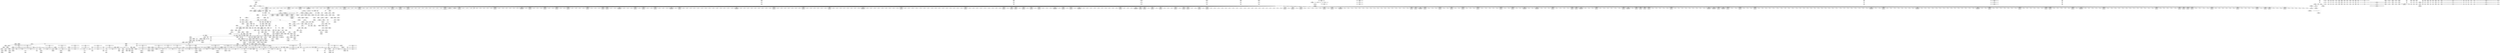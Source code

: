 digraph {
	CE0x5483a10 [shape=record,shape=Mrecord,label="{CE0x5483a10|12:_i32,_56:_i8*,_:_CRE_920,921_}"]
	CE0x53e7350 [shape=record,shape=Mrecord,label="{CE0x53e7350|selinux_inode_follow_link:_tmp10|security/selinux/hooks.c,2812|*SummSink*}"]
	CE0x5405300 [shape=record,shape=Mrecord,label="{CE0x5405300|i32_0|*Constant*}"]
	CE0x5482d00 [shape=record,shape=Mrecord,label="{CE0x5482d00|12:_i32,_56:_i8*,_:_CRE_909,910_}"]
	CE0x545bae0 [shape=record,shape=Mrecord,label="{CE0x545bae0|i32_4|*Constant*|*SummSink*}"]
	CE0x540a650 [shape=record,shape=Mrecord,label="{CE0x540a650|selinux_inode_follow_link:_tmp15|security/selinux/hooks.c,2812|*SummSink*}"]
	CE0x5481b30 [shape=record,shape=Mrecord,label="{CE0x5481b30|12:_i32,_56:_i8*,_:_CRE_894,895_}"]
	CE0x544e4e0 [shape=record,shape=Mrecord,label="{CE0x544e4e0|__validate_creds:_conv|include/linux/cred.h,173}"]
	CE0x5442250 [shape=record,shape=Mrecord,label="{CE0x5442250|avc_has_perm:_entry|*SummSink*}"]
	CE0x543cfc0 [shape=record,shape=Mrecord,label="{CE0x543cfc0|dentry_has_perm:_type|security/selinux/hooks.c,1630|*SummSink*}"]
	CE0x5490990 [shape=record,shape=Mrecord,label="{CE0x5490990|__validate_creds:_bb}"]
	CE0x53ec530 [shape=record,shape=Mrecord,label="{CE0x53ec530|i64*_getelementptr_inbounds_(_11_x_i64_,_11_x_i64_*___llvm_gcov_ctr230,_i64_0,_i64_6)|*Constant*|*SummSink*}"]
	CE0x53f7e10 [shape=record,shape=Mrecord,label="{CE0x53f7e10|selinux_inode_follow_link:_bb|*SummSink*}"]
	CE0x5459340 [shape=record,shape=Mrecord,label="{CE0x5459340|inode_has_perm:_do.body|*SummSink*}"]
	CE0x544ad00 [shape=record,shape=Mrecord,label="{CE0x544ad00|104:_%struct.inode*,_:_CRE_171,172_}"]
	CE0x5400080 [shape=record,shape=Mrecord,label="{CE0x5400080|dentry_has_perm:_u|security/selinux/hooks.c,1631|*SummSource*}"]
	CE0x5443100 [shape=record,shape=Mrecord,label="{CE0x5443100|inode_has_perm:_sclass|security/selinux/hooks.c,1617|*SummSource*}"]
	CE0x546d440 [shape=record,shape=Mrecord,label="{CE0x546d440|12:_i32,_56:_i8*,_:_CRE_259,260_}"]
	CE0x5467290 [shape=record,shape=Mrecord,label="{CE0x5467290|cred_sid:_tmp4|*LoadInst*|security/selinux/hooks.c,196}"]
	CE0x5439d00 [shape=record,shape=Mrecord,label="{CE0x5439d00|__validate_creds:_tobool|include/linux/cred.h,173}"]
	CE0x5415250 [shape=record,shape=Mrecord,label="{CE0x5415250|selinux_inode_follow_link:_dentry|Function::selinux_inode_follow_link&Arg::dentry::}"]
	CE0x5497950 [shape=record,shape=Mrecord,label="{CE0x5497950|inode_has_perm:_tmp8|security/selinux/hooks.c,1611|*SummSink*}"]
	CE0x5471620 [shape=record,shape=Mrecord,label="{CE0x5471620|12:_i32,_56:_i8*,_:_CRE_336,344_|*MultipleSource*|Function::inode_has_perm&Arg::inode::|*LoadInst*|security/selinux/hooks.c,1627|security/selinux/hooks.c,1611}"]
	CE0x53ef830 [shape=record,shape=Mrecord,label="{CE0x53ef830|dentry_has_perm:_bb|*SummSource*}"]
	CE0x5490c30 [shape=record,shape=Mrecord,label="{CE0x5490c30|__validate_creds:_bb|*SummSink*}"]
	CE0x546dd70 [shape=record,shape=Mrecord,label="{CE0x546dd70|12:_i32,_56:_i8*,_:_CRE_268,269_}"]
	CE0x546c690 [shape=record,shape=Mrecord,label="{CE0x546c690|12:_i32,_56:_i8*,_:_CRE_244,245_}"]
	CE0x54066d0 [shape=record,shape=Mrecord,label="{CE0x54066d0|104:_%struct.inode*,_:_CRE_90,91_}"]
	CE0x546fd80 [shape=record,shape=Mrecord,label="{CE0x546fd80|12:_i32,_56:_i8*,_:_CRE_295,296_}"]
	CE0x53f5470 [shape=record,shape=Mrecord,label="{CE0x53f5470|selinux_inode_follow_link:_tmp11|security/selinux/hooks.c,2812}"]
	CE0x53f5c70 [shape=record,shape=Mrecord,label="{CE0x53f5c70|inode_has_perm:_tmp5|security/selinux/hooks.c,1609|*SummSink*}"]
	CE0x5465e20 [shape=record,shape=Mrecord,label="{CE0x5465e20|0:_i32,_4:_i32,_8:_i32,_12:_i32,_:_CMRE_20,24_|*MultipleSource*|security/selinux/hooks.c,196|security/selinux/hooks.c,197|*LoadInst*|security/selinux/hooks.c,196}"]
	CE0x546c810 [shape=record,shape=Mrecord,label="{CE0x546c810|12:_i32,_56:_i8*,_:_CRE_246,247_}"]
	CE0x547dea0 [shape=record,shape=Mrecord,label="{CE0x547dea0|12:_i32,_56:_i8*,_:_CRE_768,776_|*MultipleSource*|Function::inode_has_perm&Arg::inode::|*LoadInst*|security/selinux/hooks.c,1627|security/selinux/hooks.c,1611}"]
	CE0x546e230 [shape=record,shape=Mrecord,label="{CE0x546e230|12:_i32,_56:_i8*,_:_CRE_272,273_}"]
	CE0x5470830 [shape=record,shape=Mrecord,label="{CE0x5470830|12:_i32,_56:_i8*,_:_CRE_304,305_}"]
	CE0x5475bf0 [shape=record,shape=Mrecord,label="{CE0x5475bf0|12:_i32,_56:_i8*,_:_CRE_536,540_|*MultipleSource*|Function::inode_has_perm&Arg::inode::|*LoadInst*|security/selinux/hooks.c,1627|security/selinux/hooks.c,1611}"]
	CE0x546d260 [shape=record,shape=Mrecord,label="{CE0x546d260|12:_i32,_56:_i8*,_:_CRE_257,258_}"]
	CE0x5410e10 [shape=record,shape=Mrecord,label="{CE0x5410e10|104:_%struct.inode*,_:_CRE_16,24_|*MultipleSource*|Function::selinux_inode_follow_link&Arg::dentry::|Function::dentry_has_perm&Arg::dentry::|security/selinux/hooks.c,1627}"]
	CE0x5459540 [shape=record,shape=Mrecord,label="{CE0x5459540|inode_has_perm:_if.then|*SummSink*}"]
	CE0x543d250 [shape=record,shape=Mrecord,label="{CE0x543d250|104:_%struct.inode*,_:_CRE_309,310_}"]
	CE0x540bf80 [shape=record,shape=Mrecord,label="{CE0x540bf80|get_current:_tmp4|./arch/x86/include/asm/current.h,14}"]
	CE0x54b45f0 [shape=record,shape=Mrecord,label="{CE0x54b45f0|i64*_getelementptr_inbounds_(_5_x_i64_,_5_x_i64_*___llvm_gcov_ctr155,_i64_0,_i64_4)|*Constant*|*SummSource*}"]
	CE0x5462b90 [shape=record,shape=Mrecord,label="{CE0x5462b90|cred_sid:_tmp|*SummSource*}"]
	CE0x545cab0 [shape=record,shape=Mrecord,label="{CE0x545cab0|104:_%struct.inode*,_:_CRE_219,220_}"]
	CE0x547abb0 [shape=record,shape=Mrecord,label="{CE0x547abb0|12:_i32,_56:_i8*,_:_CRE_612,613_}"]
	CE0x545bbc0 [shape=record,shape=Mrecord,label="{CE0x545bbc0|i32_4|*Constant*|*SummSource*}"]
	CE0x5454d10 [shape=record,shape=Mrecord,label="{CE0x5454d10|__validate_creds:_lnot1|include/linux/cred.h,173}"]
	CE0x53e6f40 [shape=record,shape=Mrecord,label="{CE0x53e6f40|selinux_inode_follow_link:_tmp10|security/selinux/hooks.c,2812}"]
	CE0x547fd80 [shape=record,shape=Mrecord,label="{CE0x547fd80|12:_i32,_56:_i8*,_:_CRE_869,870_}"]
	CE0x546b8e0 [shape=record,shape=Mrecord,label="{CE0x546b8e0|12:_i32,_56:_i8*,_:_CRE_208,210_|*MultipleSource*|Function::inode_has_perm&Arg::inode::|*LoadInst*|security/selinux/hooks.c,1627|security/selinux/hooks.c,1611}"]
	CE0x54600a0 [shape=record,shape=Mrecord,label="{CE0x54600a0|i32_5|*Constant*|*SummSource*}"]
	CE0x5457c30 [shape=record,shape=Mrecord,label="{CE0x5457c30|i64*_getelementptr_inbounds_(_8_x_i64_,_8_x_i64_*___llvm_gcov_ctr154,_i64_0,_i64_0)|*Constant*|*SummSource*}"]
	CE0x54203a0 [shape=record,shape=Mrecord,label="{CE0x54203a0|_ret_%struct.task_struct*_%tmp4,_!dbg_!27714|./arch/x86/include/asm/current.h,14|*SummSource*}"]
	CE0x5412b20 [shape=record,shape=Mrecord,label="{CE0x5412b20|_ret_%struct.task_struct*_%tmp4,_!dbg_!27714|./arch/x86/include/asm/current.h,14|*SummSink*}"]
	CE0x5443a90 [shape=record,shape=Mrecord,label="{CE0x5443a90|inode_has_perm:_call4|security/selinux/hooks.c,1617|*SummSink*}"]
	CE0x541b890 [shape=record,shape=Mrecord,label="{CE0x541b890|i64*_getelementptr_inbounds_(_11_x_i64_,_11_x_i64_*___llvm_gcov_ctr230,_i64_0,_i64_9)|*Constant*|*SummSink*}"]
	CE0x54599c0 [shape=record,shape=Mrecord,label="{CE0x54599c0|i64*_getelementptr_inbounds_(_8_x_i64_,_8_x_i64_*___llvm_gcov_ctr154,_i64_0,_i64_1)|*Constant*}"]
	CE0x54b5960 [shape=record,shape=Mrecord,label="{CE0x54b5960|__validate_creds:_tmp9|include/linux/cred.h,175}"]
	CE0x53f28e0 [shape=record,shape=Mrecord,label="{CE0x53f28e0|104:_%struct.inode*,_:_CRE_195,196_}"]
	CE0x543b610 [shape=record,shape=Mrecord,label="{CE0x543b610|__validate_creds:_file|Function::__validate_creds&Arg::file::|*SummSink*}"]
	CE0x544a760 [shape=record,shape=Mrecord,label="{CE0x544a760|104:_%struct.inode*,_:_CRE_165,166_}"]
	CE0x540acf0 [shape=record,shape=Mrecord,label="{CE0x540acf0|selinux_inode_follow_link:_tmp16|security/selinux/hooks.c,2812|*SummSource*}"]
	CE0x545b850 [shape=record,shape=Mrecord,label="{CE0x545b850|cred_sid:_tmp1|*SummSink*}"]
	CE0x53fe610 [shape=record,shape=Mrecord,label="{CE0x53fe610|i8*_getelementptr_inbounds_(_45_x_i8_,_45_x_i8_*_.str12,_i32_0,_i32_0)|*Constant*|*SummSink*}"]
	CE0x541ea90 [shape=record,shape=Mrecord,label="{CE0x541ea90|cred_sid:_entry|*SummSink*}"]
	CE0x53f2f70 [shape=record,shape=Mrecord,label="{CE0x53f2f70|104:_%struct.inode*,_:_CRE_202,203_}"]
	CE0x5447080 [shape=record,shape=Mrecord,label="{CE0x5447080|__validate_creds:_tmp3|include/linux/cred.h,173}"]
	CE0x5484e40 [shape=record,shape=Mrecord,label="{CE0x5484e40|12:_i32,_56:_i8*,_:_CRE_944,952_|*MultipleSource*|Function::inode_has_perm&Arg::inode::|*LoadInst*|security/selinux/hooks.c,1627|security/selinux/hooks.c,1611}"]
	CE0x53edb90 [shape=record,shape=Mrecord,label="{CE0x53edb90|GLOBAL:___llvm_gcov_ctr230|Global_var:__llvm_gcov_ctr230}"]
	CE0x547fc80 [shape=record,shape=Mrecord,label="{CE0x547fc80|12:_i32,_56:_i8*,_:_CRE_868,869_}"]
	CE0x54b43f0 [shape=record,shape=Mrecord,label="{CE0x54b43f0|_call_void___invalid_creds(%struct.cred*_%cred,_i8*_%file,_i32_%line)_#10,_!dbg_!27721|include/linux/cred.h,174|*SummSink*}"]
	CE0x547af40 [shape=record,shape=Mrecord,label="{CE0x547af40|12:_i32,_56:_i8*,_:_CRE_615,616_}"]
	CE0x53f9860 [shape=record,shape=Mrecord,label="{CE0x53f9860|selinux_inode_follow_link:_tmp20|security/selinux/hooks.c,2812|*SummSink*}"]
	CE0x5455120 [shape=record,shape=Mrecord,label="{CE0x5455120|i64*_getelementptr_inbounds_(_8_x_i64_,_8_x_i64_*___llvm_gcov_ctr154,_i64_0,_i64_1)|*Constant*|*SummSink*}"]
	CE0x548ef40 [shape=record,shape=Mrecord,label="{CE0x548ef40|_ret_i32_%retval.0,_!dbg_!27728|security/selinux/avc.c,775|*SummSource*}"]
	CE0x546abc0 [shape=record,shape=Mrecord,label="{CE0x546abc0|12:_i32,_56:_i8*,_:_CRE_194,195_}"]
	CE0x547bb20 [shape=record,shape=Mrecord,label="{CE0x547bb20|12:_i32,_56:_i8*,_:_CRE_632,640_|*MultipleSource*|Function::inode_has_perm&Arg::inode::|*LoadInst*|security/selinux/hooks.c,1627|security/selinux/hooks.c,1611}"]
	CE0x5484980 [shape=record,shape=Mrecord,label="{CE0x5484980|12:_i32,_56:_i8*,_:_CRE_933,934_}"]
	CE0x54838e0 [shape=record,shape=Mrecord,label="{CE0x54838e0|12:_i32,_56:_i8*,_:_CRE_919,920_}"]
	CE0x5412180 [shape=record,shape=Mrecord,label="{CE0x5412180|i32_2812|*Constant*|*SummSink*}"]
	CE0x5485fa0 [shape=record,shape=Mrecord,label="{CE0x5485fa0|12:_i32,_56:_i8*,_:_CRE_983,984_}"]
	CE0x5478ba0 [shape=record,shape=Mrecord,label="{CE0x5478ba0|12:_i32,_56:_i8*,_:_CRE_585,586_}"]
	CE0x5414b30 [shape=record,shape=Mrecord,label="{CE0x5414b30|i32_2|*Constant*}"]
	CE0x5401ad0 [shape=record,shape=Mrecord,label="{CE0x5401ad0|inode_has_perm:_inode|Function::inode_has_perm&Arg::inode::|*SummSource*}"]
	CE0x5408470 [shape=record,shape=Mrecord,label="{CE0x5408470|__validate_creds:_tmp5|include/linux/cred.h,173|*SummSink*}"]
	CE0x54704a0 [shape=record,shape=Mrecord,label="{CE0x54704a0|12:_i32,_56:_i8*,_:_CRE_301,302_}"]
	CE0x5469ea0 [shape=record,shape=Mrecord,label="{CE0x5469ea0|12:_i32,_56:_i8*,_:_CRE_180,181_}"]
	CE0x54793f0 [shape=record,shape=Mrecord,label="{CE0x54793f0|12:_i32,_56:_i8*,_:_CRE_592,593_}"]
	CE0x53f48f0 [shape=record,shape=Mrecord,label="{CE0x53f48f0|__validate_creds:_lnot|include/linux/cred.h,173|*SummSource*}"]
	CE0x5453630 [shape=record,shape=Mrecord,label="{CE0x5453630|__validate_creds:_tmp2|include/linux/cred.h,173}"]
	CE0x7050630 [shape=record,shape=Mrecord,label="{CE0x7050630|selinux_inode_follow_link:_land.lhs.true|*SummSink*}"]
	CE0x5476cc0 [shape=record,shape=Mrecord,label="{CE0x5476cc0|12:_i32,_56:_i8*,_:_CRE_559,560_}"]
	CE0x545f750 [shape=record,shape=Mrecord,label="{CE0x545f750|dentry_has_perm:_tmp1|*SummSink*}"]
	CE0x53eed80 [shape=record,shape=Mrecord,label="{CE0x53eed80|_call_void_mcount()_#3}"]
	CE0x5407be0 [shape=record,shape=Mrecord,label="{CE0x5407be0|i64_0|*Constant*|*SummSink*}"]
	CE0x54006f0 [shape=record,shape=Mrecord,label="{CE0x54006f0|dentry_has_perm:_dentry1|security/selinux/hooks.c,1631|*SummSource*}"]
	CE0x544e700 [shape=record,shape=Mrecord,label="{CE0x544e700|12:_i32,_56:_i8*,_:_CRE_40,48_|*MultipleSource*|Function::inode_has_perm&Arg::inode::|*LoadInst*|security/selinux/hooks.c,1627|security/selinux/hooks.c,1611}"]
	CE0x541b700 [shape=record,shape=Mrecord,label="{CE0x541b700|i64*_getelementptr_inbounds_(_11_x_i64_,_11_x_i64_*___llvm_gcov_ctr230,_i64_0,_i64_9)|*Constant*|*SummSource*}"]
	CE0x54b5dc0 [shape=record,shape=Mrecord,label="{CE0x54b5dc0|cred_sid:_bb|*SummSource*}"]
	CE0x5478940 [shape=record,shape=Mrecord,label="{CE0x5478940|12:_i32,_56:_i8*,_:_CRE_583,584_}"]
	CE0x5475370 [shape=record,shape=Mrecord,label="{CE0x5475370|12:_i32,_56:_i8*,_:_CRE_508,512_|*MultipleSource*|Function::inode_has_perm&Arg::inode::|*LoadInst*|security/selinux/hooks.c,1627|security/selinux/hooks.c,1611}"]
	CE0x541bd30 [shape=record,shape=Mrecord,label="{CE0x541bd30|selinux_inode_follow_link:_tmp17|security/selinux/hooks.c,2812|*SummSink*}"]
	CE0x548e430 [shape=record,shape=Mrecord,label="{CE0x548e430|inode_has_perm:_tmp17|security/selinux/hooks.c,1617}"]
	CE0x5481c60 [shape=record,shape=Mrecord,label="{CE0x5481c60|12:_i32,_56:_i8*,_:_CRE_895,896_}"]
	CE0x547d1e0 [shape=record,shape=Mrecord,label="{CE0x547d1e0|12:_i32,_56:_i8*,_:_CRE_712,728_|*MultipleSource*|Function::inode_has_perm&Arg::inode::|*LoadInst*|security/selinux/hooks.c,1627|security/selinux/hooks.c,1611}"]
	CE0x5481540 [shape=record,shape=Mrecord,label="{CE0x5481540|12:_i32,_56:_i8*,_:_CRE_889,890_}"]
	CE0x5400f10 [shape=record,shape=Mrecord,label="{CE0x5400f10|inode_has_perm:_entry}"]
	CE0x546a260 [shape=record,shape=Mrecord,label="{CE0x546a260|12:_i32,_56:_i8*,_:_CRE_184,185_}"]
	CE0x5473a10 [shape=record,shape=Mrecord,label="{CE0x5473a10|12:_i32,_56:_i8*,_:_CRE_473,474_}"]
	CE0x5493c20 [shape=record,shape=Mrecord,label="{CE0x5493c20|inode_has_perm:_and|security/selinux/hooks.c,1611}"]
	CE0x5443410 [shape=record,shape=Mrecord,label="{CE0x5443410|inode_has_perm:_tmp18|security/selinux/hooks.c,1617|*SummSink*}"]
	CE0x5403d10 [shape=record,shape=Mrecord,label="{CE0x5403d10|12:_i32,_56:_i8*,_:_CRE_142,143_}"]
	CE0x546d350 [shape=record,shape=Mrecord,label="{CE0x546d350|12:_i32,_56:_i8*,_:_CRE_258,259_}"]
	CE0x5481ff0 [shape=record,shape=Mrecord,label="{CE0x5481ff0|12:_i32,_56:_i8*,_:_CRE_898,899_}"]
	CE0x5496210 [shape=record,shape=Mrecord,label="{CE0x5496210|inode_has_perm:_expval|security/selinux/hooks.c,1611|*SummSource*}"]
	CE0x5497390 [shape=record,shape=Mrecord,label="{CE0x5497390|GLOBAL:___llvm_gcov_ctr154|Global_var:__llvm_gcov_ctr154|*SummSource*}"]
	CE0x53f8340 [shape=record,shape=Mrecord,label="{CE0x53f8340|selinux_inode_follow_link:_if.then}"]
	CE0x541e630 [shape=record,shape=Mrecord,label="{CE0x541e630|GLOBAL:_cred_sid|*Constant*|*SummSource*}"]
	CE0x54414a0 [shape=record,shape=Mrecord,label="{CE0x54414a0|i64*_getelementptr_inbounds_(_2_x_i64_,_2_x_i64_*___llvm_gcov_ctr153,_i64_0,_i64_0)|*Constant*|*SummSink*}"]
	CE0x5404170 [shape=record,shape=Mrecord,label="{CE0x5404170|12:_i32,_56:_i8*,_:_CRE_147,148_}"]
	CE0x5483c70 [shape=record,shape=Mrecord,label="{CE0x5483c70|12:_i32,_56:_i8*,_:_CRE_922,923_}"]
	CE0x53f88b0 [shape=record,shape=Mrecord,label="{CE0x53f88b0|COLLAPSED:_GCMRE___llvm_gcov_ctr98_internal_global_2_x_i64_zeroinitializer:_elem_0:default:}"]
	CE0x53f37e0 [shape=record,shape=Mrecord,label="{CE0x53f37e0|104:_%struct.inode*,_:_CRE_211,212_}"]
	CE0x547e4d0 [shape=record,shape=Mrecord,label="{CE0x547e4d0|12:_i32,_56:_i8*,_:_CRE_800,804_|*MultipleSource*|Function::inode_has_perm&Arg::inode::|*LoadInst*|security/selinux/hooks.c,1627|security/selinux/hooks.c,1611}"]
	CE0x544e960 [shape=record,shape=Mrecord,label="{CE0x544e960|12:_i32,_56:_i8*,_:_CRE_56,64_|*MultipleSource*|Function::inode_has_perm&Arg::inode::|*LoadInst*|security/selinux/hooks.c,1627|security/selinux/hooks.c,1611}"]
	CE0x5456e20 [shape=record,shape=Mrecord,label="{CE0x5456e20|GLOBAL:_creds_are_invalid|*Constant*}"]
	CE0x548fe40 [shape=record,shape=Mrecord,label="{CE0x548fe40|inode_has_perm:_tmp19|security/selinux/hooks.c,1618}"]
	CE0x547eb30 [shape=record,shape=Mrecord,label="{CE0x547eb30|12:_i32,_56:_i8*,_:_CRE_824,832_|*MultipleSource*|Function::inode_has_perm&Arg::inode::|*LoadInst*|security/selinux/hooks.c,1627|security/selinux/hooks.c,1611}"]
	CE0x5404710 [shape=record,shape=Mrecord,label="{CE0x5404710|12:_i32,_56:_i8*,_:_CRE_153,154_}"]
	CE0x5495cd0 [shape=record,shape=Mrecord,label="{CE0x5495cd0|GLOBAL:_llvm.expect.i64|*Constant*|*SummSource*}"]
	CE0x5454fb0 [shape=record,shape=Mrecord,label="{CE0x5454fb0|__validate_creds:_lnot1|include/linux/cred.h,173|*SummSink*}"]
	CE0x5418820 [shape=record,shape=Mrecord,label="{CE0x5418820|104:_%struct.inode*,_:_CRE_159,160_}"]
	CE0x545c8d0 [shape=record,shape=Mrecord,label="{CE0x545c8d0|104:_%struct.inode*,_:_CRE_217,218_}"]
	CE0x543df00 [shape=record,shape=Mrecord,label="{CE0x543df00|__validate_creds:_tmp6|include/linux/cred.h,174}"]
	CE0x543bf10 [shape=record,shape=Mrecord,label="{CE0x543bf10|__validate_creds:_if.end|*SummSource*}"]
	CE0x53fee70 [shape=record,shape=Mrecord,label="{CE0x53fee70|_call_void_mcount()_#3|*SummSink*}"]
	CE0x53e76e0 [shape=record,shape=Mrecord,label="{CE0x53e76e0|selinux_inode_follow_link:_entry|*SummSink*}"]
	CE0x541b010 [shape=record,shape=Mrecord,label="{CE0x541b010|dentry_has_perm:_u|security/selinux/hooks.c,1631|*SummSink*}"]
	CE0x5442a10 [shape=record,shape=Mrecord,label="{CE0x5442a10|avc_has_perm:_entry}"]
	CE0x5485bf0 [shape=record,shape=Mrecord,label="{CE0x5485bf0|12:_i32,_56:_i8*,_:_CRE_979,980_}"]
	CE0x5470960 [shape=record,shape=Mrecord,label="{CE0x5470960|12:_i32,_56:_i8*,_:_CRE_305,306_}"]
	CE0x544d850 [shape=record,shape=Mrecord,label="{CE0x544d850|i64*_getelementptr_inbounds_(_8_x_i64_,_8_x_i64_*___llvm_gcov_ctr154,_i64_0,_i64_2)|*Constant*}"]
	CE0x5459050 [shape=record,shape=Mrecord,label="{CE0x5459050|__validate_creds:_lnot.ext|include/linux/cred.h,173|*SummSink*}"]
	CE0x545a420 [shape=record,shape=Mrecord,label="{CE0x545a420|__validate_creds:_file|Function::__validate_creds&Arg::file::|*SummSource*}"]
	CE0x54635e0 [shape=record,shape=Mrecord,label="{CE0x54635e0|0:_i32,_4:_i32,_8:_i32,_12:_i32,_:_CMRE_8,12_|*MultipleSource*|security/selinux/hooks.c,196|security/selinux/hooks.c,197|*LoadInst*|security/selinux/hooks.c,196}"]
	CE0x54425b0 [shape=record,shape=Mrecord,label="{CE0x54425b0|avc_has_perm:_ssid|Function::avc_has_perm&Arg::ssid::|*SummSource*}"]
	CE0x54012c0 [shape=record,shape=Mrecord,label="{CE0x54012c0|inode_has_perm:_entry|*SummSink*}"]
	CE0x5470e20 [shape=record,shape=Mrecord,label="{CE0x5470e20|12:_i32,_56:_i8*,_:_CRE_309,310_}"]
	CE0x5404530 [shape=record,shape=Mrecord,label="{CE0x5404530|12:_i32,_56:_i8*,_:_CRE_151,152_}"]
	CE0x546f790 [shape=record,shape=Mrecord,label="{CE0x546f790|12:_i32,_56:_i8*,_:_CRE_290,291_}"]
	CE0x5457dd0 [shape=record,shape=Mrecord,label="{CE0x5457dd0|i64_1|*Constant*}"]
	CE0x54722e0 [shape=record,shape=Mrecord,label="{CE0x54722e0|12:_i32,_56:_i8*,_:_CRE_392,400_|*MultipleSource*|Function::inode_has_perm&Arg::inode::|*LoadInst*|security/selinux/hooks.c,1627|security/selinux/hooks.c,1611}"]
	CE0x53f2070 [shape=record,shape=Mrecord,label="{CE0x53f2070|104:_%struct.inode*,_:_CRE_186,187_}"]
	CE0x5458d10 [shape=record,shape=Mrecord,label="{CE0x5458d10|inode_has_perm:_bb|*SummSource*}"]
	CE0x54609c0 [shape=record,shape=Mrecord,label="{CE0x54609c0|i32_22|*Constant*|*SummSink*}"]
	CE0x54818d0 [shape=record,shape=Mrecord,label="{CE0x54818d0|12:_i32,_56:_i8*,_:_CRE_892,893_}"]
	CE0x5403ca0 [shape=record,shape=Mrecord,label="{CE0x5403ca0|12:_i32,_56:_i8*,_:_CRE_141,142_}"]
	CE0x5470240 [shape=record,shape=Mrecord,label="{CE0x5470240|12:_i32,_56:_i8*,_:_CRE_299,300_}"]
	CE0x54605d0 [shape=record,shape=Mrecord,label="{CE0x54605d0|dentry_has_perm:_d_inode|security/selinux/hooks.c,1627|*SummSink*}"]
	CE0x5480cf0 [shape=record,shape=Mrecord,label="{CE0x5480cf0|12:_i32,_56:_i8*,_:_CRE_882,883_}"]
	CE0x5497c60 [shape=record,shape=Mrecord,label="{CE0x5497c60|inode_has_perm:_tmp9|security/selinux/hooks.c,1611}"]
	CE0x5402b30 [shape=record,shape=Mrecord,label="{CE0x5402b30|_ret_i32_%retval.0,_!dbg_!27739|security/selinux/hooks.c,1618|*SummSink*}"]
	CE0x546cf90 [shape=record,shape=Mrecord,label="{CE0x546cf90|12:_i32,_56:_i8*,_:_CRE_254,255_}"]
	CE0x54169d0 [shape=record,shape=Mrecord,label="{CE0x54169d0|_ret_i32_%call5,_!dbg_!27741|security/selinux/hooks.c,2814|*SummSource*}"]
	CE0x545d050 [shape=record,shape=Mrecord,label="{CE0x545d050|104:_%struct.inode*,_:_CRE_232,240_|*MultipleSource*|Function::selinux_inode_follow_link&Arg::dentry::|Function::dentry_has_perm&Arg::dentry::|security/selinux/hooks.c,1627}"]
	CE0x54859d0 [shape=record,shape=Mrecord,label="{CE0x54859d0|12:_i32,_56:_i8*,_:_CRE_978,979_}"]
	CE0x54735d0 [shape=record,shape=Mrecord,label="{CE0x54735d0|12:_i32,_56:_i8*,_:_CRE_464,472_|*MultipleSource*|Function::inode_has_perm&Arg::inode::|*LoadInst*|security/selinux/hooks.c,1627|security/selinux/hooks.c,1611}"]
	CE0x5474920 [shape=record,shape=Mrecord,label="{CE0x5474920|12:_i32,_56:_i8*,_:_CRE_485,486_}"]
	CE0x5479d70 [shape=record,shape=Mrecord,label="{CE0x5479d70|12:_i32,_56:_i8*,_:_CRE_600,601_}"]
	CE0x54b5380 [shape=record,shape=Mrecord,label="{CE0x54b5380|__validate_creds:_tmp8|include/linux/cred.h,175|*SummSource*}"]
	CE0x54785b0 [shape=record,shape=Mrecord,label="{CE0x54785b0|12:_i32,_56:_i8*,_:_CRE_580,581_}"]
	CE0x54ae820 [shape=record,shape=Mrecord,label="{CE0x54ae820|i32_3|*Constant*|*SummSource*}"]
	CE0x5416000 [shape=record,shape=Mrecord,label="{CE0x5416000|i64*_getelementptr_inbounds_(_2_x_i64_,_2_x_i64_*___llvm_gcov_ctr98,_i64_0,_i64_0)|*Constant*}"]
	CE0x543a610 [shape=record,shape=Mrecord,label="{CE0x543a610|12:_i32,_56:_i8*,_:_CRE_32,40_|*MultipleSource*|Function::inode_has_perm&Arg::inode::|*LoadInst*|security/selinux/hooks.c,1627|security/selinux/hooks.c,1611}"]
	CE0x5439710 [shape=record,shape=Mrecord,label="{CE0x5439710|__validate_creds:_if.end|*SummSink*}"]
	CE0x5494ae0 [shape=record,shape=Mrecord,label="{CE0x5494ae0|inode_has_perm:_lnot1|security/selinux/hooks.c,1611}"]
	CE0x5415d00 [shape=record,shape=Mrecord,label="{CE0x5415d00|i32_2|*Constant*|*SummSource*}"]
	CE0x53eba10 [shape=record,shape=Mrecord,label="{CE0x53eba10|get_current:_tmp4|./arch/x86/include/asm/current.h,14|*SummSource*}"]
	CE0x53f2250 [shape=record,shape=Mrecord,label="{CE0x53f2250|104:_%struct.inode*,_:_CRE_188,189_}"]
	CE0x546dc40 [shape=record,shape=Mrecord,label="{CE0x546dc40|12:_i32,_56:_i8*,_:_CRE_267,268_}"]
	CE0x5474de0 [shape=record,shape=Mrecord,label="{CE0x5474de0|12:_i32,_56:_i8*,_:_CRE_496,500_|*MultipleSource*|Function::inode_has_perm&Arg::inode::|*LoadInst*|security/selinux/hooks.c,1627|security/selinux/hooks.c,1611}"]
	CE0x544ed10 [shape=record,shape=Mrecord,label="{CE0x544ed10|__validate_creds:_conv|include/linux/cred.h,173|*SummSource*}"]
	CE0x5474a50 [shape=record,shape=Mrecord,label="{CE0x5474a50|12:_i32,_56:_i8*,_:_CRE_486,487_}"]
	CE0x5478810 [shape=record,shape=Mrecord,label="{CE0x5478810|12:_i32,_56:_i8*,_:_CRE_582,583_}"]
	CE0x5499650 [shape=record,shape=Mrecord,label="{CE0x5499650|inode_has_perm:_tmp11|security/selinux/hooks.c,1612|*SummSink*}"]
	CE0x54b57e0 [shape=record,shape=Mrecord,label="{CE0x54b57e0|cred_sid:_bb}"]
	CE0x547bc50 [shape=record,shape=Mrecord,label="{CE0x547bc50|12:_i32,_56:_i8*,_:_CRE_640,648_|*MultipleSource*|Function::inode_has_perm&Arg::inode::|*LoadInst*|security/selinux/hooks.c,1627|security/selinux/hooks.c,1611}"]
	CE0x544aee0 [shape=record,shape=Mrecord,label="{CE0x544aee0|104:_%struct.inode*,_:_CRE_173,174_}"]
	CE0x546a8f0 [shape=record,shape=Mrecord,label="{CE0x546a8f0|12:_i32,_56:_i8*,_:_CRE_191,192_}"]
	CE0x5498950 [shape=record,shape=Mrecord,label="{CE0x5498950|inode_has_perm:_tmp10|security/selinux/hooks.c,1611}"]
	CE0x546ea80 [shape=record,shape=Mrecord,label="{CE0x546ea80|12:_i32,_56:_i8*,_:_CRE_279,280_}"]
	CE0x543f0e0 [shape=record,shape=Mrecord,label="{CE0x543f0e0|dentry_has_perm:_type|security/selinux/hooks.c,1630|*SummSource*}"]
	CE0x5417a60 [shape=record,shape=Mrecord,label="{CE0x5417a60|104:_%struct.inode*,_:_CRE_145,146_}"]
	CE0x5485180 [shape=record,shape=Mrecord,label="{CE0x5485180|12:_i32,_56:_i8*,_:_CRE_960,968_|*MultipleSource*|Function::inode_has_perm&Arg::inode::|*LoadInst*|security/selinux/hooks.c,1627|security/selinux/hooks.c,1611}"]
	CE0x541f270 [shape=record,shape=Mrecord,label="{CE0x541f270|GLOBAL:_get_current|*Constant*}"]
	CE0x544bee0 [shape=record,shape=Mrecord,label="{CE0x544bee0|dentry_has_perm:_tmp1}"]
	CE0x5412ec0 [shape=record,shape=Mrecord,label="{CE0x5412ec0|i32_78|*Constant*|*SummSink*}"]
	CE0x54773e0 [shape=record,shape=Mrecord,label="{CE0x54773e0|12:_i32,_56:_i8*,_:_CRE_565,566_}"]
	CE0x545e180 [shape=record,shape=Mrecord,label="{CE0x545e180|104:_%struct.inode*,_:_CRE_304,305_}"]
	CE0x5470110 [shape=record,shape=Mrecord,label="{CE0x5470110|12:_i32,_56:_i8*,_:_CRE_298,299_}"]
	CE0x547ef70 [shape=record,shape=Mrecord,label="{CE0x547ef70|12:_i32,_56:_i8*,_:_CRE_840,848_|*MultipleSource*|Function::inode_has_perm&Arg::inode::|*LoadInst*|security/selinux/hooks.c,1627|security/selinux/hooks.c,1611}"]
	CE0x5493c90 [shape=record,shape=Mrecord,label="{CE0x5493c90|inode_has_perm:_and|security/selinux/hooks.c,1611|*SummSource*}"]
	CE0x543c810 [shape=record,shape=Mrecord,label="{CE0x543c810|12:_i32,_56:_i8*,_:_CRE_112,120_|*MultipleSource*|Function::inode_has_perm&Arg::inode::|*LoadInst*|security/selinux/hooks.c,1627|security/selinux/hooks.c,1611}"]
	CE0x5413ab0 [shape=record,shape=Mrecord,label="{CE0x5413ab0|selinux_inode_follow_link:_tmp21|security/selinux/hooks.c,2812|*SummSource*}"]
	CE0x5495170 [shape=record,shape=Mrecord,label="{CE0x5495170|inode_has_perm:_lnot.ext|security/selinux/hooks.c,1611}"]
	CE0x54501b0 [shape=record,shape=Mrecord,label="{CE0x54501b0|_call_void_mcount()_#3|*SummSource*}"]
	CE0x548f990 [shape=record,shape=Mrecord,label="{CE0x548f990|i64*_getelementptr_inbounds_(_8_x_i64_,_8_x_i64_*___llvm_gcov_ctr154,_i64_0,_i64_7)|*Constant*}"]
	CE0x546d710 [shape=record,shape=Mrecord,label="{CE0x546d710|12:_i32,_56:_i8*,_:_CRE_262,263_}"]
	CE0x5454a00 [shape=record,shape=Mrecord,label="{CE0x5454a00|i64_1|*Constant*}"]
	CE0x543da60 [shape=record,shape=Mrecord,label="{CE0x543da60|104:_%struct.inode*,_:_CRE_318,319_}"]
	CE0x5405cb0 [shape=record,shape=Mrecord,label="{CE0x5405cb0|104:_%struct.inode*,_:_CRE_56,64_|*MultipleSource*|Function::selinux_inode_follow_link&Arg::dentry::|Function::dentry_has_perm&Arg::dentry::|security/selinux/hooks.c,1627}"]
	CE0x54b6490 [shape=record,shape=Mrecord,label="{CE0x54b6490|i64*_getelementptr_inbounds_(_2_x_i64_,_2_x_i64_*___llvm_gcov_ctr131,_i64_0,_i64_0)|*Constant*|*SummSource*}"]
	CE0x53f3330 [shape=record,shape=Mrecord,label="{CE0x53f3330|104:_%struct.inode*,_:_CRE_206,207_}"]
	CE0x5404620 [shape=record,shape=Mrecord,label="{CE0x5404620|12:_i32,_56:_i8*,_:_CRE_152,153_}"]
	CE0x547b660 [shape=record,shape=Mrecord,label="{CE0x547b660|12:_i32,_56:_i8*,_:_CRE_621,622_}"]
	CE0x53f4a90 [shape=record,shape=Mrecord,label="{CE0x53f4a90|i1_true|*Constant*}"]
	CE0x548f4d0 [shape=record,shape=Mrecord,label="{CE0x548f4d0|inode_has_perm:_retval.0|*SummSource*}"]
	CE0x5495f40 [shape=record,shape=Mrecord,label="{CE0x5495f40|inode_has_perm:_expval|security/selinux/hooks.c,1611}"]
	CE0x547c4c0 [shape=record,shape=Mrecord,label="{CE0x547c4c0|12:_i32,_56:_i8*,_:_CRE_672,680_|*MultipleSource*|Function::inode_has_perm&Arg::inode::|*LoadInst*|security/selinux/hooks.c,1627|security/selinux/hooks.c,1611}"]
	CE0x544a580 [shape=record,shape=Mrecord,label="{CE0x544a580|104:_%struct.inode*,_:_CRE_163,164_}"]
	CE0x5494c10 [shape=record,shape=Mrecord,label="{CE0x5494c10|inode_has_perm:_lnot1|security/selinux/hooks.c,1611|*SummSource*}"]
	CE0x5471410 [shape=record,shape=Mrecord,label="{CE0x5471410|12:_i32,_56:_i8*,_:_CRE_328,336_|*MultipleSource*|Function::inode_has_perm&Arg::inode::|*LoadInst*|security/selinux/hooks.c,1627|security/selinux/hooks.c,1611}"]
	CE0x53f2520 [shape=record,shape=Mrecord,label="{CE0x53f2520|104:_%struct.inode*,_:_CRE_191,192_}"]
	CE0x53f4130 [shape=record,shape=Mrecord,label="{CE0x53f4130|COLLAPSED:_GCMRE___llvm_gcov_ctr153_internal_global_2_x_i64_zeroinitializer:_elem_0:default:}"]
	CE0x546cae0 [shape=record,shape=Mrecord,label="{CE0x546cae0|12:_i32,_56:_i8*,_:_CRE_249,250_}"]
	CE0x547e0c0 [shape=record,shape=Mrecord,label="{CE0x547e0c0|12:_i32,_56:_i8*,_:_CRE_776,792_|*MultipleSource*|Function::inode_has_perm&Arg::inode::|*LoadInst*|security/selinux/hooks.c,1627|security/selinux/hooks.c,1611}"]
	CE0x5494460 [shape=record,shape=Mrecord,label="{CE0x5494460|inode_has_perm:_lnot|security/selinux/hooks.c,1611|*SummSink*}"]
	CE0x54985a0 [shape=record,shape=Mrecord,label="{CE0x54985a0|inode_has_perm:_tmp9|security/selinux/hooks.c,1611|*SummSource*}"]
	CE0x545cd80 [shape=record,shape=Mrecord,label="{CE0x545cd80|104:_%struct.inode*,_:_CRE_222,223_}"]
	CE0x5413e40 [shape=record,shape=Mrecord,label="{CE0x5413e40|selinux_inode_follow_link:_call5|security/selinux/hooks.c,2814}"]
	CE0x5468fa0 [shape=record,shape=Mrecord,label="{CE0x5468fa0|12:_i32,_56:_i8*,_:_CRE_164,165_}"]
	CE0x5447a70 [shape=record,shape=Mrecord,label="{CE0x5447a70|i64*_getelementptr_inbounds_(_5_x_i64_,_5_x_i64_*___llvm_gcov_ctr155,_i64_0,_i64_0)|*Constant*|*SummSink*}"]
	CE0x5450960 [shape=record,shape=Mrecord,label="{CE0x5450960|inode_has_perm:_i_flags|security/selinux/hooks.c,1611|*SummSink*}"]
	CE0x5413280 [shape=record,shape=Mrecord,label="{CE0x5413280|selinux_inode_follow_link:_cred4|security/selinux/hooks.c,2812|*SummSource*}"]
	CE0x5406870 [shape=record,shape=Mrecord,label="{CE0x5406870|104:_%struct.inode*,_:_CRE_92,93_}"]
	CE0x545d380 [shape=record,shape=Mrecord,label="{CE0x545d380|104:_%struct.inode*,_:_CRE_248,256_|*MultipleSource*|Function::selinux_inode_follow_link&Arg::dentry::|Function::dentry_has_perm&Arg::dentry::|security/selinux/hooks.c,1627}"]
	CE0x546c620 [shape=record,shape=Mrecord,label="{CE0x546c620|12:_i32,_56:_i8*,_:_CRE_243,244_}"]
	CE0x5467e40 [shape=record,shape=Mrecord,label="{CE0x5467e40|inode_has_perm:_tmp|*SummSink*}"]
	CE0x548feb0 [shape=record,shape=Mrecord,label="{CE0x548feb0|inode_has_perm:_tmp19|security/selinux/hooks.c,1618|*SummSource*}"]
	CE0x5474cb0 [shape=record,shape=Mrecord,label="{CE0x5474cb0|12:_i32,_56:_i8*,_:_CRE_488,496_|*MultipleSource*|Function::inode_has_perm&Arg::inode::|*LoadInst*|security/selinux/hooks.c,1627|security/selinux/hooks.c,1611}"]
	CE0x5492900 [shape=record,shape=Mrecord,label="{CE0x5492900|avc_has_perm:_requested|Function::avc_has_perm&Arg::requested::}"]
	CE0x5443020 [shape=record,shape=Mrecord,label="{CE0x5443020|inode_has_perm:_sclass|security/selinux/hooks.c,1617}"]
	CE0x547a820 [shape=record,shape=Mrecord,label="{CE0x547a820|12:_i32,_56:_i8*,_:_CRE_609,610_}"]
	CE0x546c900 [shape=record,shape=Mrecord,label="{CE0x546c900|12:_i32,_56:_i8*,_:_CRE_247,248_}"]
	CE0x5474590 [shape=record,shape=Mrecord,label="{CE0x5474590|12:_i32,_56:_i8*,_:_CRE_482,483_}"]
	CE0x5404440 [shape=record,shape=Mrecord,label="{CE0x5404440|12:_i32,_56:_i8*,_:_CRE_150,151_}"]
	CE0x544b0c0 [shape=record,shape=Mrecord,label="{CE0x544b0c0|104:_%struct.inode*,_:_CRE_175,176_}"]
	CE0x5401250 [shape=record,shape=Mrecord,label="{CE0x5401250|inode_has_perm:_cred|Function::inode_has_perm&Arg::cred::}"]
	CE0x53e9e40 [shape=record,shape=Mrecord,label="{CE0x53e9e40|i32_0|*Constant*}"]
	CE0x544fd70 [shape=record,shape=Mrecord,label="{CE0x544fd70|__validate_creds:_tmp}"]
	CE0x545a0b0 [shape=record,shape=Mrecord,label="{CE0x545a0b0|__validate_creds:_lnot|include/linux/cred.h,173|*SummSink*}"]
	CE0x5470cf0 [shape=record,shape=Mrecord,label="{CE0x5470cf0|12:_i32,_56:_i8*,_:_CRE_308,309_}"]
	CE0x53f3150 [shape=record,shape=Mrecord,label="{CE0x53f3150|104:_%struct.inode*,_:_CRE_204,205_}"]
	CE0x5470700 [shape=record,shape=Mrecord,label="{CE0x5470700|12:_i32,_56:_i8*,_:_CRE_303,304_}"]
	CE0x544afd0 [shape=record,shape=Mrecord,label="{CE0x544afd0|104:_%struct.inode*,_:_CRE_174,175_}"]
	CE0x54855c0 [shape=record,shape=Mrecord,label="{CE0x54855c0|12:_i32,_56:_i8*,_:_CRE_976,977_}"]
	CE0x53fcf20 [shape=record,shape=Mrecord,label="{CE0x53fcf20|%struct.task_struct*_(%struct.task_struct**)*_asm_movq_%gs:$_1:P_,$0_,_r,im,_dirflag_,_fpsr_,_flags_|*SummSource*}"]
	CE0x540f010 [shape=record,shape=Mrecord,label="{CE0x540f010|selinux_inode_follow_link:_tmp9|security/selinux/hooks.c,2812|*SummSource*}"]
	CE0x5462e50 [shape=record,shape=Mrecord,label="{CE0x5462e50|cred_sid:_sid|security/selinux/hooks.c,197}"]
	CE0x546f9f0 [shape=record,shape=Mrecord,label="{CE0x546f9f0|12:_i32,_56:_i8*,_:_CRE_292,293_}"]
	CE0x541aaa0 [shape=record,shape=Mrecord,label="{CE0x541aaa0|selinux_inode_follow_link:_tmp8|security/selinux/hooks.c,2812|*SummSink*}"]
	CE0x54390f0 [shape=record,shape=Mrecord,label="{CE0x54390f0|_call_void___validate_creds(%struct.cred*_%cred,_i8*_getelementptr_inbounds_(_25_x_i8_,_25_x_i8_*_.str3,_i32_0,_i32_0),_i32_1609)_#10,_!dbg_!27719|security/selinux/hooks.c,1609}"]
	CE0x5457450 [shape=record,shape=Mrecord,label="{CE0x5457450|_ret_void,_!dbg_!27722|include/linux/cred.h,175|*SummSource*}"]
	CE0x5462ab0 [shape=record,shape=Mrecord,label="{CE0x5462ab0|cred_sid:_tmp}"]
	CE0x5400480 [shape=record,shape=Mrecord,label="{CE0x5400480|dentry_has_perm:_dentry1|security/selinux/hooks.c,1631|*SummSink*}"]
	CE0x543eca0 [shape=record,shape=Mrecord,label="{CE0x543eca0|_call_void___invalid_creds(%struct.cred*_%cred,_i8*_%file,_i32_%line)_#10,_!dbg_!27721|include/linux/cred.h,174}"]
	CE0x546a080 [shape=record,shape=Mrecord,label="{CE0x546a080|12:_i32,_56:_i8*,_:_CRE_182,183_}"]
	CE0x543b370 [shape=record,shape=Mrecord,label="{CE0x543b370|__validate_creds:_cred|Function::__validate_creds&Arg::cred::|*SummSource*}"]
	CE0x543d310 [shape=record,shape=Mrecord,label="{CE0x543d310|104:_%struct.inode*,_:_CRE_310,311_}"]
	CE0x5412f30 [shape=record,shape=Mrecord,label="{CE0x5412f30|i32_78|*Constant*|*SummSource*}"]
	CE0x54064d0 [shape=record,shape=Mrecord,label="{CE0x54064d0|104:_%struct.inode*,_:_CRE_89,90_}"]
	CE0x5405e80 [shape=record,shape=Mrecord,label="{CE0x5405e80|104:_%struct.inode*,_:_CRE_64,72_|*MultipleSource*|Function::selinux_inode_follow_link&Arg::dentry::|Function::dentry_has_perm&Arg::dentry::|security/selinux/hooks.c,1627}"]
	CE0x5480a90 [shape=record,shape=Mrecord,label="{CE0x5480a90|12:_i32,_56:_i8*,_:_CRE_880,881_}"]
	CE0x540f5d0 [shape=record,shape=Mrecord,label="{CE0x540f5d0|selinux_inode_follow_link:_tmp4|security/selinux/hooks.c,2812}"]
	CE0x541d1c0 [shape=record,shape=Mrecord,label="{CE0x541d1c0|i64*_getelementptr_inbounds_(_8_x_i64_,_8_x_i64_*___llvm_gcov_ctr154,_i64_0,_i64_6)|*Constant*|*SummSource*}"]
	CE0x546c200 [shape=record,shape=Mrecord,label="{CE0x546c200|12:_i32,_56:_i8*,_:_CRE_241,242_}"]
	CE0x53ecce0 [shape=record,shape=Mrecord,label="{CE0x53ecce0|GLOBAL:_current_task|Global_var:current_task|*SummSource*}"]
	CE0x5469270 [shape=record,shape=Mrecord,label="{CE0x5469270|12:_i32,_56:_i8*,_:_CRE_167,168_}"]
	CE0x548b4d0 [shape=record,shape=Mrecord,label="{CE0x548b4d0|i32_10|*Constant*}"]
	CE0x540b3b0 [shape=record,shape=Mrecord,label="{CE0x540b3b0|i8_1|*Constant*|*SummSource*}"]
	CE0x5415e50 [shape=record,shape=Mrecord,label="{CE0x5415e50|i32_2|*Constant*|*SummSink*}"]
	CE0x5467410 [shape=record,shape=Mrecord,label="{CE0x5467410|cred_sid:_tmp4|*LoadInst*|security/selinux/hooks.c,196|*SummSource*}"]
	CE0x548b990 [shape=record,shape=Mrecord,label="{CE0x548b990|inode_has_perm:_i_security|security/selinux/hooks.c,1615|*SummSource*}"]
	CE0x544c740 [shape=record,shape=Mrecord,label="{CE0x544c740|inode_has_perm:_tmp3|*SummSink*}"]
	CE0x5450b00 [shape=record,shape=Mrecord,label="{CE0x5450b00|inode_has_perm:_i_flags|security/selinux/hooks.c,1611}"]
	CE0x5461b30 [shape=record,shape=Mrecord,label="{CE0x5461b30|__validate_creds:_expval|include/linux/cred.h,173|*SummSource*}"]
	CE0x5465cb0 [shape=record,shape=Mrecord,label="{CE0x5465cb0|0:_i32,_4:_i32,_8:_i32,_12:_i32,_:_CMRE_16,20_|*MultipleSource*|security/selinux/hooks.c,196|security/selinux/hooks.c,197|*LoadInst*|security/selinux/hooks.c,196}"]
	CE0x53e7190 [shape=record,shape=Mrecord,label="{CE0x53e7190|selinux_inode_follow_link:_tmp10|security/selinux/hooks.c,2812|*SummSource*}"]
	CE0x546ae90 [shape=record,shape=Mrecord,label="{CE0x546ae90|12:_i32,_56:_i8*,_:_CRE_197,198_}"]
	CE0x5455d90 [shape=record,shape=Mrecord,label="{CE0x5455d90|__validate_creds:_tmp1|*SummSink*}"]
	CE0x5407e60 [shape=record,shape=Mrecord,label="{CE0x5407e60|__validate_creds:_tmp4|include/linux/cred.h,173|*SummSource*}"]
	CE0x5458730 [shape=record,shape=Mrecord,label="{CE0x5458730|cred_sid:_tmp3|*SummSink*}"]
	CE0x547ace0 [shape=record,shape=Mrecord,label="{CE0x547ace0|12:_i32,_56:_i8*,_:_CRE_613,614_}"]
	CE0x5454990 [shape=record,shape=Mrecord,label="{CE0x5454990|i64*_getelementptr_inbounds_(_2_x_i64_,_2_x_i64_*___llvm_gcov_ctr98,_i64_0,_i64_1)|*Constant*|*SummSink*}"]
	CE0x546e5c0 [shape=record,shape=Mrecord,label="{CE0x546e5c0|12:_i32,_56:_i8*,_:_CRE_275,276_}"]
	CE0x5483420 [shape=record,shape=Mrecord,label="{CE0x5483420|12:_i32,_56:_i8*,_:_CRE_915,916_}"]
	CE0x544b930 [shape=record,shape=Mrecord,label="{CE0x544b930|104:_%struct.inode*,_:_CRE_184,185_}"]
	CE0x54153a0 [shape=record,shape=Mrecord,label="{CE0x54153a0|selinux_inode_follow_link:_dentry|Function::selinux_inode_follow_link&Arg::dentry::|*SummSource*}"]
	CE0x545e810 [shape=record,shape=Mrecord,label="{CE0x545e810|COLLAPSED:_CMRE:_elem_0:default:}"]
	CE0x5461840 [shape=record,shape=Mrecord,label="{CE0x5461840|i64_2|*Constant*}"]
	CE0x547feb0 [shape=record,shape=Mrecord,label="{CE0x547feb0|12:_i32,_56:_i8*,_:_CRE_870,871_}"]
	CE0x53f7350 [shape=record,shape=Mrecord,label="{CE0x53f7350|i64_1|*Constant*}"]
	CE0x66e5880 [shape=record,shape=Mrecord,label="{CE0x66e5880|selinux_inode_follow_link:_land.lhs.true2|*SummSink*}"]
	CE0x547e910 [shape=record,shape=Mrecord,label="{CE0x547e910|12:_i32,_56:_i8*,_:_CRE_816,824_|*MultipleSource*|Function::inode_has_perm&Arg::inode::|*LoadInst*|security/selinux/hooks.c,1627|security/selinux/hooks.c,1611}"]
	CE0x548fa90 [shape=record,shape=Mrecord,label="{CE0x548fa90|i64*_getelementptr_inbounds_(_8_x_i64_,_8_x_i64_*___llvm_gcov_ctr154,_i64_0,_i64_7)|*Constant*|*SummSource*}"]
	CE0x5494770 [shape=record,shape=Mrecord,label="{CE0x5494770|inode_has_perm:_lnot.ext|security/selinux/hooks.c,1611|*SummSink*}"]
	CE0x543df70 [shape=record,shape=Mrecord,label="{CE0x543df70|__validate_creds:_tmp6|include/linux/cred.h,174|*SummSource*}"]
	CE0x5404350 [shape=record,shape=Mrecord,label="{CE0x5404350|12:_i32,_56:_i8*,_:_CRE_149,150_}"]
	CE0x54004f0 [shape=record,shape=Mrecord,label="{CE0x54004f0|dentry_has_perm:_call|security/selinux/hooks.c,1632}"]
	CE0x53fa250 [shape=record,shape=Mrecord,label="{CE0x53fa250|i64_0|*Constant*}"]
	CE0x5482aa0 [shape=record,shape=Mrecord,label="{CE0x5482aa0|12:_i32,_56:_i8*,_:_CRE_907,908_}"]
	CE0x5400010 [shape=record,shape=Mrecord,label="{CE0x5400010|dentry_has_perm:_u|security/selinux/hooks.c,1631}"]
	CE0x5460640 [shape=record,shape=Mrecord,label="{CE0x5460640|dentry_has_perm:_d_inode|security/selinux/hooks.c,1627|*SummSource*}"]
	CE0x5476f20 [shape=record,shape=Mrecord,label="{CE0x5476f20|12:_i32,_56:_i8*,_:_CRE_561,562_}"]
	CE0x5469db0 [shape=record,shape=Mrecord,label="{CE0x5469db0|12:_i32,_56:_i8*,_:_CRE_179,180_}"]
	CE0x53f5f60 [shape=record,shape=Mrecord,label="{CE0x53f5f60|inode_has_perm:_tmp5|security/selinux/hooks.c,1609|*SummSource*}"]
	CE0x5484000 [shape=record,shape=Mrecord,label="{CE0x5484000|12:_i32,_56:_i8*,_:_CRE_925,926_}"]
	CE0x540ead0 [shape=record,shape=Mrecord,label="{CE0x540ead0|i64_5|*Constant*|*SummSink*}"]
	CE0x543de20 [shape=record,shape=Mrecord,label="{CE0x543de20|dentry_has_perm:_tmp4|*LoadInst*|security/selinux/hooks.c,1627|*SummSink*}"]
	CE0x540aeb0 [shape=record,shape=Mrecord,label="{CE0x540aeb0|selinux_inode_follow_link:_tmp16|security/selinux/hooks.c,2812|*SummSink*}"]
	CE0x54900a0 [shape=record,shape=Mrecord,label="{CE0x54900a0|inode_has_perm:_tmp20|security/selinux/hooks.c,1618|*SummSink*}"]
	CE0x54687d0 [shape=record,shape=Mrecord,label="{CE0x54687d0|12:_i32,_56:_i8*,_:_CRE_156,157_}"]
	CE0x540c240 [shape=record,shape=Mrecord,label="{CE0x540c240|selinux_inode_follow_link:_tmp5|security/selinux/hooks.c,2812}"]
	CE0x5499bb0 [shape=record,shape=Mrecord,label="{CE0x5499bb0|inode_has_perm:_tmp12|security/selinux/hooks.c,1612}"]
	CE0x547ae10 [shape=record,shape=Mrecord,label="{CE0x547ae10|12:_i32,_56:_i8*,_:_CRE_614,615_}"]
	CE0x5414fb0 [shape=record,shape=Mrecord,label="{CE0x5414fb0|dentry_has_perm:_cred|Function::dentry_has_perm&Arg::cred::|*SummSink*}"]
	CE0x5461cc0 [shape=record,shape=Mrecord,label="{CE0x5461cc0|12:_i32,_56:_i8*,_:_CRE_88,96_|*MultipleSource*|Function::inode_has_perm&Arg::inode::|*LoadInst*|security/selinux/hooks.c,1627|security/selinux/hooks.c,1611}"]
	CE0x5477d60 [shape=record,shape=Mrecord,label="{CE0x5477d60|12:_i32,_56:_i8*,_:_CRE_573,574_}"]
	CE0x5443580 [shape=record,shape=Mrecord,label="{CE0x5443580|avc_has_perm:_entry|*SummSource*}"]
	CE0x545f670 [shape=record,shape=Mrecord,label="{CE0x545f670|GLOBAL:___validate_creds|*Constant*|*SummSink*}"]
	CE0x54798b0 [shape=record,shape=Mrecord,label="{CE0x54798b0|12:_i32,_56:_i8*,_:_CRE_596,597_}"]
	CE0x548b640 [shape=record,shape=Mrecord,label="{CE0x548b640|i32_10|*Constant*|*SummSource*}"]
	CE0x543e280 [shape=record,shape=Mrecord,label="{CE0x543e280|__validate_creds:_tmp6|include/linux/cred.h,174|*SummSink*}"]
	CE0x5481a00 [shape=record,shape=Mrecord,label="{CE0x5481a00|12:_i32,_56:_i8*,_:_CRE_893,894_}"]
	CE0x546b430 [shape=record,shape=Mrecord,label="{CE0x546b430|12:_i32,_56:_i8*,_:_CRE_203,204_}"]
	CE0x5477e90 [shape=record,shape=Mrecord,label="{CE0x5477e90|12:_i32,_56:_i8*,_:_CRE_574,575_}"]
	CE0x544b660 [shape=record,shape=Mrecord,label="{CE0x544b660|104:_%struct.inode*,_:_CRE_181,182_}"]
	CE0x540f120 [shape=record,shape=Mrecord,label="{CE0x540f120|selinux_inode_follow_link:_tmp9|security/selinux/hooks.c,2812|*SummSink*}"]
	CE0x5459c50 [shape=record,shape=Mrecord,label="{CE0x5459c50|inode_has_perm:_tmp2}"]
	CE0x5415890 [shape=record,shape=Mrecord,label="{CE0x5415890|dentry_has_perm:_dentry|Function::dentry_has_perm&Arg::dentry::|*SummSource*}"]
	CE0x54509d0 [shape=record,shape=Mrecord,label="{CE0x54509d0|12:_i32,_56:_i8*,_:_CRE_0,2_|*MultipleSource*|Function::inode_has_perm&Arg::inode::|*LoadInst*|security/selinux/hooks.c,1627|security/selinux/hooks.c,1611}"]
	CE0x546cbd0 [shape=record,shape=Mrecord,label="{CE0x546cbd0|12:_i32,_56:_i8*,_:_CRE_250,251_}"]
	CE0x5446b40 [shape=record,shape=Mrecord,label="{CE0x5446b40|i64*_getelementptr_inbounds_(_5_x_i64_,_5_x_i64_*___llvm_gcov_ctr155,_i64_0,_i64_3)|*Constant*}"]
	CE0x5470370 [shape=record,shape=Mrecord,label="{CE0x5470370|12:_i32,_56:_i8*,_:_CRE_300,301_}"]
	CE0x5458660 [shape=record,shape=Mrecord,label="{CE0x5458660|cred_sid:_tmp3|*SummSource*}"]
	CE0x54832f0 [shape=record,shape=Mrecord,label="{CE0x54832f0|12:_i32,_56:_i8*,_:_CRE_914,915_}"]
	CE0x54592b0 [shape=record,shape=Mrecord,label="{CE0x54592b0|inode_has_perm:_do.body|*SummSource*}"]
	CE0x53eeec0 [shape=record,shape=Mrecord,label="{CE0x53eeec0|_call_void_mcount()_#3|*SummSink*}"]
	CE0x5474100 [shape=record,shape=Mrecord,label="{CE0x5474100|12:_i32,_56:_i8*,_:_CRE_478,479_}"]
	CE0x5482120 [shape=record,shape=Mrecord,label="{CE0x5482120|12:_i32,_56:_i8*,_:_CRE_899,900_}"]
	CE0x5482380 [shape=record,shape=Mrecord,label="{CE0x5482380|12:_i32,_56:_i8*,_:_CRE_901,902_}"]
	CE0x544f630 [shape=record,shape=Mrecord,label="{CE0x544f630|i64*_getelementptr_inbounds_(_2_x_i64_,_2_x_i64_*___llvm_gcov_ctr131,_i64_0,_i64_1)|*Constant*|*SummSource*}"]
	CE0x5403ea0 [shape=record,shape=Mrecord,label="{CE0x5403ea0|12:_i32,_56:_i8*,_:_CRE_144,145_}"]
	CE0x53fec90 [shape=record,shape=Mrecord,label="{CE0x53fec90|_call_void_mcount()_#3}"]
	CE0x5476280 [shape=record,shape=Mrecord,label="{CE0x5476280|12:_i32,_56:_i8*,_:_CRE_552,553_}"]
	CE0x5492a70 [shape=record,shape=Mrecord,label="{CE0x5492a70|avc_has_perm:_requested|Function::avc_has_perm&Arg::requested::|*SummSource*}"]
	CE0x54581e0 [shape=record,shape=Mrecord,label="{CE0x54581e0|_ret_void,_!dbg_!27722|include/linux/cred.h,175|*SummSink*}"]
	CE0x53f65a0 [shape=record,shape=Mrecord,label="{CE0x53f65a0|selinux_inode_follow_link:_tmp2|*SummSource*}"]
	CE0x545df80 [shape=record,shape=Mrecord,label="{CE0x545df80|104:_%struct.inode*,_:_CRE_296,304_|*MultipleSource*|Function::selinux_inode_follow_link&Arg::dentry::|Function::dentry_has_perm&Arg::dentry::|security/selinux/hooks.c,1627}"]
	CE0x5450bd0 [shape=record,shape=Mrecord,label="{CE0x5450bd0|inode_has_perm:_i_flags|security/selinux/hooks.c,1611|*SummSource*}"]
	CE0x53f8190 [shape=record,shape=Mrecord,label="{CE0x53f8190|selinux_inode_follow_link:_call|security/selinux/hooks.c,2812}"]
	CE0x543eab0 [shape=record,shape=Mrecord,label="{CE0x543eab0|_call_void___invalid_creds(%struct.cred*_%cred,_i8*_%file,_i32_%line)_#10,_!dbg_!27721|include/linux/cred.h,174|*SummSource*}"]
	CE0x5479520 [shape=record,shape=Mrecord,label="{CE0x5479520|12:_i32,_56:_i8*,_:_CRE_593,594_}"]
	CE0x5482970 [shape=record,shape=Mrecord,label="{CE0x5482970|12:_i32,_56:_i8*,_:_CRE_906,907_}"]
	CE0x54422c0 [shape=record,shape=Mrecord,label="{CE0x54422c0|avc_has_perm:_tsid|Function::avc_has_perm&Arg::tsid::|*SummSource*}"]
	CE0x53f2e80 [shape=record,shape=Mrecord,label="{CE0x53f2e80|104:_%struct.inode*,_:_CRE_201,202_}"]
	CE0x53f9ba0 [shape=record,shape=Mrecord,label="{CE0x53f9ba0|selinux_inode_follow_link:_call3|security/selinux/hooks.c,2812}"]
	CE0x545fa60 [shape=record,shape=Mrecord,label="{CE0x545fa60|i32_1|*Constant*|*SummSource*}"]
	CE0x5491600 [shape=record,shape=Mrecord,label="{CE0x5491600|__validate_creds:_lnot.ext|include/linux/cred.h,173}"]
	CE0x53f87b0 [shape=record,shape=Mrecord,label="{CE0x53f87b0|selinux_inode_follow_link:_if.end}"]
	CE0x53fa410 [shape=record,shape=Mrecord,label="{CE0x53fa410|i64_0|*Constant*|*SummSource*}"]
	CE0x5470f50 [shape=record,shape=Mrecord,label="{CE0x5470f50|12:_i32,_56:_i8*,_:_CRE_310,311_}"]
	CE0x53f2bb0 [shape=record,shape=Mrecord,label="{CE0x53f2bb0|104:_%struct.inode*,_:_CRE_198,199_}"]
	CE0x547ffe0 [shape=record,shape=Mrecord,label="{CE0x547ffe0|12:_i32,_56:_i8*,_:_CRE_871,872_}"]
	CE0x5481410 [shape=record,shape=Mrecord,label="{CE0x5481410|12:_i32,_56:_i8*,_:_CRE_888,889_}"]
	CE0x53f2610 [shape=record,shape=Mrecord,label="{CE0x53f2610|104:_%struct.inode*,_:_CRE_192,193_}"]
	CE0x54746c0 [shape=record,shape=Mrecord,label="{CE0x54746c0|12:_i32,_56:_i8*,_:_CRE_483,484_}"]
	CE0x5471840 [shape=record,shape=Mrecord,label="{CE0x5471840|12:_i32,_56:_i8*,_:_CRE_344,352_|*MultipleSource*|Function::inode_has_perm&Arg::inode::|*LoadInst*|security/selinux/hooks.c,1627|security/selinux/hooks.c,1611}"]
	CE0x544c660 [shape=record,shape=Mrecord,label="{CE0x544c660|inode_has_perm:_tmp3|*SummSource*}"]
	CE0x54572d0 [shape=record,shape=Mrecord,label="{CE0x54572d0|_ret_void,_!dbg_!27722|include/linux/cred.h,175}"]
	CE0x546b520 [shape=record,shape=Mrecord,label="{CE0x546b520|12:_i32,_56:_i8*,_:_CRE_204,205_}"]
	CE0x547b400 [shape=record,shape=Mrecord,label="{CE0x547b400|12:_i32,_56:_i8*,_:_CRE_619,620_}"]
	CE0x53f6530 [shape=record,shape=Mrecord,label="{CE0x53f6530|selinux_inode_follow_link:_tmp2}"]
	CE0x543d6a0 [shape=record,shape=Mrecord,label="{CE0x543d6a0|104:_%struct.inode*,_:_CRE_314,315_}"]
	CE0x53f73c0 [shape=record,shape=Mrecord,label="{CE0x53f73c0|i64_1|*Constant*|*SummSource*}"]
	CE0x5454370 [shape=record,shape=Mrecord,label="{CE0x5454370|get_current:_tmp3|*SummSink*}"]
	CE0x5416190 [shape=record,shape=Mrecord,label="{CE0x5416190|dentry_has_perm:_av|Function::dentry_has_perm&Arg::av::|*SummSource*}"]
	CE0x5456d90 [shape=record,shape=Mrecord,label="{CE0x5456d90|__validate_creds:_tmp|*SummSink*}"]
	CE0x54b4850 [shape=record,shape=Mrecord,label="{CE0x54b4850|i64*_getelementptr_inbounds_(_5_x_i64_,_5_x_i64_*___llvm_gcov_ctr155,_i64_0,_i64_4)|*Constant*}"]
	CE0x541c4f0 [shape=record,shape=Mrecord,label="{CE0x541c4f0|selinux_inode_follow_link:_tmp18|security/selinux/hooks.c,2812|*SummSink*}"]
	CE0x5459d30 [shape=record,shape=Mrecord,label="{CE0x5459d30|inode_has_perm:_tmp2|*SummSink*}"]
	CE0x543d970 [shape=record,shape=Mrecord,label="{CE0x543d970|104:_%struct.inode*,_:_CRE_317,318_}"]
	CE0x5458020 [shape=record,shape=Mrecord,label="{CE0x5458020|__validate_creds:_tmp1|*SummSource*}"]
	CE0x54990c0 [shape=record,shape=Mrecord,label="{CE0x54990c0|i64*_getelementptr_inbounds_(_8_x_i64_,_8_x_i64_*___llvm_gcov_ctr154,_i64_0,_i64_5)|*Constant*|*SummSource*}"]
	CE0x544a490 [shape=record,shape=Mrecord,label="{CE0x544a490|104:_%struct.inode*,_:_CRE_162,163_}"]
	CE0x546d530 [shape=record,shape=Mrecord,label="{CE0x546d530|12:_i32,_56:_i8*,_:_CRE_260,261_}"]
	CE0x5415900 [shape=record,shape=Mrecord,label="{CE0x5415900|dentry_has_perm:_dentry|Function::dentry_has_perm&Arg::dentry::}"]
	CE0x5411ff0 [shape=record,shape=Mrecord,label="{CE0x5411ff0|i32_2812|*Constant*|*SummSource*}"]
	CE0x54007e0 [shape=record,shape=Mrecord,label="{CE0x54007e0|GLOBAL:_inode_has_perm|*Constant*}"]
	CE0x544e180 [shape=record,shape=Mrecord,label="{CE0x544e180|__validate_creds:_cred|Function::__validate_creds&Arg::cred::}"]
	CE0x544ac10 [shape=record,shape=Mrecord,label="{CE0x544ac10|104:_%struct.inode*,_:_CRE_170,171_}"]
	CE0x5496d20 [shape=record,shape=Mrecord,label="{CE0x5496d20|i64*_getelementptr_inbounds_(_8_x_i64_,_8_x_i64_*___llvm_gcov_ctr154,_i64_0,_i64_5)|*Constant*|*SummSink*}"]
	CE0x541deb0 [shape=record,shape=Mrecord,label="{CE0x541deb0|inode_has_perm:_call|security/selinux/hooks.c,1614}"]
	CE0x546d080 [shape=record,shape=Mrecord,label="{CE0x546d080|12:_i32,_56:_i8*,_:_CRE_255,256_}"]
	CE0x540e7e0 [shape=record,shape=Mrecord,label="{CE0x540e7e0|i64_5|*Constant*}"]
	CE0x5459ea0 [shape=record,shape=Mrecord,label="{CE0x5459ea0|__validate_creds:_lnot|include/linux/cred.h,173}"]
	CE0x53fd050 [shape=record,shape=Mrecord,label="{CE0x53fd050|%struct.task_struct*_(%struct.task_struct**)*_asm_movq_%gs:$_1:P_,$0_,_r,im,_dirflag_,_fpsr_,_flags_|*SummSink*}"]
	CE0x5484ab0 [shape=record,shape=Mrecord,label="{CE0x5484ab0|12:_i32,_56:_i8*,_:_CRE_934,935_}"]
	CE0x54009b0 [shape=record,shape=Mrecord,label="{CE0x54009b0|dentry_has_perm:_call|security/selinux/hooks.c,1632|*SummSink*}"]
	CE0x5470bc0 [shape=record,shape=Mrecord,label="{CE0x5470bc0|12:_i32,_56:_i8*,_:_CRE_307,308_}"]
	CE0x5498a80 [shape=record,shape=Mrecord,label="{CE0x5498a80|inode_has_perm:_tmp10|security/selinux/hooks.c,1611|*SummSource*}"]
	CE0x540bc30 [shape=record,shape=Mrecord,label="{CE0x540bc30|dentry_has_perm:_tmp2|*SummSource*}"]
	CE0x53ef520 [shape=record,shape=Mrecord,label="{CE0x53ef520|i64*_getelementptr_inbounds_(_2_x_i64_,_2_x_i64_*___llvm_gcov_ctr98,_i64_0,_i64_1)|*Constant*|*SummSource*}"]
	CE0x5417860 [shape=record,shape=Mrecord,label="{CE0x5417860|104:_%struct.inode*,_:_CRE_144,145_}"]
	CE0x543ff40 [shape=record,shape=Mrecord,label="{CE0x543ff40|dentry_has_perm:_tmp3}"]
	CE0x5468cd0 [shape=record,shape=Mrecord,label="{CE0x5468cd0|12:_i32,_56:_i8*,_:_CRE_161,162_}"]
	CE0x5470a90 [shape=record,shape=Mrecord,label="{CE0x5470a90|12:_i32,_56:_i8*,_:_CRE_306,307_}"]
	CE0x541fb50 [shape=record,shape=Mrecord,label="{CE0x541fb50|12:_i32,_56:_i8*,_:_CRE_137,138_}"]
	CE0x54126e0 [shape=record,shape=Mrecord,label="{CE0x54126e0|i8*_getelementptr_inbounds_(_45_x_i8_,_45_x_i8_*_.str12,_i32_0,_i32_0)|*Constant*}"]
	CE0x5417500 [shape=record,shape=Mrecord,label="{CE0x5417500|104:_%struct.inode*,_:_CRE_104,112_|*MultipleSource*|Function::selinux_inode_follow_link&Arg::dentry::|Function::dentry_has_perm&Arg::dentry::|security/selinux/hooks.c,1627}"]
	CE0x544f590 [shape=record,shape=Mrecord,label="{CE0x544f590|i64*_getelementptr_inbounds_(_2_x_i64_,_2_x_i64_*___llvm_gcov_ctr131,_i64_0,_i64_1)|*Constant*}"]
	CE0x547a5c0 [shape=record,shape=Mrecord,label="{CE0x547a5c0|12:_i32,_56:_i8*,_:_CRE_607,608_}"]
	CE0x5409e10 [shape=record,shape=Mrecord,label="{CE0x5409e10|i1_true|*Constant*|*SummSink*}"]
	CE0x541b080 [shape=record,shape=Mrecord,label="{CE0x541b080|0:_i8,_8:_%struct.dentry*,_24:_%struct.selinux_audit_data*,_:_SCMRE_0,1_|*MultipleSource*|security/selinux/hooks.c, 1628|security/selinux/hooks.c,1630}"]
	CE0x5457e40 [shape=record,shape=Mrecord,label="{CE0x5457e40|__validate_creds:_tmp1}"]
	CE0x5492470 [shape=record,shape=Mrecord,label="{CE0x5492470|avc_has_perm:_tclass|Function::avc_has_perm&Arg::tclass::|*SummSource*}"]
	CE0x545c5b0 [shape=record,shape=Mrecord,label="{CE0x545c5b0|104:_%struct.inode*,_:_CRE_214,215_}"]
	CE0x5467680 [shape=record,shape=Mrecord,label="{CE0x5467680|cred_sid:_tmp5|security/selinux/hooks.c,196}"]
	CE0x5498f90 [shape=record,shape=Mrecord,label="{CE0x5498f90|i64*_getelementptr_inbounds_(_8_x_i64_,_8_x_i64_*___llvm_gcov_ctr154,_i64_0,_i64_5)|*Constant*}"]
	CE0x54211a0 [shape=record,shape=Mrecord,label="{CE0x54211a0|selinux_inode_follow_link:_tmp3|*SummSink*}"]
	CE0x547da60 [shape=record,shape=Mrecord,label="{CE0x547da60|12:_i32,_56:_i8*,_:_CRE_752,756_|*MultipleSource*|Function::inode_has_perm&Arg::inode::|*LoadInst*|security/selinux/hooks.c,1627|security/selinux/hooks.c,1611}"]
	CE0x53f3420 [shape=record,shape=Mrecord,label="{CE0x53f3420|104:_%struct.inode*,_:_CRE_207,208_}"]
	CE0x548c3e0 [shape=record,shape=Mrecord,label="{CE0x548c3e0|inode_has_perm:_sid3|security/selinux/hooks.c,1617|*SummSink*}"]
	CE0x5404260 [shape=record,shape=Mrecord,label="{CE0x5404260|12:_i32,_56:_i8*,_:_CRE_148,149_}"]
	CE0x54817a0 [shape=record,shape=Mrecord,label="{CE0x54817a0|12:_i32,_56:_i8*,_:_CRE_891,892_}"]
	CE0x53f2700 [shape=record,shape=Mrecord,label="{CE0x53f2700|104:_%struct.inode*,_:_CRE_193,194_}"]
	CE0x5415af0 [shape=record,shape=Mrecord,label="{CE0x5415af0|dentry_has_perm:_dentry|Function::dentry_has_perm&Arg::dentry::|*SummSink*}"]
	CE0x5418190 [shape=record,shape=Mrecord,label="{CE0x5418190|104:_%struct.inode*,_:_CRE_152,153_}"]
	CE0x548b2c0 [shape=record,shape=Mrecord,label="{CE0x548b2c0|_ret_i32_%tmp6,_!dbg_!27716|security/selinux/hooks.c,197|*SummSink*}"]
	CE0x53f38d0 [shape=record,shape=Mrecord,label="{CE0x53f38d0|104:_%struct.inode*,_:_CRE_212,213_}"]
	CE0x540fcc0 [shape=record,shape=Mrecord,label="{CE0x540fcc0|selinux_inode_follow_link:_tmp7|security/selinux/hooks.c,2812|*SummSink*}"]
	CE0x545b220 [shape=record,shape=Mrecord,label="{CE0x545b220|inode_has_perm:_tmp1|*SummSource*}"]
	CE0x5481670 [shape=record,shape=Mrecord,label="{CE0x5481670|12:_i32,_56:_i8*,_:_CRE_890,891_}"]
	CE0x5455ed0 [shape=record,shape=Mrecord,label="{CE0x5455ed0|_call_void_mcount()_#3}"]
	CE0x545a120 [shape=record,shape=Mrecord,label="{CE0x545a120|GLOBAL:_llvm.expect.i64|*Constant*}"]
	CE0x5446bb0 [shape=record,shape=Mrecord,label="{CE0x5446bb0|GLOBAL:___llvm_gcov_ctr155|Global_var:__llvm_gcov_ctr155|*SummSource*}"]
	CE0x53e9c90 [shape=record,shape=Mrecord,label="{CE0x53e9c90|selinux_inode_follow_link:_tobool|security/selinux/hooks.c,2812|*SummSink*}"]
	CE0x546a530 [shape=record,shape=Mrecord,label="{CE0x546a530|12:_i32,_56:_i8*,_:_CRE_187,188_}"]
	CE0x5459a30 [shape=record,shape=Mrecord,label="{CE0x5459a30|i64*_getelementptr_inbounds_(_8_x_i64_,_8_x_i64_*___llvm_gcov_ctr154,_i64_0,_i64_1)|*Constant*|*SummSource*}"]
	CE0x544c1e0 [shape=record,shape=Mrecord,label="{CE0x544c1e0|__validate_creds:_call|include/linux/cred.h,173}"]
	CE0x5468dc0 [shape=record,shape=Mrecord,label="{CE0x5468dc0|12:_i32,_56:_i8*,_:_CRE_162,163_}"]
	CE0x5405900 [shape=record,shape=Mrecord,label="{CE0x5405900|12:_i32,_56:_i8*,_:_CRE_76,80_|*MultipleSource*|Function::inode_has_perm&Arg::inode::|*LoadInst*|security/selinux/hooks.c,1627|security/selinux/hooks.c,1611}"]
	CE0x546ccc0 [shape=record,shape=Mrecord,label="{CE0x546ccc0|12:_i32,_56:_i8*,_:_CRE_251,252_}"]
	CE0x53eea80 [shape=record,shape=Mrecord,label="{CE0x53eea80|selinux_inode_follow_link:_tobool1|security/selinux/hooks.c,2812|*SummSource*}"]
	CE0x540f460 [shape=record,shape=Mrecord,label="{CE0x540f460|i64_2|*Constant*|*SummSource*}"]
	CE0x5460cc0 [shape=record,shape=Mrecord,label="{CE0x5460cc0|12:_i32,_56:_i8*,_:_CRE_8,12_|*MultipleSource*|Function::inode_has_perm&Arg::inode::|*LoadInst*|security/selinux/hooks.c,1627|security/selinux/hooks.c,1611}"]
	CE0x5416420 [shape=record,shape=Mrecord,label="{CE0x5416420|_ret_i32_%call,_!dbg_!27723|security/selinux/hooks.c,1632}"]
	CE0x546bac0 [shape=record,shape=Mrecord,label="{CE0x546bac0|12:_i32,_56:_i8*,_:_CRE_216,224_|*MultipleSource*|Function::inode_has_perm&Arg::inode::|*LoadInst*|security/selinux/hooks.c,1627|security/selinux/hooks.c,1611}"]
	CE0x548ad90 [shape=record,shape=Mrecord,label="{CE0x548ad90|cred_sid:_cred|Function::cred_sid&Arg::cred::|*SummSource*}"]
	CE0x543fcd0 [shape=record,shape=Mrecord,label="{CE0x543fcd0|i32_5|*Constant*}"]
	CE0x5404080 [shape=record,shape=Mrecord,label="{CE0x5404080|12:_i32,_56:_i8*,_:_CRE_146,147_}"]
	CE0x5491ae0 [shape=record,shape=Mrecord,label="{CE0x5491ae0|__validate_creds:_if.then|*SummSink*}"]
	CE0x5471c50 [shape=record,shape=Mrecord,label="{CE0x5471c50|12:_i32,_56:_i8*,_:_CRE_360,376_|*MultipleSource*|Function::inode_has_perm&Arg::inode::|*LoadInst*|security/selinux/hooks.c,1627|security/selinux/hooks.c,1611}"]
	CE0x5454e40 [shape=record,shape=Mrecord,label="{CE0x5454e40|__validate_creds:_lnot1|include/linux/cred.h,173|*SummSource*}"]
	CE0x54804a0 [shape=record,shape=Mrecord,label="{CE0x54804a0|12:_i32,_56:_i8*,_:_CRE_875,876_}"]
	CE0x5456b00 [shape=record,shape=Mrecord,label="{CE0x5456b00|COLLAPSED:_GCMRE___llvm_gcov_ctr154_internal_global_8_x_i64_zeroinitializer:_elem_0:default:}"]
	CE0x5458ed0 [shape=record,shape=Mrecord,label="{CE0x5458ed0|__validate_creds:_lnot.ext|include/linux/cred.h,173|*SummSource*}"]
	CE0x54023b0 [shape=record,shape=Mrecord,label="{CE0x54023b0|inode_has_perm:_adp|Function::inode_has_perm&Arg::adp::}"]
	CE0x5473190 [shape=record,shape=Mrecord,label="{CE0x5473190|12:_i32,_56:_i8*,_:_CRE_448,456_|*MultipleSource*|Function::inode_has_perm&Arg::inode::|*LoadInst*|security/selinux/hooks.c,1627|security/selinux/hooks.c,1611}"]
	CE0x53f9160 [shape=record,shape=Mrecord,label="{CE0x53f9160|selinux_inode_follow_link:_tmp20|security/selinux/hooks.c,2812}"]
	CE0x54048f0 [shape=record,shape=Mrecord,label="{CE0x54048f0|12:_i32,_56:_i8*,_:_CRE_155,156_}"]
	CE0x5407080 [shape=record,shape=Mrecord,label="{CE0x5407080|GLOBAL:_selinux_inode_follow_link.__warned|Global_var:selinux_inode_follow_link.__warned|*SummSink*}"]
	CE0x5411a70 [shape=record,shape=Mrecord,label="{CE0x5411a70|i8*_getelementptr_inbounds_(_25_x_i8_,_25_x_i8_*_.str3,_i32_0,_i32_0)|*Constant*}"]
	CE0x5419d90 [shape=record,shape=Mrecord,label="{CE0x5419d90|selinux_inode_follow_link:_tmp13|security/selinux/hooks.c,2812|*SummSink*}"]
	CE0x540b570 [shape=record,shape=Mrecord,label="{CE0x540b570|i8_1|*Constant*|*SummSink*}"]
	CE0x5416b00 [shape=record,shape=Mrecord,label="{CE0x5416b00|_ret_i32_%call5,_!dbg_!27741|security/selinux/hooks.c,2814|*SummSink*}"]
	CE0x541f5e0 [shape=record,shape=Mrecord,label="{CE0x541f5e0|12:_i32,_56:_i8*,_:_CRE_120,128_|*MultipleSource*|Function::inode_has_perm&Arg::inode::|*LoadInst*|security/selinux/hooks.c,1627|security/selinux/hooks.c,1611}"]
	CE0x5484be0 [shape=record,shape=Mrecord,label="{CE0x5484be0|12:_i32,_56:_i8*,_:_CRE_935,936_}"]
	CE0x5458af0 [shape=record,shape=Mrecord,label="{CE0x5458af0|inode_has_perm:_if.end|*SummSink*}"]
	CE0x5490470 [shape=record,shape=Mrecord,label="{CE0x5490470|inode_has_perm:_tmp20|security/selinux/hooks.c,1618}"]
	CE0x540e910 [shape=record,shape=Mrecord,label="{CE0x540e910|i64_5|*Constant*|*SummSource*}"]
	CE0x541c1a0 [shape=record,shape=Mrecord,label="{CE0x541c1a0|selinux_inode_follow_link:_tmp18|security/selinux/hooks.c,2812}"]
	CE0x5499e70 [shape=record,shape=Mrecord,label="{CE0x5499e70|i32_512|*Constant*}"]
	CE0x5401c40 [shape=record,shape=Mrecord,label="{CE0x5401c40|inode_has_perm:_inode|Function::inode_has_perm&Arg::inode::|*SummSink*}"]
	CE0x5417230 [shape=record,shape=Mrecord,label="{CE0x5417230|104:_%struct.inode*,_:_CRE_306,307_}"]
	CE0x5462de0 [shape=record,shape=Mrecord,label="{CE0x5462de0|cred_sid:_sid|security/selinux/hooks.c,197|*SummSource*}"]
	CE0x547f9b0 [shape=record,shape=Mrecord,label="{CE0x547f9b0|12:_i32,_56:_i8*,_:_CRE_866,867_}"]
	CE0x5408300 [shape=record,shape=Mrecord,label="{CE0x5408300|__validate_creds:_tmp5|include/linux/cred.h,173|*SummSource*}"]
	CE0x53ebf90 [shape=record,shape=Mrecord,label="{CE0x53ebf90|selinux_inode_follow_link:_call|security/selinux/hooks.c,2812|*SummSource*}"]
	CE0x545a2a0 [shape=record,shape=Mrecord,label="{CE0x545a2a0|__validate_creds:_file|Function::__validate_creds&Arg::file::}"]
	CE0x54175f0 [shape=record,shape=Mrecord,label="{CE0x54175f0|104:_%struct.inode*,_:_CRE_112,144_|*MultipleSource*|Function::selinux_inode_follow_link&Arg::dentry::|Function::dentry_has_perm&Arg::dentry::|security/selinux/hooks.c,1627}"]
	CE0x548ae60 [shape=record,shape=Mrecord,label="{CE0x548ae60|cred_sid:_cred|Function::cred_sid&Arg::cred::|*SummSink*}"]
	CE0x5405550 [shape=record,shape=Mrecord,label="{CE0x5405550|i32_1609|*Constant*|*SummSink*}"]
	CE0x541dfe0 [shape=record,shape=Mrecord,label="{CE0x541dfe0|inode_has_perm:_call|security/selinux/hooks.c,1614|*SummSource*}"]
	CE0x53f6610 [shape=record,shape=Mrecord,label="{CE0x53f6610|selinux_inode_follow_link:_tmp2|*SummSink*}"]
	CE0x5484720 [shape=record,shape=Mrecord,label="{CE0x5484720|12:_i32,_56:_i8*,_:_CRE_931,932_}"]
	CE0x547cdd0 [shape=record,shape=Mrecord,label="{CE0x547cdd0|12:_i32,_56:_i8*,_:_CRE_696,704_|*MultipleSource*|Function::inode_has_perm&Arg::inode::|*LoadInst*|security/selinux/hooks.c,1627|security/selinux/hooks.c,1611}"]
	CE0x5495670 [shape=record,shape=Mrecord,label="{CE0x5495670|inode_has_perm:_conv|security/selinux/hooks.c,1611|*SummSink*}"]
	CE0x544cfa0 [shape=record,shape=Mrecord,label="{CE0x544cfa0|__validate_creds:_entry|*SummSource*}"]
	CE0x5455190 [shape=record,shape=Mrecord,label="{CE0x5455190|i64_1|*Constant*}"]
	CE0x5466ef0 [shape=record,shape=Mrecord,label="{CE0x5466ef0|cred_sid:_security|security/selinux/hooks.c,196|*SummSink*}"]
	CE0x541a920 [shape=record,shape=Mrecord,label="{CE0x541a920|selinux_inode_follow_link:_tmp8|security/selinux/hooks.c,2812}"]
	CE0x5441dd0 [shape=record,shape=Mrecord,label="{CE0x5441dd0|dentry_has_perm:_tmp|*SummSink*}"]
	CE0x546b610 [shape=record,shape=Mrecord,label="{CE0x546b610|12:_i32,_56:_i8*,_:_CRE_205,206_}"]
	CE0x5472940 [shape=record,shape=Mrecord,label="{CE0x5472940|12:_i32,_56:_i8*,_:_CRE_416,424_|*MultipleSource*|Function::inode_has_perm&Arg::inode::|*LoadInst*|security/selinux/hooks.c,1627|security/selinux/hooks.c,1611}"]
	CE0x53eb4f0 [shape=record,shape=Mrecord,label="{CE0x53eb4f0|i32_1|*Constant*|*SummSink*}"]
	CE0x5482bd0 [shape=record,shape=Mrecord,label="{CE0x5482bd0|12:_i32,_56:_i8*,_:_CRE_908,909_}"]
	CE0x545d140 [shape=record,shape=Mrecord,label="{CE0x545d140|104:_%struct.inode*,_:_CRE_240,248_|*MultipleSource*|Function::selinux_inode_follow_link&Arg::dentry::|Function::dentry_has_perm&Arg::dentry::|security/selinux/hooks.c,1627}"]
	CE0x5414890 [shape=record,shape=Mrecord,label="{CE0x5414890|GLOBAL:_dentry_has_perm|*Constant*|*SummSource*}"]
	CE0x5484260 [shape=record,shape=Mrecord,label="{CE0x5484260|12:_i32,_56:_i8*,_:_CRE_927,928_}"]
	CE0x5414ea0 [shape=record,shape=Mrecord,label="{CE0x5414ea0|dentry_has_perm:_cred|Function::dentry_has_perm&Arg::cred::|*SummSource*}"]
	CE0x5490ac0 [shape=record,shape=Mrecord,label="{CE0x5490ac0|__validate_creds:_bb|*SummSource*}"]
	CE0x548f120 [shape=record,shape=Mrecord,label="{CE0x548f120|_ret_i32_%retval.0,_!dbg_!27728|security/selinux/avc.c,775|*SummSink*}"]
	CE0x547b2d0 [shape=record,shape=Mrecord,label="{CE0x547b2d0|12:_i32,_56:_i8*,_:_CRE_618,619_}"]
	CE0x5479190 [shape=record,shape=Mrecord,label="{CE0x5479190|12:_i32,_56:_i8*,_:_CRE_590,591_}"]
	CE0x545cba0 [shape=record,shape=Mrecord,label="{CE0x545cba0|104:_%struct.inode*,_:_CRE_220,221_}"]
	CE0x54201c0 [shape=record,shape=Mrecord,label="{CE0x54201c0|get_current:_entry|*SummSink*}"]
	CE0x541e8e0 [shape=record,shape=Mrecord,label="{CE0x541e8e0|cred_sid:_entry}"]
	CE0x5413350 [shape=record,shape=Mrecord,label="{CE0x5413350|selinux_inode_follow_link:_cred4|security/selinux/hooks.c,2812|*SummSink*}"]
	CE0x5483da0 [shape=record,shape=Mrecord,label="{CE0x5483da0|12:_i32,_56:_i8*,_:_CRE_923,924_}"]
	CE0x5474b80 [shape=record,shape=Mrecord,label="{CE0x5474b80|12:_i32,_56:_i8*,_:_CRE_487,488_}"]
	CE0x5459480 [shape=record,shape=Mrecord,label="{CE0x5459480|inode_has_perm:_if.then|*SummSource*}"]
	CE0x54766c0 [shape=record,shape=Mrecord,label="{CE0x54766c0|12:_i32,_56:_i8*,_:_CRE_554,555_}"]
	CE0x546ee10 [shape=record,shape=Mrecord,label="{CE0x546ee10|12:_i32,_56:_i8*,_:_CRE_282,283_}"]
	CE0x5485ca0 [shape=record,shape=Mrecord,label="{CE0x5485ca0|12:_i32,_56:_i8*,_:_CRE_980,981_}"]
	CE0x5480f50 [shape=record,shape=Mrecord,label="{CE0x5480f50|12:_i32,_56:_i8*,_:_CRE_884,885_}"]
	CE0x5472b60 [shape=record,shape=Mrecord,label="{CE0x5472b60|12:_i32,_56:_i8*,_:_CRE_424,432_|*MultipleSource*|Function::inode_has_perm&Arg::inode::|*LoadInst*|security/selinux/hooks.c,1627|security/selinux/hooks.c,1611}"]
	CE0x546e820 [shape=record,shape=Mrecord,label="{CE0x546e820|12:_i32,_56:_i8*,_:_CRE_277,278_}"]
	CE0x546aad0 [shape=record,shape=Mrecord,label="{CE0x546aad0|12:_i32,_56:_i8*,_:_CRE_193,194_}"]
	CE0x5404800 [shape=record,shape=Mrecord,label="{CE0x5404800|12:_i32,_56:_i8*,_:_CRE_154,155_}"]
	CE0x54b4ba0 [shape=record,shape=Mrecord,label="{CE0x54b4ba0|i64*_getelementptr_inbounds_(_5_x_i64_,_5_x_i64_*___llvm_gcov_ctr155,_i64_0,_i64_4)|*Constant*|*SummSink*}"]
	CE0x5455200 [shape=record,shape=Mrecord,label="{CE0x5455200|inode_has_perm:_tmp1}"]
	CE0x541ef20 [shape=record,shape=Mrecord,label="{CE0x541ef20|selinux_inode_follow_link:_call3|security/selinux/hooks.c,2812|*SummSink*}"]
	CE0x54015b0 [shape=record,shape=Mrecord,label="{CE0x54015b0|inode_has_perm:_cred|Function::inode_has_perm&Arg::cred::|*SummSource*}"]
	CE0x54111f0 [shape=record,shape=Mrecord,label="{CE0x54111f0|104:_%struct.inode*,_:_CRE_40,48_|*MultipleSource*|Function::selinux_inode_follow_link&Arg::dentry::|Function::dentry_has_perm&Arg::dentry::|security/selinux/hooks.c,1627}"]
	CE0x5443920 [shape=record,shape=Mrecord,label="{CE0x5443920|inode_has_perm:_call4|security/selinux/hooks.c,1617|*SummSource*}"]
	CE0x53ffe00 [shape=record,shape=Mrecord,label="{CE0x53ffe00|i8_10|*Constant*|*SummSink*}"]
	CE0x5415a80 [shape=record,shape=Mrecord,label="{CE0x5415a80|dentry_has_perm:_av|Function::dentry_has_perm&Arg::av::}"]
	CE0x5411cb0 [shape=record,shape=Mrecord,label="{CE0x5411cb0|i8*_getelementptr_inbounds_(_25_x_i8_,_25_x_i8_*_.str3,_i32_0,_i32_0)|*Constant*|*SummSink*}"]
	CE0x53eced0 [shape=record,shape=Mrecord,label="{CE0x53eced0|GLOBAL:_current_task|Global_var:current_task|*SummSink*}"]
	CE0x547d840 [shape=record,shape=Mrecord,label="{CE0x547d840|12:_i32,_56:_i8*,_:_CRE_744,752_|*MultipleSource*|Function::inode_has_perm&Arg::inode::|*LoadInst*|security/selinux/hooks.c,1627|security/selinux/hooks.c,1611}"]
	CE0x53edd40 [shape=record,shape=Mrecord,label="{CE0x53edd40|selinux_inode_follow_link:_tmp5|security/selinux/hooks.c,2812|*SummSource*}"]
	CE0x5472f70 [shape=record,shape=Mrecord,label="{CE0x5472f70|12:_i32,_56:_i8*,_:_CRE_440,448_|*MultipleSource*|Function::inode_has_perm&Arg::inode::|*LoadInst*|security/selinux/hooks.c,1627|security/selinux/hooks.c,1611}"]
	CE0x540bbc0 [shape=record,shape=Mrecord,label="{CE0x540bbc0|dentry_has_perm:_tmp2}"]
	CE0x5448070 [shape=record,shape=Mrecord,label="{CE0x5448070|28:_i32,_32:_i16,_:_CRE_32,34_|*MultipleSource*|*LoadInst*|security/selinux/hooks.c,1615|security/selinux/hooks.c,1615|security/selinux/hooks.c,1617}"]
	CE0x54674f0 [shape=record,shape=Mrecord,label="{CE0x54674f0|cred_sid:_tmp4|*LoadInst*|security/selinux/hooks.c,196|*SummSink*}"]
	CE0x54812e0 [shape=record,shape=Mrecord,label="{CE0x54812e0|12:_i32,_56:_i8*,_:_CRE_887,888_}"]
	CE0x5486540 [shape=record,shape=Mrecord,label="{CE0x5486540|12:_i32,_56:_i8*,_:_CRE_1000,1008_|*MultipleSource*|Function::inode_has_perm&Arg::inode::|*LoadInst*|security/selinux/hooks.c,1627|security/selinux/hooks.c,1611}"]
	CE0x540a130 [shape=record,shape=Mrecord,label="{CE0x540a130|i64*_getelementptr_inbounds_(_11_x_i64_,_11_x_i64_*___llvm_gcov_ctr230,_i64_0,_i64_8)|*Constant*}"]
	CE0x53f3060 [shape=record,shape=Mrecord,label="{CE0x53f3060|104:_%struct.inode*,_:_CRE_203,204_}"]
	CE0x54608c0 [shape=record,shape=Mrecord,label="{CE0x54608c0|i32_22|*Constant*}"]
	CE0x544e0c0 [shape=record,shape=Mrecord,label="{CE0x544e0c0|i8*_getelementptr_inbounds_(_25_x_i8_,_25_x_i8_*_.str3,_i32_0,_i32_0)|*Constant*}"]
	CE0x5400850 [shape=record,shape=Mrecord,label="{CE0x5400850|dentry_has_perm:_call|security/selinux/hooks.c,1632|*SummSource*}"]
	CE0x5460d30 [shape=record,shape=Mrecord,label="{CE0x5460d30|12:_i32,_56:_i8*,_:_CRE_2,4_|*MultipleSource*|Function::inode_has_perm&Arg::inode::|*LoadInst*|security/selinux/hooks.c,1627|security/selinux/hooks.c,1611}"]
	CE0x54844c0 [shape=record,shape=Mrecord,label="{CE0x54844c0|12:_i32,_56:_i8*,_:_CRE_929,930_}"]
	CE0x544ef90 [shape=record,shape=Mrecord,label="{CE0x544ef90|i64_0|*Constant*}"]
	CE0x540f940 [shape=record,shape=Mrecord,label="{CE0x540f940|selinux_inode_follow_link:_tmp7|security/selinux/hooks.c,2812}"]
	CE0x547fbd0 [shape=record,shape=Mrecord,label="{CE0x547fbd0|12:_i32,_56:_i8*,_:_CRE_867,868_}"]
	CE0x5413090 [shape=record,shape=Mrecord,label="{CE0x5413090|selinux_inode_follow_link:_cred4|security/selinux/hooks.c,2812}"]
	CE0x53efe80 [shape=record,shape=Mrecord,label="{CE0x53efe80|inode_has_perm:_return|*SummSink*}"]
	CE0x543ee10 [shape=record,shape=Mrecord,label="{CE0x543ee10|GLOBAL:___invalid_creds|*Constant*|*SummSink*}"]
	CE0x53f9d40 [shape=record,shape=Mrecord,label="{CE0x53f9d40|_call_void_mcount()_#3|*SummSource*}"]
	CE0x5469540 [shape=record,shape=Mrecord,label="{CE0x5469540|12:_i32,_56:_i8*,_:_CRE_170,171_}"]
	CE0x5411660 [shape=record,shape=Mrecord,label="{CE0x5411660|GLOBAL:_lockdep_rcu_suspicious|*Constant*}"]
	CE0x5463550 [shape=record,shape=Mrecord,label="{CE0x5463550|0:_i32,_4:_i32,_8:_i32,_12:_i32,_:_CMRE_4,8_|*MultipleSource*|security/selinux/hooks.c,196|security/selinux/hooks.c,197|*LoadInst*|security/selinux/hooks.c,196}"]
	CE0x53fd1c0 [shape=record,shape=Mrecord,label="{CE0x53fd1c0|dentry_has_perm:_bb}"]
	CE0x547c6e0 [shape=record,shape=Mrecord,label="{CE0x547c6e0|12:_i32,_56:_i8*,_:_CRE_680,684_|*MultipleSource*|Function::inode_has_perm&Arg::inode::|*LoadInst*|security/selinux/hooks.c,1627|security/selinux/hooks.c,1611}"]
	CE0x543db50 [shape=record,shape=Mrecord,label="{CE0x543db50|104:_%struct.inode*,_:_CRE_319,320_}"]
	CE0x543dd30 [shape=record,shape=Mrecord,label="{CE0x543dd30|dentry_has_perm:_tmp4|*LoadInst*|security/selinux/hooks.c,1627|*SummSource*}"]
	CE0x54b5f40 [shape=record,shape=Mrecord,label="{CE0x54b5f40|cred_sid:_bb|*SummSink*}"]
	CE0x5443f90 [shape=record,shape=Mrecord,label="{CE0x5443f90|i32_(i32,_i32,_i16,_i32,_%struct.common_audit_data*)*_bitcast_(i32_(i32,_i32,_i16,_i32,_%struct.common_audit_data.495*)*_avc_has_perm_to_i32_(i32,_i32,_i16,_i32,_%struct.common_audit_data*)*)|*Constant*|*SummSink*}"]
	CE0x54028b0 [shape=record,shape=Mrecord,label="{CE0x54028b0|_ret_i32_%retval.0,_!dbg_!27739|security/selinux/hooks.c,1618}"]
	CE0x54575b0 [shape=record,shape=Mrecord,label="{CE0x54575b0|_call_void_mcount()_#3}"]
	CE0x546be40 [shape=record,shape=Mrecord,label="{CE0x546be40|12:_i32,_56:_i8*,_:_CRE_232,236_|*MultipleSource*|Function::inode_has_perm&Arg::inode::|*LoadInst*|security/selinux/hooks.c,1627|security/selinux/hooks.c,1611}"]
	CE0x543e6c0 [shape=record,shape=Mrecord,label="{CE0x543e6c0|__validate_creds:_tmp7|include/linux/cred.h,174}"]
	CE0x5406d00 [shape=record,shape=Mrecord,label="{CE0x5406d00|GLOBAL:_selinux_inode_follow_link.__warned|Global_var:selinux_inode_follow_link.__warned|*SummSource*}"]
	CE0x54952e0 [shape=record,shape=Mrecord,label="{CE0x54952e0|inode_has_perm:_lnot.ext|security/selinux/hooks.c,1611|*SummSource*}"]
	CE0x546b9d0 [shape=record,shape=Mrecord,label="{CE0x546b9d0|12:_i32,_56:_i8*,_:_CRE_212,216_|*MultipleSource*|Function::inode_has_perm&Arg::inode::|*LoadInst*|security/selinux/hooks.c,1627|security/selinux/hooks.c,1611}"]
	CE0x5473f00 [shape=record,shape=Mrecord,label="{CE0x5473f00|12:_i32,_56:_i8*,_:_CRE_476,477_}"]
	CE0x54118b0 [shape=record,shape=Mrecord,label="{CE0x54118b0|GLOBAL:_lockdep_rcu_suspicious|*Constant*|*SummSource*}"]
	CE0x5479060 [shape=record,shape=Mrecord,label="{CE0x5479060|12:_i32,_56:_i8*,_:_CRE_589,590_}"]
	CE0x5494280 [shape=record,shape=Mrecord,label="{CE0x5494280|inode_has_perm:_tobool|security/selinux/hooks.c,1611|*SummSource*}"]
	CE0x5472d50 [shape=record,shape=Mrecord,label="{CE0x5472d50|12:_i32,_56:_i8*,_:_CRE_432,440_|*MultipleSource*|Function::inode_has_perm&Arg::inode::|*LoadInst*|security/selinux/hooks.c,1627|security/selinux/hooks.c,1611}"]
	CE0x547a490 [shape=record,shape=Mrecord,label="{CE0x547a490|12:_i32,_56:_i8*,_:_CRE_606,607_}"]
	CE0x5486200 [shape=record,shape=Mrecord,label="{CE0x5486200|12:_i32,_56:_i8*,_:_CRE_988,992_|*MultipleSource*|Function::inode_has_perm&Arg::inode::|*LoadInst*|security/selinux/hooks.c,1627|security/selinux/hooks.c,1611}"]
	CE0x5476a90 [shape=record,shape=Mrecord,label="{CE0x5476a90|12:_i32,_56:_i8*,_:_CRE_557,558_}"]
	CE0x5476b90 [shape=record,shape=Mrecord,label="{CE0x5476b90|12:_i32,_56:_i8*,_:_CRE_558,559_}"]
	CE0x5416d80 [shape=record,shape=Mrecord,label="{CE0x5416d80|get_current:_bb}"]
	CE0x5453b60 [shape=record,shape=Mrecord,label="{CE0x5453b60|dentry_has_perm:_type|security/selinux/hooks.c,1630}"]
	CE0x5418460 [shape=record,shape=Mrecord,label="{CE0x5418460|104:_%struct.inode*,_:_CRE_155,156_}"]
	CE0x54768e0 [shape=record,shape=Mrecord,label="{CE0x54768e0|12:_i32,_56:_i8*,_:_CRE_555,556_}"]
	CE0x541de40 [shape=record,shape=Mrecord,label="{CE0x541de40|i32_10|*Constant*|*SummSink*}"]
	"CONST[source:1(input),value:2(dynamic)][purpose:{object}]"
	CE0x546db10 [shape=record,shape=Mrecord,label="{CE0x546db10|12:_i32,_56:_i8*,_:_CRE_266,267_}"]
	CE0x546d170 [shape=record,shape=Mrecord,label="{CE0x546d170|12:_i32,_56:_i8*,_:_CRE_256,257_}"]
	CE0x544ab20 [shape=record,shape=Mrecord,label="{CE0x544ab20|104:_%struct.inode*,_:_CRE_169,170_}"]
	CE0x5401960 [shape=record,shape=Mrecord,label="{CE0x5401960|inode_has_perm:_inode|Function::inode_has_perm&Arg::inode::}"]
	CE0x541bcc0 [shape=record,shape=Mrecord,label="{CE0x541bcc0|selinux_inode_follow_link:_tmp17|security/selinux/hooks.c,2812|*SummSource*}"]
	CE0x5469720 [shape=record,shape=Mrecord,label="{CE0x5469720|12:_i32,_56:_i8*,_:_CRE_172,173_}"]
	CE0x543a920 [shape=record,shape=Mrecord,label="{CE0x543a920|cred_sid:_tmp2|*SummSource*}"]
	CE0x545c9c0 [shape=record,shape=Mrecord,label="{CE0x545c9c0|104:_%struct.inode*,_:_CRE_218,219_}"]
	CE0x53f8920 [shape=record,shape=Mrecord,label="{CE0x53f8920|get_current:_tmp|*SummSource*}"]
	CE0x53fc110 [shape=record,shape=Mrecord,label="{CE0x53fc110|selinux_inode_follow_link:_tobool|security/selinux/hooks.c,2812}"]
	CE0x5496690 [shape=record,shape=Mrecord,label="{CE0x5496690|inode_has_perm:_tobool2|security/selinux/hooks.c,1611|*SummSource*}"]
	CE0x545cc90 [shape=record,shape=Mrecord,label="{CE0x545cc90|104:_%struct.inode*,_:_CRE_221,222_}"]
	CE0x541e7a0 [shape=record,shape=Mrecord,label="{CE0x541e7a0|GLOBAL:_cred_sid|*Constant*|*SummSink*}"]
	CE0x541ec30 [shape=record,shape=Mrecord,label="{CE0x541ec30|cred_sid:_cred|Function::cred_sid&Arg::cred::}"]
	CE0x53f7b50 [shape=record,shape=Mrecord,label="{CE0x53f7b50|i64_3|*Constant*|*SummSink*}"]
	CE0x540f530 [shape=record,shape=Mrecord,label="{CE0x540f530|i64_2|*Constant*|*SummSink*}"]
	CE0x5453180 [shape=record,shape=Mrecord,label="{CE0x5453180|__validate_creds:_tobool|include/linux/cred.h,173|*SummSource*}"]
	CE0x540eca0 [shape=record,shape=Mrecord,label="{CE0x540eca0|i64_4|*Constant*}"]
	CE0x543a990 [shape=record,shape=Mrecord,label="{CE0x543a990|cred_sid:_tmp2|*SummSink*}"]
	CE0x53f52c0 [shape=record,shape=Mrecord,label="{CE0x53f52c0|get_current:_tmp1|*SummSink*}"]
	CE0x5469ae0 [shape=record,shape=Mrecord,label="{CE0x5469ae0|12:_i32,_56:_i8*,_:_CRE_176,177_}"]
	CE0x5492820 [shape=record,shape=Mrecord,label="{CE0x5492820|_ret_i32_%retval.0,_!dbg_!27728|security/selinux/avc.c,775}"]
	CE0x5440ff0 [shape=record,shape=Mrecord,label="{CE0x5440ff0|i64*_getelementptr_inbounds_(_2_x_i64_,_2_x_i64_*___llvm_gcov_ctr153,_i64_0,_i64_1)|*Constant*}"]
	CE0x53e8720 [shape=record,shape=Mrecord,label="{CE0x53e8720|i64*_getelementptr_inbounds_(_11_x_i64_,_11_x_i64_*___llvm_gcov_ctr230,_i64_0,_i64_0)|*Constant*}"]
	CE0x5469360 [shape=record,shape=Mrecord,label="{CE0x5469360|12:_i32,_56:_i8*,_:_CRE_168,169_}"]
	CE0x54845f0 [shape=record,shape=Mrecord,label="{CE0x54845f0|12:_i32,_56:_i8*,_:_CRE_930,931_}"]
	CE0x546c440 [shape=record,shape=Mrecord,label="{CE0x546c440|12:_i32,_56:_i8*,_:_CRE_242,243_}"]
	CE0x548b030 [shape=record,shape=Mrecord,label="{CE0x548b030|_ret_i32_%tmp6,_!dbg_!27716|security/selinux/hooks.c,197}"]
	CE0x541ed60 [shape=record,shape=Mrecord,label="{CE0x541ed60|selinux_inode_follow_link:_call3|security/selinux/hooks.c,2812|*SummSource*}"]
	CE0x5496800 [shape=record,shape=Mrecord,label="{CE0x5496800|inode_has_perm:_tobool2|security/selinux/hooks.c,1611|*SummSink*}"]
	CE0x546feb0 [shape=record,shape=Mrecord,label="{CE0x546feb0|12:_i32,_56:_i8*,_:_CRE_296,297_}"]
	CE0x5467cb0 [shape=record,shape=Mrecord,label="{CE0x5467cb0|inode_has_perm:_tmp|*SummSource*}"]
	CE0x5474200 [shape=record,shape=Mrecord,label="{CE0x5474200|12:_i32,_56:_i8*,_:_CRE_479,480_}"]
	CE0x5416870 [shape=record,shape=Mrecord,label="{CE0x5416870|_ret_i32_%call5,_!dbg_!27741|security/selinux/hooks.c,2814}"]
	CE0x548ea40 [shape=record,shape=Mrecord,label="{CE0x548ea40|inode_has_perm:_retval.0}"]
	CE0x5413100 [shape=record,shape=Mrecord,label="{CE0x5413100|dentry_has_perm:_entry|*SummSource*}"]
	CE0x5482710 [shape=record,shape=Mrecord,label="{CE0x5482710|12:_i32,_56:_i8*,_:_CRE_904,905_}"]
	CE0x5456270 [shape=record,shape=Mrecord,label="{CE0x5456270|__validate_creds:_line|Function::__validate_creds&Arg::line::|*SummSink*}"]
	CE0x53fb6b0 [shape=record,shape=Mrecord,label="{CE0x53fb6b0|i1_true|*Constant*|*SummSource*}"]
	CE0x5485ea0 [shape=record,shape=Mrecord,label="{CE0x5485ea0|12:_i32,_56:_i8*,_:_CRE_982,983_}"]
	CE0x5440070 [shape=record,shape=Mrecord,label="{CE0x5440070|dentry_has_perm:_tmp3|*SummSink*}"]
	CE0x54786e0 [shape=record,shape=Mrecord,label="{CE0x54786e0|12:_i32,_56:_i8*,_:_CRE_581,582_}"]
	CE0x543c270 [shape=record,shape=Mrecord,label="{CE0x543c270|inode_has_perm:_tobool|security/selinux/hooks.c,1611|*SummSink*}"]
	CE0x546ebb0 [shape=record,shape=Mrecord,label="{CE0x546ebb0|12:_i32,_56:_i8*,_:_CRE_280,281_}"]
	CE0x5456600 [shape=record,shape=Mrecord,label="{CE0x5456600|i64*_getelementptr_inbounds_(_2_x_i64_,_2_x_i64_*___llvm_gcov_ctr131,_i64_0,_i64_1)|*Constant*|*SummSink*}"]
	CE0x70504e0 [shape=record,shape=Mrecord,label="{CE0x70504e0|selinux_inode_follow_link:_land.lhs.true|*SummSource*}"]
	CE0x5496bb0 [shape=record,shape=Mrecord,label="{CE0x5496bb0|inode_has_perm:_tmp7|security/selinux/hooks.c,1611}"]
	CE0x547c930 [shape=record,shape=Mrecord,label="{CE0x547c930|12:_i32,_56:_i8*,_:_CRE_684,688_|*MultipleSource*|Function::inode_has_perm&Arg::inode::|*LoadInst*|security/selinux/hooks.c,1627|security/selinux/hooks.c,1611}"]
	CE0x5412e10 [shape=record,shape=Mrecord,label="{CE0x5412e10|i32_78|*Constant*}"]
	CE0x5469cc0 [shape=record,shape=Mrecord,label="{CE0x5469cc0|12:_i32,_56:_i8*,_:_CRE_178,179_}"]
	CE0x53ea030 [shape=record,shape=Mrecord,label="{CE0x53ea030|i32_0|*Constant*|*SummSource*}"]
	CE0x5453520 [shape=record,shape=Mrecord,label="{CE0x5453520|GLOBAL:___llvm_gcov_ctr155|Global_var:__llvm_gcov_ctr155}"]
	CE0x5447f40 [shape=record,shape=Mrecord,label="{CE0x5447f40|28:_i32,_32:_i16,_:_CRE_28,32_|*MultipleSource*|*LoadInst*|security/selinux/hooks.c,1615|security/selinux/hooks.c,1615|security/selinux/hooks.c,1617}"]
	CE0x54ae6b0 [shape=record,shape=Mrecord,label="{CE0x54ae6b0|i32_3|*Constant*}"]
	CE0x5405ae0 [shape=record,shape=Mrecord,label="{CE0x5405ae0|12:_i32,_56:_i8*,_:_CRE_80,88_|*MultipleSource*|Function::inode_has_perm&Arg::inode::|*LoadInst*|security/selinux/hooks.c,1627|security/selinux/hooks.c,1611}"]
	CE0x545e380 [shape=record,shape=Mrecord,label="{CE0x545e380|104:_%struct.inode*,_:_CRE_305,306_}"]
	CE0x540c170 [shape=record,shape=Mrecord,label="{CE0x540c170|GLOBAL:___llvm_gcov_ctr230|Global_var:__llvm_gcov_ctr230|*SummSink*}"]
	"CONST[source:0(mediator),value:2(dynamic)][purpose:{subject}]"
	CE0x54712e0 [shape=record,shape=Mrecord,label="{CE0x54712e0|12:_i32,_56:_i8*,_:_CRE_320,328_|*MultipleSource*|Function::inode_has_perm&Arg::inode::|*LoadInst*|security/selinux/hooks.c,1627|security/selinux/hooks.c,1611}"]
	CE0x546d9e0 [shape=record,shape=Mrecord,label="{CE0x546d9e0|12:_i32,_56:_i8*,_:_CRE_265,266_}"]
	CE0x53f8ee0 [shape=record,shape=Mrecord,label="{CE0x53f8ee0|i64*_getelementptr_inbounds_(_11_x_i64_,_11_x_i64_*___llvm_gcov_ctr230,_i64_0,_i64_10)|*Constant*|*SummSource*}"]
	CE0x5400580 [shape=record,shape=Mrecord,label="{CE0x5400580|dentry_has_perm:_dentry1|security/selinux/hooks.c,1631}"]
	CE0x53f2160 [shape=record,shape=Mrecord,label="{CE0x53f2160|104:_%struct.inode*,_:_CRE_187,188_}"]
	CE0x545c6f0 [shape=record,shape=Mrecord,label="{CE0x545c6f0|104:_%struct.inode*,_:_CRE_215,216_}"]
	CE0x54663d0 [shape=record,shape=Mrecord,label="{CE0x54663d0|cred_sid:_tmp6|security/selinux/hooks.c,197|*SummSource*}"]
	CE0x5477fc0 [shape=record,shape=Mrecord,label="{CE0x5477fc0|12:_i32,_56:_i8*,_:_CRE_575,576_}"]
	CE0x54210c0 [shape=record,shape=Mrecord,label="{CE0x54210c0|selinux_inode_follow_link:_tmp1}"]
	CE0x53f9000 [shape=record,shape=Mrecord,label="{CE0x53f9000|selinux_inode_follow_link:_tmp19|security/selinux/hooks.c,2812|*SummSink*}"]
	CE0x53f2ac0 [shape=record,shape=Mrecord,label="{CE0x53f2ac0|104:_%struct.inode*,_:_CRE_197,198_}"]
	CE0x547cff0 [shape=record,shape=Mrecord,label="{CE0x547cff0|12:_i32,_56:_i8*,_:_CRE_704,712_|*MultipleSource*|Function::inode_has_perm&Arg::inode::|*LoadInst*|security/selinux/hooks.c,1627|security/selinux/hooks.c,1611}"]
	CE0x546fc50 [shape=record,shape=Mrecord,label="{CE0x546fc50|12:_i32,_56:_i8*,_:_CRE_294,295_}"]
	CE0x543c630 [shape=record,shape=Mrecord,label="{CE0x543c630|12:_i32,_56:_i8*,_:_CRE_104,112_|*MultipleSource*|Function::inode_has_perm&Arg::inode::|*LoadInst*|security/selinux/hooks.c,1627|security/selinux/hooks.c,1611}"]
	CE0x5469810 [shape=record,shape=Mrecord,label="{CE0x5469810|12:_i32,_56:_i8*,_:_CRE_173,174_}"]
	CE0x5406ec0 [shape=record,shape=Mrecord,label="{CE0x5406ec0|GLOBAL:_selinux_inode_follow_link.__warned|Global_var:selinux_inode_follow_link.__warned}"]
	CE0x54385f0 [shape=record,shape=Mrecord,label="{CE0x54385f0|inode_has_perm:_do.end}"]
	CE0x5490920 [shape=record,shape=Mrecord,label="{CE0x5490920|__validate_creds:_if.then}"]
	CE0x54021a0 [shape=record,shape=Mrecord,label="{CE0x54021a0|inode_has_perm:_perms|Function::inode_has_perm&Arg::perms::|*SummSink*}"]
	CE0x5451040 [shape=record,shape=Mrecord,label="{CE0x5451040|i64*_getelementptr_inbounds_(_8_x_i64_,_8_x_i64_*___llvm_gcov_ctr154,_i64_0,_i64_0)|*Constant*|*SummSink*}"]
	CE0x5415510 [shape=record,shape=Mrecord,label="{CE0x5415510|selinux_inode_follow_link:_dentry|Function::selinux_inode_follow_link&Arg::dentry::|*SummSink*}"]
	CE0x5402500 [shape=record,shape=Mrecord,label="{CE0x5402500|inode_has_perm:_adp|Function::inode_has_perm&Arg::adp::|*SummSource*}"]
	CE0x53f4540 [shape=record,shape=Mrecord,label="{CE0x53f4540|get_current:_tmp3|*SummSource*}"]
	CE0x544d150 [shape=record,shape=Mrecord,label="{CE0x544d150|__validate_creds:_entry}"]
	CE0x543cef0 [shape=record,shape=Mrecord,label="{CE0x543cef0|i64*_getelementptr_inbounds_(_2_x_i64_,_2_x_i64_*___llvm_gcov_ctr98,_i64_0,_i64_0)|*Constant*|*SummSink*}"]
	CE0x545d780 [shape=record,shape=Mrecord,label="{CE0x545d780|104:_%struct.inode*,_:_CRE_264,272_|*MultipleSource*|Function::selinux_inode_follow_link&Arg::dentry::|Function::dentry_has_perm&Arg::dentry::|security/selinux/hooks.c,1627}"]
	CE0x54705d0 [shape=record,shape=Mrecord,label="{CE0x54705d0|12:_i32,_56:_i8*,_:_CRE_302,303_}"]
	CE0x53efcd0 [shape=record,shape=Mrecord,label="{CE0x53efcd0|inode_has_perm:_return}"]
	CE0x5468af0 [shape=record,shape=Mrecord,label="{CE0x5468af0|12:_i32,_56:_i8*,_:_CRE_159,160_}"]
	CE0x53f69a0 [shape=record,shape=Mrecord,label="{CE0x53f69a0|selinux_inode_follow_link:_tmp6|security/selinux/hooks.c,2812|*SummSource*}"]
	CE0x5417e00 [shape=record,shape=Mrecord,label="{CE0x5417e00|104:_%struct.inode*,_:_CRE_148,149_}"]
	CE0x547a360 [shape=record,shape=Mrecord,label="{CE0x547a360|12:_i32,_56:_i8*,_:_CRE_605,606_}"]
	CE0x547aa80 [shape=record,shape=Mrecord,label="{CE0x547aa80|12:_i32,_56:_i8*,_:_CRE_611,612_}"]
	CE0x544b2a0 [shape=record,shape=Mrecord,label="{CE0x544b2a0|104:_%struct.inode*,_:_CRE_177,178_}"]
	CE0x5484130 [shape=record,shape=Mrecord,label="{CE0x5484130|12:_i32,_56:_i8*,_:_CRE_926,927_}"]
	CE0x54799e0 [shape=record,shape=Mrecord,label="{CE0x54799e0|12:_i32,_56:_i8*,_:_CRE_597,598_}"]
	CE0x5402990 [shape=record,shape=Mrecord,label="{CE0x5402990|_ret_i32_%retval.0,_!dbg_!27739|security/selinux/hooks.c,1618|*SummSource*}"]
	CE0x53eb0d0 [shape=record,shape=Mrecord,label="{CE0x53eb0d0|i64*_getelementptr_inbounds_(_11_x_i64_,_11_x_i64_*___llvm_gcov_ctr230,_i64_0,_i64_6)|*Constant*}"]
	CE0x5477770 [shape=record,shape=Mrecord,label="{CE0x5477770|12:_i32,_56:_i8*,_:_CRE_568,569_}"]
	CE0x5478e00 [shape=record,shape=Mrecord,label="{CE0x5478e00|12:_i32,_56:_i8*,_:_CRE_587,588_}"]
	CE0x53f59a0 [shape=record,shape=Mrecord,label="{CE0x53f59a0|selinux_inode_follow_link:_tmp12|security/selinux/hooks.c,2812}"]
	CE0x5481ec0 [shape=record,shape=Mrecord,label="{CE0x5481ec0|12:_i32,_56:_i8*,_:_CRE_897,898_}"]
	CE0x5483090 [shape=record,shape=Mrecord,label="{CE0x5483090|12:_i32,_56:_i8*,_:_CRE_912,913_}"]
	CE0x53f9e80 [shape=record,shape=Mrecord,label="{CE0x53f9e80|_call_void_mcount()_#3|*SummSink*}"]
	CE0x546fb20 [shape=record,shape=Mrecord,label="{CE0x546fb20|12:_i32,_56:_i8*,_:_CRE_293,294_}"]
	CE0x54857b0 [shape=record,shape=Mrecord,label="{CE0x54857b0|12:_i32,_56:_i8*,_:_CRE_977,978_}"]
	CE0x544a3a0 [shape=record,shape=Mrecord,label="{CE0x544a3a0|104:_%struct.inode*,_:_CRE_161,162_}"]
	CE0x547b1a0 [shape=record,shape=Mrecord,label="{CE0x547b1a0|12:_i32,_56:_i8*,_:_CRE_617,618_}"]
	CE0x543ffb0 [shape=record,shape=Mrecord,label="{CE0x543ffb0|dentry_has_perm:_tmp3|*SummSource*}"]
	CE0x544aa30 [shape=record,shape=Mrecord,label="{CE0x544aa30|104:_%struct.inode*,_:_CRE_168,169_}"]
	CE0x540e530 [shape=record,shape=Mrecord,label="{CE0x540e530|selinux_inode_follow_link:_tobool1|security/selinux/hooks.c,2812|*SummSink*}"]
	CE0x546c750 [shape=record,shape=Mrecord,label="{CE0x546c750|12:_i32,_56:_i8*,_:_CRE_245,246_}"]
	CE0x53e8660 [shape=record,shape=Mrecord,label="{CE0x53e8660|selinux_inode_follow_link:_do.end}"]
	"CONST[source:1(input),value:2(dynamic)][purpose:{subject}]"
	CE0x5495530 [shape=record,shape=Mrecord,label="{CE0x5495530|inode_has_perm:_conv|security/selinux/hooks.c,1611|*SummSource*}"]
	CE0x548bef0 [shape=record,shape=Mrecord,label="{CE0x548bef0|inode_has_perm:_tmp15|*LoadInst*|security/selinux/hooks.c,1615|*SummSource*}"]
	CE0x541d960 [shape=record,shape=Mrecord,label="{CE0x541d960|inode_has_perm:_tmp14|security/selinux/hooks.c,1614}"]
	CE0x5414ac0 [shape=record,shape=Mrecord,label="{CE0x5414ac0|dentry_has_perm:_entry|*SummSink*}"]
	CE0x5412a60 [shape=record,shape=Mrecord,label="{CE0x5412a60|_ret_%struct.task_struct*_%tmp4,_!dbg_!27714|./arch/x86/include/asm/current.h,14}"]
	CE0x546bc60 [shape=record,shape=Mrecord,label="{CE0x546bc60|12:_i32,_56:_i8*,_:_CRE_224,232_|*MultipleSource*|Function::inode_has_perm&Arg::inode::|*LoadInst*|security/selinux/hooks.c,1627|security/selinux/hooks.c,1611}"]
	CE0x547dc80 [shape=record,shape=Mrecord,label="{CE0x547dc80|12:_i32,_56:_i8*,_:_CRE_760,768_|*MultipleSource*|Function::inode_has_perm&Arg::inode::|*LoadInst*|security/selinux/hooks.c,1627|security/selinux/hooks.c,1611}"]
	CE0x5416700 [shape=record,shape=Mrecord,label="{CE0x5416700|_ret_i32_%call,_!dbg_!27723|security/selinux/hooks.c,1632|*SummSink*}"]
	CE0x5405fc0 [shape=record,shape=Mrecord,label="{CE0x5405fc0|104:_%struct.inode*,_:_CRE_72,80_|*MultipleSource*|Function::selinux_inode_follow_link&Arg::dentry::|Function::dentry_has_perm&Arg::dentry::|security/selinux/hooks.c,1627}"]
	CE0x54921a0 [shape=record,shape=Mrecord,label="{CE0x54921a0|avc_has_perm:_tsid|Function::avc_has_perm&Arg::tsid::|*SummSink*}"]
	CE0x5466e20 [shape=record,shape=Mrecord,label="{CE0x5466e20|cred_sid:_security|security/selinux/hooks.c,196|*SummSource*}"]
	CE0x53effb0 [shape=record,shape=Mrecord,label="{CE0x53effb0|inode_has_perm:_if.end}"]
	CE0x5466d30 [shape=record,shape=Mrecord,label="{CE0x5466d30|cred_sid:_security|security/selinux/hooks.c,196}"]
	CE0x53fa8f0 [shape=record,shape=Mrecord,label="{CE0x53fa8f0|selinux_inode_follow_link:_entry}"]
	CE0x541fe20 [shape=record,shape=Mrecord,label="{CE0x541fe20|GLOBAL:_get_current|*Constant*|*SummSink*}"]
	CE0x5475590 [shape=record,shape=Mrecord,label="{CE0x5475590|12:_i32,_56:_i8*,_:_CRE_512,520_|*MultipleSource*|Function::inode_has_perm&Arg::inode::|*LoadInst*|security/selinux/hooks.c,1627|security/selinux/hooks.c,1611}"]
	CE0x547a100 [shape=record,shape=Mrecord,label="{CE0x547a100|12:_i32,_56:_i8*,_:_CRE_603,604_}"]
	CE0x54073f0 [shape=record,shape=Mrecord,label="{CE0x54073f0|COLLAPSED:_GCMRE___llvm_gcov_ctr230_internal_global_11_x_i64_zeroinitializer:_elem_0:default:}"]
	CE0x5478a70 [shape=record,shape=Mrecord,label="{CE0x5478a70|12:_i32,_56:_i8*,_:_CRE_584,585_}"]
	CE0x53f0080 [shape=record,shape=Mrecord,label="{CE0x53f0080|i64*_getelementptr_inbounds_(_2_x_i64_,_2_x_i64_*___llvm_gcov_ctr153,_i64_0,_i64_0)|*Constant*|*SummSource*}"]
	CE0x5414de0 [shape=record,shape=Mrecord,label="{CE0x5414de0|dentry_has_perm:_cred|Function::dentry_has_perm&Arg::cred::}"]
	CE0x5416590 [shape=record,shape=Mrecord,label="{CE0x5416590|_ret_i32_%call,_!dbg_!27723|security/selinux/hooks.c,1632|*SummSource*}"]
	CE0x5499570 [shape=record,shape=Mrecord,label="{CE0x5499570|inode_has_perm:_tmp11|security/selinux/hooks.c,1612}"]
	CE0x546ece0 [shape=record,shape=Mrecord,label="{CE0x546ece0|12:_i32,_56:_i8*,_:_CRE_281,282_}"]
	CE0x5438a00 [shape=record,shape=Mrecord,label="{CE0x5438a00|inode_has_perm:_tmp4|security/selinux/hooks.c,1609}"]
	CE0x54720c0 [shape=record,shape=Mrecord,label="{CE0x54720c0|12:_i32,_56:_i8*,_:_CRE_384,388_|*MultipleSource*|Function::inode_has_perm&Arg::inode::|*LoadInst*|security/selinux/hooks.c,1627|security/selinux/hooks.c,1611}"]
	CE0x53ec000 [shape=record,shape=Mrecord,label="{CE0x53ec000|selinux_inode_follow_link:_call|security/selinux/hooks.c,2812|*SummSink*}"]
	CE0x5406930 [shape=record,shape=Mrecord,label="{CE0x5406930|104:_%struct.inode*,_:_CRE_93,94_}"]
	"CONST[source:0(mediator),value:2(dynamic)][purpose:{object}]"
	CE0x5411e50 [shape=record,shape=Mrecord,label="{CE0x5411e50|i32_2812|*Constant*}"]
	CE0x546e6f0 [shape=record,shape=Mrecord,label="{CE0x546e6f0|12:_i32,_56:_i8*,_:_CRE_276,277_}"]
	CE0x543c480 [shape=record,shape=Mrecord,label="{CE0x543c480|12:_i32,_56:_i8*,_:_CRE_96,104_|*MultipleSource*|Function::inode_has_perm&Arg::inode::|*LoadInst*|security/selinux/hooks.c,1627|security/selinux/hooks.c,1611}"]
	CE0x54747f0 [shape=record,shape=Mrecord,label="{CE0x54747f0|12:_i32,_56:_i8*,_:_CRE_484,485_}"]
	CE0x53ead90 [shape=record,shape=Mrecord,label="{CE0x53ead90|selinux_inode_follow_link:_tmp12|security/selinux/hooks.c,2812|*SummSink*}"]
	CE0x546b340 [shape=record,shape=Mrecord,label="{CE0x546b340|12:_i32,_56:_i8*,_:_CRE_202,203_}"]
	CE0x547e6f0 [shape=record,shape=Mrecord,label="{CE0x547e6f0|12:_i32,_56:_i8*,_:_CRE_808,816_|*MultipleSource*|Function::inode_has_perm&Arg::inode::|*LoadInst*|security/selinux/hooks.c,1627|security/selinux/hooks.c,1611}"]
	CE0x546a800 [shape=record,shape=Mrecord,label="{CE0x546a800|12:_i32,_56:_i8*,_:_CRE_190,191_}"]
	CE0x5416fa0 [shape=record,shape=Mrecord,label="{CE0x5416fa0|get_current:_bb|*SummSource*}"]
	CE0x5491c60 [shape=record,shape=Mrecord,label="{CE0x5491c60|i64*_getelementptr_inbounds_(_5_x_i64_,_5_x_i64_*___llvm_gcov_ctr155,_i64_0,_i64_0)|*Constant*|*SummSource*}"]
	CE0x540ef10 [shape=record,shape=Mrecord,label="{CE0x540ef10|selinux_inode_follow_link:_tmp9|security/selinux/hooks.c,2812}"]
	CE0x5439c90 [shape=record,shape=Mrecord,label="{CE0x5439c90|__validate_creds:_tmp2|include/linux/cred.h,173|*SummSource*}"]
	CE0x546a350 [shape=record,shape=Mrecord,label="{CE0x546a350|12:_i32,_56:_i8*,_:_CRE_185,186_}"]
	CE0x546f8c0 [shape=record,shape=Mrecord,label="{CE0x546f8c0|12:_i32,_56:_i8*,_:_CRE_291,292_}"]
	CE0x545b6a0 [shape=record,shape=Mrecord,label="{CE0x545b6a0|cred_sid:_tmp1|*SummSource*}"]
	CE0x5497260 [shape=record,shape=Mrecord,label="{CE0x5497260|GLOBAL:___llvm_gcov_ctr154|Global_var:__llvm_gcov_ctr154}"]
	CE0x54adf00 [shape=record,shape=Mrecord,label="{CE0x54adf00|inode_has_perm:_tmp16|security/selinux/hooks.c,1615}"]
	CE0x54757b0 [shape=record,shape=Mrecord,label="{CE0x54757b0|12:_i32,_56:_i8*,_:_CRE_520,528_|*MultipleSource*|Function::inode_has_perm&Arg::inode::|*LoadInst*|security/selinux/hooks.c,1627|security/selinux/hooks.c,1611}"]
	CE0x548ec00 [shape=record,shape=Mrecord,label="{CE0x548ec00|avc_has_perm:_auditdata|Function::avc_has_perm&Arg::auditdata::|*SummSource*}"]
	CE0x53ef480 [shape=record,shape=Mrecord,label="{CE0x53ef480|i64*_getelementptr_inbounds_(_2_x_i64_,_2_x_i64_*___llvm_gcov_ctr98,_i64_0,_i64_1)|*Constant*}"]
	CE0x544fe50 [shape=record,shape=Mrecord,label="{CE0x544fe50|__validate_creds:_tmp|*SummSource*}"]
	CE0x54944d0 [shape=record,shape=Mrecord,label="{CE0x54944d0|inode_has_perm:_lnot|security/selinux/hooks.c,1611}"]
	CE0x54013a0 [shape=record,shape=Mrecord,label="{CE0x54013a0|inode_has_perm:_do.end|*SummSource*}"]
	CE0x5407460 [shape=record,shape=Mrecord,label="{CE0x5407460|selinux_inode_follow_link:_tmp|*SummSource*}"]
	CE0x5462ee0 [shape=record,shape=Mrecord,label="{CE0x5462ee0|cred_sid:_sid|security/selinux/hooks.c,197|*SummSink*}"]
	CE0x540a570 [shape=record,shape=Mrecord,label="{CE0x540a570|selinux_inode_follow_link:_tmp15|security/selinux/hooks.c,2812}"]
	CE0x5462cd0 [shape=record,shape=Mrecord,label="{CE0x5462cd0|cred_sid:_tmp5|security/selinux/hooks.c,196|*SummSink*}"]
	CE0x544a850 [shape=record,shape=Mrecord,label="{CE0x544a850|104:_%struct.inode*,_:_CRE_166,167_}"]
	CE0x548e830 [shape=record,shape=Mrecord,label="{CE0x548e830|inode_has_perm:_tmp17|security/selinux/hooks.c,1617|*SummSink*}"]
	CE0x544b390 [shape=record,shape=Mrecord,label="{CE0x544b390|104:_%struct.inode*,_:_CRE_178,179_}"]
	CE0x54837b0 [shape=record,shape=Mrecord,label="{CE0x54837b0|12:_i32,_56:_i8*,_:_CRE_918,919_}"]
	CE0x5401080 [shape=record,shape=Mrecord,label="{CE0x5401080|GLOBAL:_inode_has_perm|*Constant*|*SummSource*}"]
	CE0x54957e0 [shape=record,shape=Mrecord,label="{CE0x54957e0|i64_3|*Constant*}"]
	CE0x53f6b00 [shape=record,shape=Mrecord,label="{CE0x53f6b00|selinux_inode_follow_link:_tmp6|security/selinux/hooks.c,2812|*SummSink*}"]
	CE0x54779d0 [shape=record,shape=Mrecord,label="{CE0x54779d0|12:_i32,_56:_i8*,_:_CRE_570,571_}"]
	CE0x54825e0 [shape=record,shape=Mrecord,label="{CE0x54825e0|12:_i32,_56:_i8*,_:_CRE_903,904_}"]
	CE0x540f7e0 [shape=record,shape=Mrecord,label="{CE0x540f7e0|selinux_inode_follow_link:_tmp4|security/selinux/hooks.c,2812|*SummSink*}"]
	CE0x54679b0 [shape=record,shape=Mrecord,label="{CE0x54679b0|cred_sid:_tmp5|security/selinux/hooks.c,196|*SummSource*}"]
	CE0x5460420 [shape=record,shape=Mrecord,label="{CE0x5460420|i32_0|*Constant*}"]
	CE0x5476030 [shape=record,shape=Mrecord,label="{CE0x5476030|12:_i32,_56:_i8*,_:_CRE_544,552_|*MultipleSource*|Function::inode_has_perm&Arg::inode::|*LoadInst*|security/selinux/hooks.c,1627|security/selinux/hooks.c,1611}"]
	CE0x53f1f80 [shape=record,shape=Mrecord,label="{CE0x53f1f80|104:_%struct.inode*,_:_CRE_185,186_}"]
	CE0x5447570 [shape=record,shape=Mrecord,label="{CE0x5447570|__validate_creds:_tmp4|include/linux/cred.h,173}"]
	CE0x5468a00 [shape=record,shape=Mrecord,label="{CE0x5468a00|12:_i32,_56:_i8*,_:_CRE_158,159_}"]
	CE0x6817a90 [shape=record,shape=Mrecord,label="{CE0x6817a90|selinux_inode_follow_link:_if.then|*SummSource*}"]
	CE0x547c080 [shape=record,shape=Mrecord,label="{CE0x547c080|12:_i32,_56:_i8*,_:_CRE_656,664_|*MultipleSource*|Function::inode_has_perm&Arg::inode::|*LoadInst*|security/selinux/hooks.c,1627|security/selinux/hooks.c,1611}"]
	CE0x548ed80 [shape=record,shape=Mrecord,label="{CE0x548ed80|avc_has_perm:_auditdata|Function::avc_has_perm&Arg::auditdata::|*SummSink*}"]
	CE0x5478f30 [shape=record,shape=Mrecord,label="{CE0x5478f30|12:_i32,_56:_i8*,_:_CRE_588,589_}"]
	CE0x5473c30 [shape=record,shape=Mrecord,label="{CE0x5473c30|12:_i32,_56:_i8*,_:_CRE_474,475_}"]
	CE0x548c1a0 [shape=record,shape=Mrecord,label="{CE0x548c1a0|inode_has_perm:_sclass|security/selinux/hooks.c,1617|*SummSink*}"]
	CE0x5411940 [shape=record,shape=Mrecord,label="{CE0x5411940|GLOBAL:_lockdep_rcu_suspicious|*Constant*|*SummSink*}"]
	CE0x5460110 [shape=record,shape=Mrecord,label="{CE0x5460110|i32_5|*Constant*|*SummSink*}"]
	CE0x5443270 [shape=record,shape=Mrecord,label="{CE0x5443270|inode_has_perm:_call4|security/selinux/hooks.c,1617}"]
	CE0x545d980 [shape=record,shape=Mrecord,label="{CE0x545d980|104:_%struct.inode*,_:_CRE_272,280_|*MultipleSource*|Function::selinux_inode_follow_link&Arg::dentry::|Function::dentry_has_perm&Arg::dentry::|security/selinux/hooks.c,1627}"]
	CE0x5477510 [shape=record,shape=Mrecord,label="{CE0x5477510|12:_i32,_56:_i8*,_:_CRE_566,567_}"]
	CE0x546b070 [shape=record,shape=Mrecord,label="{CE0x546b070|12:_i32,_56:_i8*,_:_CRE_199,200_}"]
	CE0x5417410 [shape=record,shape=Mrecord,label="{CE0x5417410|104:_%struct.inode*,_:_CRE_96,104_|*MultipleSource*|Function::selinux_inode_follow_link&Arg::dentry::|Function::dentry_has_perm&Arg::dentry::|security/selinux/hooks.c,1627}"]
	CE0x5418550 [shape=record,shape=Mrecord,label="{CE0x5418550|104:_%struct.inode*,_:_CRE_156,157_}"]
	CE0x546e490 [shape=record,shape=Mrecord,label="{CE0x546e490|12:_i32,_56:_i8*,_:_CRE_274,275_}"]
	CE0x5474460 [shape=record,shape=Mrecord,label="{CE0x5474460|12:_i32,_56:_i8*,_:_CRE_481,482_}"]
	CE0x544e830 [shape=record,shape=Mrecord,label="{CE0x544e830|12:_i32,_56:_i8*,_:_CRE_48,56_|*MultipleSource*|Function::inode_has_perm&Arg::inode::|*LoadInst*|security/selinux/hooks.c,1627|security/selinux/hooks.c,1611}"]
	CE0x5482e30 [shape=record,shape=Mrecord,label="{CE0x5482e30|12:_i32,_56:_i8*,_:_CRE_910,911_}"]
	CE0x541ccf0 [shape=record,shape=Mrecord,label="{CE0x541ccf0|inode_has_perm:_tmp12|security/selinux/hooks.c,1612|*SummSource*}"]
	CE0x5402000 [shape=record,shape=Mrecord,label="{CE0x5402000|inode_has_perm:_perms|Function::inode_has_perm&Arg::perms::|*SummSource*}"]
	CE0x5463390 [shape=record,shape=Mrecord,label="{CE0x5463390|0:_i32,_4:_i32,_8:_i32,_12:_i32,_:_CMRE_0,4_|*MultipleSource*|security/selinux/hooks.c,196|security/selinux/hooks.c,197|*LoadInst*|security/selinux/hooks.c,196}"]
	CE0x544e260 [shape=record,shape=Mrecord,label="{CE0x544e260|__validate_creds:_conv|include/linux/cred.h,173|*SummSink*}"]
	CE0x544b750 [shape=record,shape=Mrecord,label="{CE0x544b750|104:_%struct.inode*,_:_CRE_182,183_}"]
	CE0x545b490 [shape=record,shape=Mrecord,label="{CE0x545b490|inode_has_perm:_tmp1|*SummSink*}"]
	CE0x53f85c0 [shape=record,shape=Mrecord,label="{CE0x53f85c0|selinux_inode_follow_link:_if.end|*SummSink*}"]
	CE0x5483550 [shape=record,shape=Mrecord,label="{CE0x5483550|12:_i32,_56:_i8*,_:_CRE_916,917_}"]
	CE0x544cc10 [shape=record,shape=Mrecord,label="{CE0x544cc10|i32_0|*Constant*}"]
	CE0x544ce10 [shape=record,shape=Mrecord,label="{CE0x544ce10|GLOBAL:___validate_creds|*Constant*|*SummSource*}"]
	CE0x5417d90 [shape=record,shape=Mrecord,label="{CE0x5417d90|104:_%struct.inode*,_:_CRE_147,148_}"]
	CE0x548ff20 [shape=record,shape=Mrecord,label="{CE0x548ff20|inode_has_perm:_tmp19|security/selinux/hooks.c,1618|*SummSink*}"]
	CE0x5484d10 [shape=record,shape=Mrecord,label="{CE0x5484d10|12:_i32,_56:_i8*,_:_CRE_936,944_|*MultipleSource*|Function::inode_has_perm&Arg::inode::|*LoadInst*|security/selinux/hooks.c,1627|security/selinux/hooks.c,1611}"]
	CE0x54860d0 [shape=record,shape=Mrecord,label="{CE0x54860d0|12:_i32,_56:_i8*,_:_CRE_984,988_|*MultipleSource*|Function::inode_has_perm&Arg::inode::|*LoadInst*|security/selinux/hooks.c,1627|security/selinux/hooks.c,1611}"]
	CE0x545cf60 [shape=record,shape=Mrecord,label="{CE0x545cf60|104:_%struct.inode*,_:_CRE_224,232_|*MultipleSource*|Function::selinux_inode_follow_link&Arg::dentry::|Function::dentry_has_perm&Arg::dentry::|security/selinux/hooks.c,1627}"]
	CE0x5495e70 [shape=record,shape=Mrecord,label="{CE0x5495e70|i64_0|*Constant*}"]
	CE0x546ffe0 [shape=record,shape=Mrecord,label="{CE0x546ffe0|12:_i32,_56:_i8*,_:_CRE_297,298_}"]
	CE0x54619b0 [shape=record,shape=Mrecord,label="{CE0x54619b0|__validate_creds:_expval|include/linux/cred.h,173|*SummSink*}"]
	CE0x5476df0 [shape=record,shape=Mrecord,label="{CE0x5476df0|12:_i32,_56:_i8*,_:_CRE_560,561_}"]
	CE0x53faea0 [shape=record,shape=Mrecord,label="{CE0x53faea0|selinux_inode_follow_link:_tmp14|security/selinux/hooks.c,2812}"]
	CE0x5439080 [shape=record,shape=Mrecord,label="{CE0x5439080|GLOBAL:___validate_creds|*Constant*}"]
	CE0x5473e50 [shape=record,shape=Mrecord,label="{CE0x5473e50|12:_i32,_56:_i8*,_:_CRE_475,476_}"]
	CE0x5414550 [shape=record,shape=Mrecord,label="{CE0x5414550|GLOBAL:_dentry_has_perm|*Constant*}"]
	CE0x547f350 [shape=record,shape=Mrecord,label="{CE0x547f350|12:_i32,_56:_i8*,_:_CRE_856,864_|*MultipleSource*|Function::inode_has_perm&Arg::inode::|*LoadInst*|security/selinux/hooks.c,1627|security/selinux/hooks.c,1611}"]
	CE0x5403db0 [shape=record,shape=Mrecord,label="{CE0x5403db0|12:_i32,_56:_i8*,_:_CRE_143,144_}"]
	CE0x53f3240 [shape=record,shape=Mrecord,label="{CE0x53f3240|104:_%struct.inode*,_:_CRE_205,206_}"]
	CE0x53fce60 [shape=record,shape=Mrecord,label="{CE0x53fce60|%struct.task_struct*_(%struct.task_struct**)*_asm_movq_%gs:$_1:P_,$0_,_r,im,_dirflag_,_fpsr_,_flags_}"]
	CE0x546b7f0 [shape=record,shape=Mrecord,label="{CE0x546b7f0|12:_i32,_56:_i8*,_:_CRE_207,208_}"]
	CE0x5480700 [shape=record,shape=Mrecord,label="{CE0x5480700|12:_i32,_56:_i8*,_:_CRE_877,878_}"]
	CE0x541d090 [shape=record,shape=Mrecord,label="{CE0x541d090|i64*_getelementptr_inbounds_(_8_x_i64_,_8_x_i64_*___llvm_gcov_ctr154,_i64_0,_i64_6)|*Constant*}"]
	CE0x545ce70 [shape=record,shape=Mrecord,label="{CE0x545ce70|104:_%struct.inode*,_:_CRE_223,224_}"]
	CE0x5413c50 [shape=record,shape=Mrecord,label="{CE0x5413c50|selinux_inode_follow_link:_tmp21|security/selinux/hooks.c,2812|*SummSink*}"]
	CE0x5405750 [shape=record,shape=Mrecord,label="{CE0x5405750|get_current:_tmp2}"]
	CE0x5403380 [shape=record,shape=Mrecord,label="{CE0x5403380|_call_void_lockdep_rcu_suspicious(i8*_getelementptr_inbounds_(_25_x_i8_,_25_x_i8_*_.str3,_i32_0,_i32_0),_i32_2812,_i8*_getelementptr_inbounds_(_45_x_i8_,_45_x_i8_*_.str12,_i32_0,_i32_0))_#10,_!dbg_!27729|security/selinux/hooks.c,2812|*SummSink*}"]
	CE0x53f2340 [shape=record,shape=Mrecord,label="{CE0x53f2340|104:_%struct.inode*,_:_CRE_189,190_}"]
	CE0x5496510 [shape=record,shape=Mrecord,label="{CE0x5496510|inode_has_perm:_tobool2|security/selinux/hooks.c,1611}"]
	CE0x540a1a0 [shape=record,shape=Mrecord,label="{CE0x540a1a0|i64*_getelementptr_inbounds_(_11_x_i64_,_11_x_i64_*___llvm_gcov_ctr230,_i64_0,_i64_8)|*Constant*|*SummSource*}"]
	CE0x5401eb0 [shape=record,shape=Mrecord,label="{CE0x5401eb0|inode_has_perm:_perms|Function::inode_has_perm&Arg::perms::}"]
	CE0x541e150 [shape=record,shape=Mrecord,label="{CE0x541e150|inode_has_perm:_call|security/selinux/hooks.c,1614|*SummSink*}"]
	CE0x547be60 [shape=record,shape=Mrecord,label="{CE0x547be60|12:_i32,_56:_i8*,_:_CRE_648,656_|*MultipleSource*|Function::inode_has_perm&Arg::inode::|*LoadInst*|security/selinux/hooks.c,1627|security/selinux/hooks.c,1611}"]
	CE0x545e880 [shape=record,shape=Mrecord,label="{CE0x545e880|GLOBAL:_creds_are_invalid|*Constant*|*SummSource*}"]
	CE0x54142d0 [shape=record,shape=Mrecord,label="{CE0x54142d0|selinux_inode_follow_link:_call5|security/selinux/hooks.c,2814|*SummSink*}"]
	CE0x54604c0 [shape=record,shape=Mrecord,label="{CE0x54604c0|104:_%struct.inode*,_:_CRE_0,4_|*MultipleSource*|Function::selinux_inode_follow_link&Arg::dentry::|Function::dentry_has_perm&Arg::dentry::|security/selinux/hooks.c,1627}"]
	CE0x546a620 [shape=record,shape=Mrecord,label="{CE0x546a620|12:_i32,_56:_i8*,_:_CRE_188,189_}"]
	CE0x5459cc0 [shape=record,shape=Mrecord,label="{CE0x5459cc0|inode_has_perm:_tmp2|*SummSource*}"]
	CE0x53f7920 [shape=record,shape=Mrecord,label="{CE0x53f7920|i64_3|*Constant*|*SummSource*}"]
	CE0x4c02110 [shape=record,shape=Mrecord,label="{CE0x4c02110|selinux_inode_follow_link:_land.lhs.true2|*SummSource*}"]
	CE0x544c2b0 [shape=record,shape=Mrecord,label="{CE0x544c2b0|__validate_creds:_call|include/linux/cred.h,173|*SummSource*}"]
	CE0x53f44a0 [shape=record,shape=Mrecord,label="{CE0x53f44a0|get_current:_tmp3}"]
	CE0x53f7750 [shape=record,shape=Mrecord,label="{CE0x53f7750|get_current:_tmp1}"]
	CE0x543cd40 [shape=record,shape=Mrecord,label="{CE0x543cd40|get_current:_tmp1|*SummSource*}"]
	CE0x53fb030 [shape=record,shape=Mrecord,label="{CE0x53fb030|selinux_inode_follow_link:_tmp14|security/selinux/hooks.c,2812|*SummSource*}"]
	CE0x5456570 [shape=record,shape=Mrecord,label="{CE0x5456570|cred_sid:_tmp|*SummSink*}"]
	CE0x54532a0 [shape=record,shape=Mrecord,label="{CE0x54532a0|__validate_creds:_tobool|include/linux/cred.h,173|*SummSink*}"]
	CE0x541f790 [shape=record,shape=Mrecord,label="{CE0x541f790|12:_i32,_56:_i8*,_:_CRE_128,136_|*MultipleSource*|Function::inode_has_perm&Arg::inode::|*LoadInst*|security/selinux/hooks.c,1627|security/selinux/hooks.c,1611}"]
	CE0x5472720 [shape=record,shape=Mrecord,label="{CE0x5472720|12:_i32,_56:_i8*,_:_CRE_408,416_|*MultipleSource*|Function::inode_has_perm&Arg::inode::|*LoadInst*|security/selinux/hooks.c,1627|security/selinux/hooks.c,1611}"]
	CE0x53fbd40 [shape=record,shape=Mrecord,label="{CE0x53fbd40|i64*_getelementptr_inbounds_(_11_x_i64_,_11_x_i64_*___llvm_gcov_ctr230,_i64_0,_i64_0)|*Constant*|*SummSource*}"]
	"CONST[source:2(external),value:2(dynamic)][purpose:{subject}]"
	CE0x5461750 [shape=record,shape=Mrecord,label="{CE0x5461750|12:_i32,_56:_i8*,_:_CRE_72,76_|*MultipleSource*|Function::inode_has_perm&Arg::inode::|*LoadInst*|security/selinux/hooks.c,1627|security/selinux/hooks.c,1611}"]
	CE0x547d3d0 [shape=record,shape=Mrecord,label="{CE0x547d3d0|12:_i32,_56:_i8*,_:_CRE_728,736_|*MultipleSource*|Function::inode_has_perm&Arg::inode::|*LoadInst*|security/selinux/hooks.c,1627|security/selinux/hooks.c,1611}"]
	CE0x540c5c0 [shape=record,shape=Mrecord,label="{CE0x540c5c0|selinux_inode_follow_link:_bb|*SummSource*}"]
	CE0x54668b0 [shape=record,shape=Mrecord,label="{CE0x54668b0|cred_sid:_tmp6|security/selinux/hooks.c,197|*SummSink*}"]
	CE0x53f41a0 [shape=record,shape=Mrecord,label="{CE0x53f41a0|dentry_has_perm:_tmp|*SummSource*}"]
	CE0x541c330 [shape=record,shape=Mrecord,label="{CE0x541c330|selinux_inode_follow_link:_tmp18|security/selinux/hooks.c,2812|*SummSource*}"]
	"CONST[source:0(mediator),value:0(static)][purpose:{operation}]"
	CE0x548b850 [shape=record,shape=Mrecord,label="{CE0x548b850|i32_3|*Constant*|*SummSink*}"]
	CE0x5407c50 [shape=record,shape=Mrecord,label="{CE0x5407c50|i64_3|*Constant*}"]
	CE0x5477180 [shape=record,shape=Mrecord,label="{CE0x5477180|12:_i32,_56:_i8*,_:_CRE_563,564_}"]
	CE0x546f400 [shape=record,shape=Mrecord,label="{CE0x546f400|12:_i32,_56:_i8*,_:_CRE_287,288_}"]
	CE0x544bf50 [shape=record,shape=Mrecord,label="{CE0x544bf50|dentry_has_perm:_tmp1|*SummSource*}"]
	CE0x5416260 [shape=record,shape=Mrecord,label="{CE0x5416260|dentry_has_perm:_av|Function::dentry_has_perm&Arg::av::|*SummSink*}"]
	CE0x5479ea0 [shape=record,shape=Mrecord,label="{CE0x5479ea0|12:_i32,_56:_i8*,_:_CRE_601,602_}"]
	CE0x5406300 [shape=record,shape=Mrecord,label="{CE0x5406300|104:_%struct.inode*,_:_CRE_88,89_}"]
	CE0x5480960 [shape=record,shape=Mrecord,label="{CE0x5480960|12:_i32,_56:_i8*,_:_CRE_879,880_}"]
	CE0x53ee950 [shape=record,shape=Mrecord,label="{CE0x53ee950|selinux_inode_follow_link:_tobool1|security/selinux/hooks.c,2812}"]
	CE0x547b9f0 [shape=record,shape=Mrecord,label="{CE0x547b9f0|12:_i32,_56:_i8*,_:_CRE_624,628_|*MultipleSource*|Function::inode_has_perm&Arg::inode::|*LoadInst*|security/selinux/hooks.c,1627|security/selinux/hooks.c,1611}"]
	CE0x5478350 [shape=record,shape=Mrecord,label="{CE0x5478350|12:_i32,_56:_i8*,_:_CRE_578,579_}"]
	CE0x543b680 [shape=record,shape=Mrecord,label="{CE0x543b680|i32_1609|*Constant*}"]
	CE0x54b4380 [shape=record,shape=Mrecord,label="{CE0x54b4380|GLOBAL:___invalid_creds|*Constant*|*SummSource*}"]
	CE0x54200b0 [shape=record,shape=Mrecord,label="{CE0x54200b0|get_current:_entry|*SummSource*}"]
	CE0x5480110 [shape=record,shape=Mrecord,label="{CE0x5480110|12:_i32,_56:_i8*,_:_CRE_872,873_}"]
	CE0x5480240 [shape=record,shape=Mrecord,label="{CE0x5480240|12:_i32,_56:_i8*,_:_CRE_873,874_}"]
	CE0x5447ae0 [shape=record,shape=Mrecord,label="{CE0x5447ae0|__validate_creds:_if.then|*SummSource*}"]
	CE0x54016c0 [shape=record,shape=Mrecord,label="{CE0x54016c0|inode_has_perm:_cred|Function::inode_has_perm&Arg::cred::|*SummSink*}"]
	CE0x54905e0 [shape=record,shape=Mrecord,label="{CE0x54905e0|inode_has_perm:_tmp20|security/selinux/hooks.c,1618|*SummSource*}"]
	CE0x544fde0 [shape=record,shape=Mrecord,label="{CE0x544fde0|COLLAPSED:_GCMRE___llvm_gcov_ctr155_internal_global_5_x_i64_zeroinitializer:_elem_0:default:}"]
	CE0x546d8f0 [shape=record,shape=Mrecord,label="{CE0x546d8f0|12:_i32,_56:_i8*,_:_CRE_264,265_}"]
	CE0x54824b0 [shape=record,shape=Mrecord,label="{CE0x54824b0|12:_i32,_56:_i8*,_:_CRE_902,903_}"]
	CE0x547b790 [shape=record,shape=Mrecord,label="{CE0x547b790|12:_i32,_56:_i8*,_:_CRE_622,623_}"]
	CE0x54032f0 [shape=record,shape=Mrecord,label="{CE0x54032f0|_call_void_lockdep_rcu_suspicious(i8*_getelementptr_inbounds_(_25_x_i8_,_25_x_i8_*_.str3,_i32_0,_i32_0),_i32_2812,_i8*_getelementptr_inbounds_(_45_x_i8_,_45_x_i8_*_.str12,_i32_0,_i32_0))_#10,_!dbg_!27729|security/selinux/hooks.c,2812|*SummSource*}"]
	CE0x5484390 [shape=record,shape=Mrecord,label="{CE0x5484390|12:_i32,_56:_i8*,_:_CRE_928,929_}"]
	CE0x5468eb0 [shape=record,shape=Mrecord,label="{CE0x5468eb0|12:_i32,_56:_i8*,_:_CRE_163,164_}"]
	CE0x543d120 [shape=record,shape=Mrecord,label="{CE0x543d120|104:_%struct.inode*,_:_CRE_307,308_}"]
	CE0x5406b40 [shape=record,shape=Mrecord,label="{CE0x5406b40|selinux_inode_follow_link:_bb}"]
	CE0x5494d80 [shape=record,shape=Mrecord,label="{CE0x5494d80|inode_has_perm:_lnot1|security/selinux/hooks.c,1611|*SummSink*}"]
	CE0x545dd80 [shape=record,shape=Mrecord,label="{CE0x545dd80|104:_%struct.inode*,_:_CRE_288,296_|*MultipleSource*|Function::selinux_inode_follow_link&Arg::dentry::|Function::dentry_has_perm&Arg::dentry::|security/selinux/hooks.c,1627}"]
	CE0x5493d00 [shape=record,shape=Mrecord,label="{CE0x5493d00|inode_has_perm:_and|security/selinux/hooks.c,1611|*SummSink*}"]
	CE0x5411290 [shape=record,shape=Mrecord,label="{CE0x5411290|104:_%struct.inode*,_:_CRE_48,52_|*MultipleSource*|Function::selinux_inode_follow_link&Arg::dentry::|Function::dentry_has_perm&Arg::dentry::|security/selinux/hooks.c,1627}"]
	CE0x547f160 [shape=record,shape=Mrecord,label="{CE0x547f160|12:_i32,_56:_i8*,_:_CRE_848,856_|*MultipleSource*|Function::inode_has_perm&Arg::inode::|*LoadInst*|security/selinux/hooks.c,1627|security/selinux/hooks.c,1611}"]
	CE0x545d580 [shape=record,shape=Mrecord,label="{CE0x545d580|104:_%struct.inode*,_:_CRE_256,264_|*MultipleSource*|Function::selinux_inode_follow_link&Arg::dentry::|Function::dentry_has_perm&Arg::dentry::|security/selinux/hooks.c,1627}"]
	CE0x540ee10 [shape=record,shape=Mrecord,label="{CE0x540ee10|i64_4|*Constant*|*SummSink*}"]
	CE0x54759d0 [shape=record,shape=Mrecord,label="{CE0x54759d0|12:_i32,_56:_i8*,_:_CRE_528,536_|*MultipleSource*|Function::inode_has_perm&Arg::inode::|*LoadInst*|security/selinux/hooks.c,1627|security/selinux/hooks.c,1611}"]
	CE0x54537d0 [shape=record,shape=Mrecord,label="{CE0x54537d0|__validate_creds:_tmp2|include/linux/cred.h,173|*SummSink*}"]
	CE0x53eb290 [shape=record,shape=Mrecord,label="{CE0x53eb290|i64*_getelementptr_inbounds_(_11_x_i64_,_11_x_i64_*___llvm_gcov_ctr230,_i64_0,_i64_6)|*Constant*|*SummSource*}"]
	CE0x543d5b0 [shape=record,shape=Mrecord,label="{CE0x543d5b0|104:_%struct.inode*,_:_CRE_313,314_}"]
	CE0x53f5b60 [shape=record,shape=Mrecord,label="{CE0x53f5b60|selinux_inode_follow_link:_tmp12|security/selinux/hooks.c,2812|*SummSource*}"]
	CE0x5459220 [shape=record,shape=Mrecord,label="{CE0x5459220|inode_has_perm:_do.body}"]
	CE0x53f39c0 [shape=record,shape=Mrecord,label="{CE0x53f39c0|104:_%struct.inode*,_:_CRE_213,214_}"]
	CE0x5442820 [shape=record,shape=Mrecord,label="{CE0x5442820|avc_has_perm:_tsid|Function::avc_has_perm&Arg::tsid::}"]
	CE0x53ee0c0 [shape=record,shape=Mrecord,label="{CE0x53ee0c0|i64*_getelementptr_inbounds_(_11_x_i64_,_11_x_i64_*___llvm_gcov_ctr230,_i64_0,_i64_1)|*Constant*|*SummSource*}"]
	CE0x548b190 [shape=record,shape=Mrecord,label="{CE0x548b190|_ret_i32_%tmp6,_!dbg_!27716|security/selinux/hooks.c,197|*SummSource*}"]
	CE0x5496f20 [shape=record,shape=Mrecord,label="{CE0x5496f20|inode_has_perm:_tmp7|security/selinux/hooks.c,1611|*SummSink*}"]
	CE0x54733b0 [shape=record,shape=Mrecord,label="{CE0x54733b0|12:_i32,_56:_i8*,_:_CRE_456,464_|*MultipleSource*|Function::inode_has_perm&Arg::inode::|*LoadInst*|security/selinux/hooks.c,1627|security/selinux/hooks.c,1611}"]
	CE0x5456410 [shape=record,shape=Mrecord,label="{CE0x5456410|__validate_creds:_line|Function::__validate_creds&Arg::line::|*SummSource*}"]
	CE0x546d800 [shape=record,shape=Mrecord,label="{CE0x546d800|12:_i32,_56:_i8*,_:_CRE_263,264_}"]
	CE0x544de50 [shape=record,shape=Mrecord,label="{CE0x544de50|__validate_creds:_entry|*SummSink*}"]
	CE0x540bf10 [shape=record,shape=Mrecord,label="{CE0x540bf10|get_current:_tmp2|*SummSource*}"]
	CE0x54792c0 [shape=record,shape=Mrecord,label="{CE0x54792c0|12:_i32,_56:_i8*,_:_CRE_591,592_}"]
	CE0x5403c30 [shape=record,shape=Mrecord,label="{CE0x5403c30|12:_i32,_56:_i8*,_:_CRE_140,141_}"]
	CE0x5460eb0 [shape=record,shape=Mrecord,label="{CE0x5460eb0|12:_i32,_56:_i8*,_:_CRE_4,8_|*MultipleSource*|Function::inode_has_perm&Arg::inode::|*LoadInst*|security/selinux/hooks.c,1627|security/selinux/hooks.c,1611}"]
	CE0x53fbf70 [shape=record,shape=Mrecord,label="{CE0x53fbf70|i32_0|*Constant*|*SummSink*}"]
	CE0x5468910 [shape=record,shape=Mrecord,label="{CE0x5468910|12:_i32,_56:_i8*,_:_CRE_157,158_}"]
	CE0x5441e60 [shape=record,shape=Mrecord,label="{CE0x5441e60|dentry_has_perm:_ad|security/selinux/hooks.c, 1628|*SummSink*}"]
	CE0x53fb1b0 [shape=record,shape=Mrecord,label="{CE0x53fb1b0|selinux_inode_follow_link:_tmp14|security/selinux/hooks.c,2812|*SummSink*}"]
	CE0x5441510 [shape=record,shape=Mrecord,label="{CE0x5441510|i64*_getelementptr_inbounds_(_2_x_i64_,_2_x_i64_*___llvm_gcov_ctr153,_i64_0,_i64_0)|*Constant*}"]
	CE0x547a950 [shape=record,shape=Mrecord,label="{CE0x547a950|12:_i32,_56:_i8*,_:_CRE_610,611_}"]
	CE0x543cc40 [shape=record,shape=Mrecord,label="{CE0x543cc40|i64*_getelementptr_inbounds_(_2_x_i64_,_2_x_i64_*___llvm_gcov_ctr153,_i64_0,_i64_1)|*Constant*|*SummSource*}"]
	CE0x53f4380 [shape=record,shape=Mrecord,label="{CE0x53f4380|get_current:_tmp2|*SummSink*}"]
	CE0x53f6750 [shape=record,shape=Mrecord,label="{CE0x53f6750|selinux_inode_follow_link:_tmp6|security/selinux/hooks.c,2812}"]
	CE0x5499f60 [shape=record,shape=Mrecord,label="{CE0x5499f60|i32_512|*Constant*|*SummSource*}"]
	CE0x53f5df0 [shape=record,shape=Mrecord,label="{CE0x53f5df0|inode_has_perm:_tmp5|security/selinux/hooks.c,1609}"]
	CE0x5455f90 [shape=record,shape=Mrecord,label="{CE0x5455f90|_call_void_mcount()_#3|*SummSource*}"]
	CE0x5458370 [shape=record,shape=Mrecord,label="{CE0x5458370|i32_4|*Constant*}"]
	CE0x5442670 [shape=record,shape=Mrecord,label="{CE0x5442670|avc_has_perm:_ssid|Function::avc_has_perm&Arg::ssid::|*SummSink*}"]
	CE0x547f790 [shape=record,shape=Mrecord,label="{CE0x547f790|12:_i32,_56:_i8*,_:_CRE_865,866_}"]
	CE0x5403f90 [shape=record,shape=Mrecord,label="{CE0x5403f90|12:_i32,_56:_i8*,_:_CRE_145,146_}"]
	CE0x53fbbe0 [shape=record,shape=Mrecord,label="{CE0x53fbbe0|i64*_getelementptr_inbounds_(_11_x_i64_,_11_x_i64_*___llvm_gcov_ctr230,_i64_0,_i64_0)|*Constant*|*SummSink*}"]
	CE0x53f72e0 [shape=record,shape=Mrecord,label="{CE0x53f72e0|i64*_getelementptr_inbounds_(_11_x_i64_,_11_x_i64_*___llvm_gcov_ctr230,_i64_0,_i64_1)|*Constant*|*SummSink*}"]
	CE0x4c01fd0 [shape=record,shape=Mrecord,label="{CE0x4c01fd0|selinux_inode_follow_link:_land.lhs.true2}"]
	CE0x540b1f0 [shape=record,shape=Mrecord,label="{CE0x540b1f0|i8_1|*Constant*}"]
	CE0x5420cb0 [shape=record,shape=Mrecord,label="{CE0x5420cb0|get_current:_tmp4|./arch/x86/include/asm/current.h,14|*SummSink*}"]
	CE0x548c060 [shape=record,shape=Mrecord,label="{CE0x548c060|inode_has_perm:_tmp15|*LoadInst*|security/selinux/hooks.c,1615|*SummSink*}"]
	CE0x548eab0 [shape=record,shape=Mrecord,label="{CE0x548eab0|avc_has_perm:_auditdata|Function::avc_has_perm&Arg::auditdata::}"]
	CE0x5417c30 [shape=record,shape=Mrecord,label="{CE0x5417c30|104:_%struct.inode*,_:_CRE_146,147_}"]
	CE0x543d4c0 [shape=record,shape=Mrecord,label="{CE0x543d4c0|104:_%struct.inode*,_:_CRE_312,313_}"]
	CE0x53f2430 [shape=record,shape=Mrecord,label="{CE0x53f2430|104:_%struct.inode*,_:_CRE_190,191_}"]
	CE0x543e830 [shape=record,shape=Mrecord,label="{CE0x543e830|__validate_creds:_tmp7|include/linux/cred.h,174|*SummSource*}"]
	CE0x5440720 [shape=record,shape=Mrecord,label="{CE0x5440720|dentry_has_perm:_bb|*SummSink*}"]
	CE0x54416d0 [shape=record,shape=Mrecord,label="{CE0x54416d0|i64*_getelementptr_inbounds_(_2_x_i64_,_2_x_i64_*___llvm_gcov_ctr98,_i64_0,_i64_0)|*Constant*|*SummSource*}"]
	CE0x5408180 [shape=record,shape=Mrecord,label="{CE0x5408180|__validate_creds:_tmp5|include/linux/cred.h,173}"]
	CE0x5460b30 [shape=record,shape=Mrecord,label="{CE0x5460b30|i32_22|*Constant*|*SummSource*}"]
	CE0x5469bd0 [shape=record,shape=Mrecord,label="{CE0x5469bd0|12:_i32,_56:_i8*,_:_CRE_177,178_}"]
	CE0x5469450 [shape=record,shape=Mrecord,label="{CE0x5469450|12:_i32,_56:_i8*,_:_CRE_169,170_}"]
	CE0x53f3600 [shape=record,shape=Mrecord,label="{CE0x53f3600|104:_%struct.inode*,_:_CRE_209,210_}"]
	CE0x5417320 [shape=record,shape=Mrecord,label="{CE0x5417320|104:_%struct.inode*,_:_CRE_95,96_}"]
	CE0x5495b60 [shape=record,shape=Mrecord,label="{CE0x5495b60|GLOBAL:_llvm.expect.i64|*Constant*|*SummSink*}"]
	CE0x5446ce0 [shape=record,shape=Mrecord,label="{CE0x5446ce0|GLOBAL:___llvm_gcov_ctr155|Global_var:__llvm_gcov_ctr155|*SummSink*}"]
	CE0x548cf00 [shape=record,shape=Mrecord,label="{CE0x548cf00|inode_has_perm:_tmp13|security/selinux/hooks.c,1614}"]
	CE0x5414090 [shape=record,shape=Mrecord,label="{CE0x5414090|selinux_inode_follow_link:_call5|security/selinux/hooks.c,2814|*SummSource*}"]
	CE0x546e100 [shape=record,shape=Mrecord,label="{CE0x546e100|12:_i32,_56:_i8*,_:_CRE_271,272_}"]
	CE0x5457690 [shape=record,shape=Mrecord,label="{CE0x5457690|_call_void_mcount()_#3|*SummSink*}"]
	CE0x5403280 [shape=record,shape=Mrecord,label="{CE0x5403280|_call_void_lockdep_rcu_suspicious(i8*_getelementptr_inbounds_(_25_x_i8_,_25_x_i8_*_.str3,_i32_0,_i32_0),_i32_2812,_i8*_getelementptr_inbounds_(_45_x_i8_,_45_x_i8_*_.str12,_i32_0,_i32_0))_#10,_!dbg_!27729|security/selinux/hooks.c,2812}"]
	CE0x5482250 [shape=record,shape=Mrecord,label="{CE0x5482250|12:_i32,_56:_i8*,_:_CRE_900,901_}"]
	CE0x5469090 [shape=record,shape=Mrecord,label="{CE0x5469090|12:_i32,_56:_i8*,_:_CRE_165,166_}"]
	CE0x540ed40 [shape=record,shape=Mrecord,label="{CE0x540ed40|i64_4|*Constant*|*SummSource*}"]
	CE0x544dec0 [shape=record,shape=Mrecord,label="{CE0x544dec0|__validate_creds:_cred|Function::__validate_creds&Arg::cred::|*SummSink*}"]
	CE0x5456a90 [shape=record,shape=Mrecord,label="{CE0x5456a90|inode_has_perm:_tmp}"]
	CE0x548cfe0 [shape=record,shape=Mrecord,label="{CE0x548cfe0|inode_has_perm:_tmp13|security/selinux/hooks.c,1614|*SummSink*}"]
	CE0x540f6d0 [shape=record,shape=Mrecord,label="{CE0x540f6d0|selinux_inode_follow_link:_tmp4|security/selinux/hooks.c,2812|*SummSource*}"]
	CE0x54925e0 [shape=record,shape=Mrecord,label="{CE0x54925e0|avc_has_perm:_tclass|Function::avc_has_perm&Arg::tclass::|*SummSink*}"]
	CE0x5465a60 [shape=record,shape=Mrecord,label="{CE0x5465a60|0:_i32,_4:_i32,_8:_i32,_12:_i32,_:_CMRE_12,16_|*MultipleSource*|security/selinux/hooks.c,196|security/selinux/hooks.c,197|*LoadInst*|security/selinux/hooks.c,196}"]
	CE0x5417110 [shape=record,shape=Mrecord,label="{CE0x5417110|get_current:_bb|*SummSink*}"]
	CE0x54778a0 [shape=record,shape=Mrecord,label="{CE0x54778a0|12:_i32,_56:_i8*,_:_CRE_569,570_}"]
	CE0x541f970 [shape=record,shape=Mrecord,label="{CE0x541f970|12:_i32,_56:_i8*,_:_CRE_136,137_}"]
	CE0x5479780 [shape=record,shape=Mrecord,label="{CE0x5479780|12:_i32,_56:_i8*,_:_CRE_595,596_}"]
	CE0x5483ed0 [shape=record,shape=Mrecord,label="{CE0x5483ed0|12:_i32,_56:_i8*,_:_CRE_924,925_}"]
	CE0x53f9300 [shape=record,shape=Mrecord,label="{CE0x53f9300|selinux_inode_follow_link:_tmp20|security/selinux/hooks.c,2812|*SummSource*}"]
	CE0x54039e0 [shape=record,shape=Mrecord,label="{CE0x54039e0|12:_i32,_56:_i8*,_:_CRE_138,139_}"]
	CE0x5481080 [shape=record,shape=Mrecord,label="{CE0x5481080|12:_i32,_56:_i8*,_:_CRE_885,886_}"]
	CE0x5495fb0 [shape=record,shape=Mrecord,label="{CE0x5495fb0|inode_has_perm:_expval|security/selinux/hooks.c,1611|*SummSink*}"]
	CE0x5407380 [shape=record,shape=Mrecord,label="{CE0x5407380|selinux_inode_follow_link:_tmp}"]
	CE0x53eb7a0 [shape=record,shape=Mrecord,label="{CE0x53eb7a0|dentry_has_perm:_ad|security/selinux/hooks.c, 1628}"]
	CE0x5442ef0 [shape=record,shape=Mrecord,label="{CE0x5442ef0|inode_has_perm:_tmp18|security/selinux/hooks.c,1617}"]
	CE0x547b8c0 [shape=record,shape=Mrecord,label="{CE0x547b8c0|12:_i32,_56:_i8*,_:_CRE_623,624_}"]
	CE0x5486bd0 [shape=record,shape=Mrecord,label="{CE0x5486bd0|inode_has_perm:_tmp6|*LoadInst*|security/selinux/hooks.c,1611|*SummSink*}"]
	CE0x544b1b0 [shape=record,shape=Mrecord,label="{CE0x544b1b0|104:_%struct.inode*,_:_CRE_176,177_}"]
	CE0x5497500 [shape=record,shape=Mrecord,label="{CE0x5497500|GLOBAL:___llvm_gcov_ctr154|Global_var:__llvm_gcov_ctr154|*SummSink*}"]
	CE0x54180a0 [shape=record,shape=Mrecord,label="{CE0x54180a0|104:_%struct.inode*,_:_CRE_151,152_}"]
	CE0x5456370 [shape=record,shape=Mrecord,label="{CE0x5456370|__validate_creds:_line|Function::__validate_creds&Arg::line::}"]
	CE0x5474000 [shape=record,shape=Mrecord,label="{CE0x5474000|12:_i32,_56:_i8*,_:_CRE_477,478_}"]
	CE0x546f070 [shape=record,shape=Mrecord,label="{CE0x546f070|12:_i32,_56:_i8*,_:_CRE_284,285_}"]
	CE0x546ef40 [shape=record,shape=Mrecord,label="{CE0x546ef40|12:_i32,_56:_i8*,_:_CRE_283,284_}"]
	CE0x54995e0 [shape=record,shape=Mrecord,label="{CE0x54995e0|inode_has_perm:_tmp11|security/selinux/hooks.c,1612|*SummSource*}"]
	CE0x541cbb0 [shape=record,shape=Mrecord,label="{CE0x541cbb0|i64*_getelementptr_inbounds_(_11_x_i64_,_11_x_i64_*___llvm_gcov_ctr230,_i64_0,_i64_10)|*Constant*}"]
	CE0x543d790 [shape=record,shape=Mrecord,label="{CE0x543d790|104:_%struct.inode*,_:_CRE_315,316_}"]
	CE0x53e7f30 [shape=record,shape=Mrecord,label="{CE0x53e7f30|selinux_inode_follow_link:_do.end|*SummSource*}"]
	CE0x540ab60 [shape=record,shape=Mrecord,label="{CE0x540ab60|selinux_inode_follow_link:_tmp16|security/selinux/hooks.c,2812}"]
	CE0x545ee30 [shape=record,shape=Mrecord,label="{CE0x545ee30|i64*_getelementptr_inbounds_(_2_x_i64_,_2_x_i64_*___llvm_gcov_ctr153,_i64_0,_i64_1)|*Constant*|*SummSink*}"]
	CE0x5499860 [shape=record,shape=Mrecord,label="{CE0x5499860|inode_has_perm:_tmp12|security/selinux/hooks.c,1612|*SummSink*}"]
	CE0x5417ec0 [shape=record,shape=Mrecord,label="{CE0x5417ec0|104:_%struct.inode*,_:_CRE_149,150_}"]
	CE0x543e540 [shape=record,shape=Mrecord,label="{CE0x543e540|GLOBAL:___invalid_creds|*Constant*}"]
	CE0x5480370 [shape=record,shape=Mrecord,label="{CE0x5480370|12:_i32,_56:_i8*,_:_CRE_874,875_}"]
	CE0x54579c0 [shape=record,shape=Mrecord,label="{CE0x54579c0|inode_has_perm:_bb|*SummSink*}"]
	CE0x547f570 [shape=record,shape=Mrecord,label="{CE0x547f570|12:_i32,_56:_i8*,_:_CRE_864,865_}"]
	CE0x541ffb0 [shape=record,shape=Mrecord,label="{CE0x541ffb0|get_current:_entry}"]
	CE0x543ac70 [shape=record,shape=Mrecord,label="{CE0x543ac70|i64*_getelementptr_inbounds_(_8_x_i64_,_8_x_i64_*___llvm_gcov_ctr154,_i64_0,_i64_2)|*Constant*|*SummSink*}"]
	CE0x540f3f0 [shape=record,shape=Mrecord,label="{CE0x540f3f0|i64_2|*Constant*}"]
	CE0x544ef20 [shape=record,shape=Mrecord,label="{CE0x544ef20|__validate_creds:_expval|include/linux/cred.h,173}"]
	CE0x5491b90 [shape=record,shape=Mrecord,label="{CE0x5491b90|i64*_getelementptr_inbounds_(_5_x_i64_,_5_x_i64_*___llvm_gcov_ctr155,_i64_0,_i64_0)|*Constant*}"]
	CE0x54b60b0 [shape=record,shape=Mrecord,label="{CE0x54b60b0|i64*_getelementptr_inbounds_(_2_x_i64_,_2_x_i64_*___llvm_gcov_ctr131,_i64_0,_i64_0)|*Constant*|*SummSink*}"]
	CE0x5410c10 [shape=record,shape=Mrecord,label="{CE0x5410c10|104:_%struct.inode*,_:_CRE_24,40_|*MultipleSource*|Function::selinux_inode_follow_link&Arg::dentry::|Function::dentry_has_perm&Arg::dentry::|security/selinux/hooks.c,1627}"]
	CE0x544a940 [shape=record,shape=Mrecord,label="{CE0x544a940|104:_%struct.inode*,_:_CRE_167,168_}"]
	CE0x54542b0 [shape=record,shape=Mrecord,label="{CE0x54542b0|dentry_has_perm:_tmp}"]
	CE0x5477640 [shape=record,shape=Mrecord,label="{CE0x5477640|12:_i32,_56:_i8*,_:_CRE_567,568_}"]
	CE0x547c2a0 [shape=record,shape=Mrecord,label="{CE0x547c2a0|12:_i32,_56:_i8*,_:_CRE_664,672_|*MultipleSource*|Function::inode_has_perm&Arg::inode::|*LoadInst*|security/selinux/hooks.c,1627|security/selinux/hooks.c,1611}"]
	CE0x5419cb0 [shape=record,shape=Mrecord,label="{CE0x5419cb0|selinux_inode_follow_link:_tmp13|security/selinux/hooks.c,2812}"]
	CE0x5403bc0 [shape=record,shape=Mrecord,label="{CE0x5403bc0|12:_i32,_56:_i8*,_:_CRE_139,140_}"]
	CE0x54831c0 [shape=record,shape=Mrecord,label="{CE0x54831c0|12:_i32,_56:_i8*,_:_CRE_913,914_}"]
	CE0x544a670 [shape=record,shape=Mrecord,label="{CE0x544a670|104:_%struct.inode*,_:_CRE_164,165_}"]
	CE0x545ada0 [shape=record,shape=Mrecord,label="{CE0x545ada0|12:_i32,_56:_i8*,_:_CRE_12,16_|*MultipleSource*|Function::inode_has_perm&Arg::inode::|*LoadInst*|security/selinux/hooks.c,1627|security/selinux/hooks.c,1611}"]
	CE0x5438a70 [shape=record,shape=Mrecord,label="{CE0x5438a70|inode_has_perm:_tmp4|security/selinux/hooks.c,1609|*SummSource*}"]
	CE0x5439280 [shape=record,shape=Mrecord,label="{CE0x5439280|_call_void___validate_creds(%struct.cred*_%cred,_i8*_getelementptr_inbounds_(_25_x_i8_,_25_x_i8_*_.str3,_i32_0,_i32_0),_i32_1609)_#10,_!dbg_!27719|security/selinux/hooks.c,1609|*SummSource*}"]
	CE0x543dc40 [shape=record,shape=Mrecord,label="{CE0x543dc40|dentry_has_perm:_tmp4|*LoadInst*|security/selinux/hooks.c,1627}"]
	CE0x5494110 [shape=record,shape=Mrecord,label="{CE0x5494110|inode_has_perm:_tobool|security/selinux/hooks.c,1611}"]
	CE0x5400b20 [shape=record,shape=Mrecord,label="{CE0x5400b20|inode_has_perm:_entry|*SummSource*}"]
	CE0x53eb810 [shape=record,shape=Mrecord,label="{CE0x53eb810|dentry_has_perm:_ad|security/selinux/hooks.c, 1628|*SummSource*}"]
	CE0x541e9b0 [shape=record,shape=Mrecord,label="{CE0x541e9b0|cred_sid:_entry|*SummSource*}"]
	CE0x541c830 [shape=record,shape=Mrecord,label="{CE0x541c830|selinux_inode_follow_link:_tmp19|security/selinux/hooks.c,2812}"]
	CE0x547a230 [shape=record,shape=Mrecord,label="{CE0x547a230|12:_i32,_56:_i8*,_:_CRE_604,605_}"]
	CE0x5458c20 [shape=record,shape=Mrecord,label="{CE0x5458c20|inode_has_perm:_bb}"]
	CE0x540a5e0 [shape=record,shape=Mrecord,label="{CE0x540a5e0|selinux_inode_follow_link:_tmp15|security/selinux/hooks.c,2812|*SummSource*}"]
	CE0x546e360 [shape=record,shape=Mrecord,label="{CE0x546e360|12:_i32,_56:_i8*,_:_CRE_273,274_}"]
	CE0x5474330 [shape=record,shape=Mrecord,label="{CE0x5474330|12:_i32,_56:_i8*,_:_CRE_480,481_}"]
	CE0x5493f90 [shape=record,shape=Mrecord,label="{CE0x5493f90|i1_true|*Constant*}"]
	CE0x5484850 [shape=record,shape=Mrecord,label="{CE0x5484850|12:_i32,_56:_i8*,_:_CRE_932,933_}"]
	CE0x5465f90 [shape=record,shape=Mrecord,label="{CE0x5465f90|cred_sid:_tmp6|security/selinux/hooks.c,197}"]
	CE0x54780f0 [shape=record,shape=Mrecord,label="{CE0x54780f0|12:_i32,_56:_i8*,_:_CRE_576,577_}"]
	CE0x5406100 [shape=record,shape=Mrecord,label="{CE0x5406100|104:_%struct.inode*,_:_CRE_80,88_|*MultipleSource*|Function::selinux_inode_follow_link&Arg::dentry::|Function::dentry_has_perm&Arg::dentry::|security/selinux/hooks.c,1627}"]
	CE0x548bde0 [shape=record,shape=Mrecord,label="{CE0x548bde0|inode_has_perm:_tmp15|*LoadInst*|security/selinux/hooks.c,1615}"]
	CE0x53f6310 [shape=record,shape=Mrecord,label="{CE0x53f6310|selinux_inode_follow_link:_do.body|*SummSource*}"]
	CE0x53fb4f0 [shape=record,shape=Mrecord,label="{CE0x53fb4f0|i1_true|*Constant*}"]
	CE0x546f1a0 [shape=record,shape=Mrecord,label="{CE0x546f1a0|12:_i32,_56:_i8*,_:_CRE_285,286_}"]
	CE0x53f57b0 [shape=record,shape=Mrecord,label="{CE0x53f57b0|selinux_inode_follow_link:_tmp11|security/selinux/hooks.c,2812|*SummSink*}"]
	CE0x5478480 [shape=record,shape=Mrecord,label="{CE0x5478480|12:_i32,_56:_i8*,_:_CRE_579,580_}"]
	CE0x5458a00 [shape=record,shape=Mrecord,label="{CE0x5458a00|inode_has_perm:_if.end|*SummSource*}"]
	CE0x5446e50 [shape=record,shape=Mrecord,label="{CE0x5446e50|__validate_creds:_tmp3|include/linux/cred.h,173|*SummSink*}"]
	CE0x546c9f0 [shape=record,shape=Mrecord,label="{CE0x546c9f0|12:_i32,_56:_i8*,_:_CRE_248,249_}"]
	CE0x53e57f0 [shape=record,shape=Mrecord,label="{CE0x53e57f0|selinux_inode_follow_link:_do.body|*SummSink*}"]
	CE0x54977e0 [shape=record,shape=Mrecord,label="{CE0x54977e0|inode_has_perm:_tmp8|security/selinux/hooks.c,1611|*SummSource*}"]
	CE0x53f2ca0 [shape=record,shape=Mrecord,label="{CE0x53f2ca0|104:_%struct.inode*,_:_CRE_199,200_}"]
	CE0x548b8c0 [shape=record,shape=Mrecord,label="{CE0x548b8c0|inode_has_perm:_i_security|security/selinux/hooks.c,1615}"]
	CE0x541f430 [shape=record,shape=Mrecord,label="{CE0x541f430|GLOBAL:_get_current|*Constant*|*SummSource*}"]
	CE0x5408a40 [shape=record,shape=Mrecord,label="{CE0x5408a40|i64*_getelementptr_inbounds_(_5_x_i64_,_5_x_i64_*___llvm_gcov_ctr155,_i64_0,_i64_3)|*Constant*|*SummSink*}"]
	CE0x5478cd0 [shape=record,shape=Mrecord,label="{CE0x5478cd0|12:_i32,_56:_i8*,_:_CRE_586,587_}"]
	CE0x5479c40 [shape=record,shape=Mrecord,label="{CE0x5479c40|12:_i32,_56:_i8*,_:_CRE_599,600_}"]
	CE0x541d020 [shape=record,shape=Mrecord,label="{CE0x541d020|i64*_getelementptr_inbounds_(_8_x_i64_,_8_x_i64_*___llvm_gcov_ctr154,_i64_0,_i64_6)|*Constant*|*SummSink*}"]
	CE0x53f27f0 [shape=record,shape=Mrecord,label="{CE0x53f27f0|104:_%struct.inode*,_:_CRE_194,195_}"]
	CE0x546e950 [shape=record,shape=Mrecord,label="{CE0x546e950|12:_i32,_56:_i8*,_:_CRE_278,279_}"]
	CE0x53fe560 [shape=record,shape=Mrecord,label="{CE0x53fe560|i8*_getelementptr_inbounds_(_45_x_i8_,_45_x_i8_*_.str12,_i32_0,_i32_0)|*Constant*|*SummSource*}"]
	CE0x54136e0 [shape=record,shape=Mrecord,label="{CE0x54136e0|COLLAPSED:_GCMRE_current_task_external_global_%struct.task_struct*:_elem_0::|security/selinux/hooks.c,2812}"]
	CE0x5479b10 [shape=record,shape=Mrecord,label="{CE0x5479b10|12:_i32,_56:_i8*,_:_CRE_598,599_}"]
	CE0x5477c30 [shape=record,shape=Mrecord,label="{CE0x5477c30|12:_i32,_56:_i8*,_:_CRE_572,573_}"]
	CE0x5482840 [shape=record,shape=Mrecord,label="{CE0x5482840|12:_i32,_56:_i8*,_:_CRE_905,906_}"]
	CE0x5469f90 [shape=record,shape=Mrecord,label="{CE0x5469f90|12:_i32,_56:_i8*,_:_CRE_181,182_}"]
	CE0x5483680 [shape=record,shape=Mrecord,label="{CE0x5483680|12:_i32,_56:_i8*,_:_CRE_917,918_}"]
	CE0x54ae290 [shape=record,shape=Mrecord,label="{CE0x54ae290|inode_has_perm:_tmp16|security/selinux/hooks.c,1615|*SummSink*}"]
	CE0x544a260 [shape=record,shape=Mrecord,label="{CE0x544a260|104:_%struct.inode*,_:_CRE_160,161_}"]
	CE0x546a440 [shape=record,shape=Mrecord,label="{CE0x546a440|12:_i32,_56:_i8*,_:_CRE_186,187_}"]
	CE0x54075f0 [shape=record,shape=Mrecord,label="{CE0x54075f0|selinux_inode_follow_link:_tmp3|*SummSource*}"]
	CE0x53ede30 [shape=record,shape=Mrecord,label="{CE0x53ede30|selinux_inode_follow_link:_tmp5|security/selinux/hooks.c,2812|*SummSink*}"]
	CE0x5410c80 [shape=record,shape=Mrecord,label="{CE0x5410c80|104:_%struct.inode*,_:_CRE_8,12_|*MultipleSource*|Function::selinux_inode_follow_link&Arg::dentry::|Function::dentry_has_perm&Arg::dentry::|security/selinux/hooks.c,1627}"]
	CE0x54ae080 [shape=record,shape=Mrecord,label="{CE0x54ae080|inode_has_perm:_tmp16|security/selinux/hooks.c,1615|*SummSource*}"]
	CE0x54601d0 [shape=record,shape=Mrecord,label="{CE0x54601d0|dentry_has_perm:_d_inode|security/selinux/hooks.c,1627}"]
	CE0x54737f0 [shape=record,shape=Mrecord,label="{CE0x54737f0|12:_i32,_56:_i8*,_:_CRE_472,473_}"]
	CE0x5421330 [shape=record,shape=Mrecord,label="{CE0x5421330|_call_void_mcount()_#3}"]
	CE0x541a790 [shape=record,shape=Mrecord,label="{CE0x541a790|0:_i8,_:_GCMR_selinux_inode_follow_link.__warned_internal_global_i8_0,_section_.data.unlikely_,_align_1:_elem_0:default:}"]
	CE0x546a710 [shape=record,shape=Mrecord,label="{CE0x546a710|12:_i32,_56:_i8*,_:_CRE_189,190_}"]
	CE0x545f9f0 [shape=record,shape=Mrecord,label="{CE0x545f9f0|i32_1|*Constant*}"]
	CE0x5471e70 [shape=record,shape=Mrecord,label="{CE0x5471e70|12:_i32,_56:_i8*,_:_CRE_376,384_|*MultipleSource*|Function::inode_has_perm&Arg::inode::|*LoadInst*|security/selinux/hooks.c,1627|security/selinux/hooks.c,1611}"]
	CE0x54677e0 [shape=record,shape=Mrecord,label="{CE0x54677e0|i32_1|*Constant*}"]
	CE0x53f4810 [shape=record,shape=Mrecord,label="{CE0x53f4810|GLOBAL:_creds_are_invalid|*Constant*|*SummSink*}"]
	CE0x54011c0 [shape=record,shape=Mrecord,label="{CE0x54011c0|GLOBAL:_inode_has_perm|*Constant*|*SummSink*}"]
	CE0x54772b0 [shape=record,shape=Mrecord,label="{CE0x54772b0|12:_i32,_56:_i8*,_:_CRE_564,565_}"]
	CE0x546a170 [shape=record,shape=Mrecord,label="{CE0x546a170|12:_i32,_56:_i8*,_:_CRE_183,184_}"]
	CE0x53f7eb0 [shape=record,shape=Mrecord,label="{CE0x53f7eb0|selinux_inode_follow_link:_do.body}"]
	CE0x5418730 [shape=record,shape=Mrecord,label="{CE0x5418730|104:_%struct.inode*,_:_CRE_158,159_}"]
	CE0x5483b40 [shape=record,shape=Mrecord,label="{CE0x5483b40|12:_i32,_56:_i8*,_:_CRE_921,922_}"]
	CE0x5450140 [shape=record,shape=Mrecord,label="{CE0x5450140|_call_void_mcount()_#3}"]
	CE0x5442510 [shape=record,shape=Mrecord,label="{CE0x5442510|avc_has_perm:_ssid|Function::avc_has_perm&Arg::ssid::}"]
	CE0x546f530 [shape=record,shape=Mrecord,label="{CE0x546f530|12:_i32,_56:_i8*,_:_CRE_288,289_}"]
	CE0x548e630 [shape=record,shape=Mrecord,label="{CE0x548e630|inode_has_perm:_tmp17|security/selinux/hooks.c,1617|*SummSource*}"]
	CE0x5479fd0 [shape=record,shape=Mrecord,label="{CE0x5479fd0|12:_i32,_56:_i8*,_:_CRE_602,603_}"]
	CE0x5421130 [shape=record,shape=Mrecord,label="{CE0x5421130|selinux_inode_follow_link:_tmp1|*SummSource*}"]
	CE0x544b480 [shape=record,shape=Mrecord,label="{CE0x544b480|104:_%struct.inode*,_:_CRE_179,180_}"]
	CE0x5402670 [shape=record,shape=Mrecord,label="{CE0x5402670|inode_has_perm:_adp|Function::inode_has_perm&Arg::adp::|*SummSink*}"]
	CE0x53ffb40 [shape=record,shape=Mrecord,label="{CE0x53ffb40|i8_10|*Constant*}"]
	CE0x53f8550 [shape=record,shape=Mrecord,label="{CE0x53f8550|selinux_inode_follow_link:_if.end|*SummSource*}"]
	CE0x5472500 [shape=record,shape=Mrecord,label="{CE0x5472500|12:_i32,_56:_i8*,_:_CRE_400,408_|*MultipleSource*|Function::inode_has_perm&Arg::inode::|*LoadInst*|security/selinux/hooks.c,1627|security/selinux/hooks.c,1611}"]
	CE0x5480e20 [shape=record,shape=Mrecord,label="{CE0x5480e20|12:_i32,_56:_i8*,_:_CRE_883,884_}"]
	CE0x54976d0 [shape=record,shape=Mrecord,label="{CE0x54976d0|inode_has_perm:_tmp8|security/selinux/hooks.c,1611}"]
	CE0x5498710 [shape=record,shape=Mrecord,label="{CE0x5498710|inode_has_perm:_tmp9|security/selinux/hooks.c,1611|*SummSink*}"]
	CE0x5469900 [shape=record,shape=Mrecord,label="{CE0x5469900|12:_i32,_56:_i8*,_:_CRE_174,175_}"]
	CE0x543a8b0 [shape=record,shape=Mrecord,label="{CE0x543a8b0|cred_sid:_tmp2}"]
	CE0x5478220 [shape=record,shape=Mrecord,label="{CE0x5478220|12:_i32,_56:_i8*,_:_CRE_577,578_}"]
	CE0x541abd0 [shape=record,shape=Mrecord,label="{CE0x541abd0|get_current:_tmp|*SummSink*}"]
	CE0x53fed60 [shape=record,shape=Mrecord,label="{CE0x53fed60|_call_void_mcount()_#3|*SummSource*}"]
	CE0x5480830 [shape=record,shape=Mrecord,label="{CE0x5480830|12:_i32,_56:_i8*,_:_CRE_878,879_}"]
	CE0x53e58e0 [shape=record,shape=Mrecord,label="{CE0x53e58e0|selinux_inode_follow_link:_land.lhs.true}"]
	CE0x540bca0 [shape=record,shape=Mrecord,label="{CE0x540bca0|dentry_has_perm:_tmp2|*SummSink*}"]
	CE0x543d880 [shape=record,shape=Mrecord,label="{CE0x543d880|104:_%struct.inode*,_:_CRE_316,317_}"]
	CE0x5413930 [shape=record,shape=Mrecord,label="{CE0x5413930|selinux_inode_follow_link:_tmp21|security/selinux/hooks.c,2812}"]
	CE0x5471080 [shape=record,shape=Mrecord,label="{CE0x5471080|12:_i32,_56:_i8*,_:_CRE_311,312_}"]
	CE0x5471a60 [shape=record,shape=Mrecord,label="{CE0x5471a60|12:_i32,_56:_i8*,_:_CRE_352,360_|*MultipleSource*|Function::inode_has_perm&Arg::inode::|*LoadInst*|security/selinux/hooks.c,1627|security/selinux/hooks.c,1611}"]
	CE0x5486330 [shape=record,shape=Mrecord,label="{CE0x5486330|12:_i32,_56:_i8*,_:_CRE_992,1000_|*MultipleSource*|Function::inode_has_perm&Arg::inode::|*LoadInst*|security/selinux/hooks.c,1627|security/selinux/hooks.c,1611}"]
	CE0x5492030 [shape=record,shape=Mrecord,label="{CE0x5492030|avc_has_perm:_requested|Function::avc_has_perm&Arg::requested::|*SummSink*}"]
	CE0x53f5630 [shape=record,shape=Mrecord,label="{CE0x53f5630|selinux_inode_follow_link:_tmp11|security/selinux/hooks.c,2812|*SummSource*}"]
	CE0x53f7680 [shape=record,shape=Mrecord,label="{CE0x53f7680|selinux_inode_follow_link:_do.end|*SummSink*}"]
	CE0x5438ae0 [shape=record,shape=Mrecord,label="{CE0x5438ae0|inode_has_perm:_tmp4|security/selinux/hooks.c,1609|*SummSink*}"]
	CE0x548f2d0 [shape=record,shape=Mrecord,label="{CE0x548f2d0|i64*_getelementptr_inbounds_(_8_x_i64_,_8_x_i64_*___llvm_gcov_ctr154,_i64_0,_i64_7)|*Constant*|*SummSink*}"]
	CE0x540fb00 [shape=record,shape=Mrecord,label="{CE0x540fb00|selinux_inode_follow_link:_tmp7|security/selinux/hooks.c,2812|*SummSource*}"]
	CE0x5485da0 [shape=record,shape=Mrecord,label="{CE0x5485da0|12:_i32,_56:_i8*,_:_CRE_981,982_}"]
	CE0x53fc1e0 [shape=record,shape=Mrecord,label="{CE0x53fc1e0|selinux_inode_follow_link:_tobool|security/selinux/hooks.c,2812|*SummSource*}"]
	CE0x5407530 [shape=record,shape=Mrecord,label="{CE0x5407530|selinux_inode_follow_link:_tmp3}"]
	CE0x546acb0 [shape=record,shape=Mrecord,label="{CE0x546acb0|12:_i32,_56:_i8*,_:_CRE_195,196_}"]
	CE0x544b840 [shape=record,shape=Mrecord,label="{CE0x544b840|104:_%struct.inode*,_:_CRE_183,184_}"]
	CE0x541dad0 [shape=record,shape=Mrecord,label="{CE0x541dad0|inode_has_perm:_tmp14|security/selinux/hooks.c,1614|*SummSource*}"]
	CE0x546dfd0 [shape=record,shape=Mrecord,label="{CE0x546dfd0|12:_i32,_56:_i8*,_:_CRE_270,271_}"]
	CE0x543aae0 [shape=record,shape=Mrecord,label="{CE0x543aae0|i64*_getelementptr_inbounds_(_8_x_i64_,_8_x_i64_*___llvm_gcov_ctr154,_i64_0,_i64_2)|*Constant*|*SummSource*}"]
	CE0x5482f60 [shape=record,shape=Mrecord,label="{CE0x5482f60|12:_i32,_56:_i8*,_:_CRE_911,912_}"]
	CE0x54b5d50 [shape=record,shape=Mrecord,label="{CE0x54b5d50|i64*_getelementptr_inbounds_(_2_x_i64_,_2_x_i64_*___llvm_gcov_ctr131,_i64_0,_i64_0)|*Constant*}"]
	CE0x547ed50 [shape=record,shape=Mrecord,label="{CE0x547ed50|12:_i32,_56:_i8*,_:_CRE_832,840_|*MultipleSource*|Function::inode_has_perm&Arg::inode::|*LoadInst*|security/selinux/hooks.c,1627|security/selinux/hooks.c,1611}"]
	CE0x545b630 [shape=record,shape=Mrecord,label="{CE0x545b630|cred_sid:_tmp1}"]
	CE0x5419f90 [shape=record,shape=Mrecord,label="{CE0x5419f90|i64*_getelementptr_inbounds_(_11_x_i64_,_11_x_i64_*___llvm_gcov_ctr230,_i64_0,_i64_8)|*Constant*|*SummSink*}"]
	CE0x5414710 [shape=record,shape=Mrecord,label="{CE0x5414710|GLOBAL:_dentry_has_perm|*Constant*|*SummSink*}"]
	CE0x546af80 [shape=record,shape=Mrecord,label="{CE0x546af80|12:_i32,_56:_i8*,_:_CRE_198,199_}"]
	CE0x5409b90 [shape=record,shape=Mrecord,label="{CE0x5409b90|i64*_getelementptr_inbounds_(_11_x_i64_,_11_x_i64_*___llvm_gcov_ctr230,_i64_0,_i64_9)|*Constant*}"]
	CE0x545db80 [shape=record,shape=Mrecord,label="{CE0x545db80|104:_%struct.inode*,_:_CRE_280,288_|*MultipleSource*|Function::selinux_inode_follow_link&Arg::dentry::|Function::dentry_has_perm&Arg::dentry::|security/selinux/hooks.c,1627}"]
	CE0x546f2d0 [shape=record,shape=Mrecord,label="{CE0x546f2d0|12:_i32,_56:_i8*,_:_CRE_286,287_}"]
	CE0x5469630 [shape=record,shape=Mrecord,label="{CE0x5469630|12:_i32,_56:_i8*,_:_CRE_171,172_}"]
	CE0x548c310 [shape=record,shape=Mrecord,label="{CE0x548c310|inode_has_perm:_sid3|security/selinux/hooks.c,1617|*SummSource*}"]
	CE0x5481d90 [shape=record,shape=Mrecord,label="{CE0x5481d90|12:_i32,_56:_i8*,_:_CRE_896,897_}"]
	CE0x5406800 [shape=record,shape=Mrecord,label="{CE0x5406800|104:_%struct.inode*,_:_CRE_91,92_}"]
	CE0x54964a0 [shape=record,shape=Mrecord,label="{CE0x54964a0|inode_has_perm:_tmp7|security/selinux/hooks.c,1611|*SummSource*}"]
	CE0x547a6f0 [shape=record,shape=Mrecord,label="{CE0x547a6f0|12:_i32,_56:_i8*,_:_CRE_608,609_}"]
	CE0x547e2e0 [shape=record,shape=Mrecord,label="{CE0x547e2e0|12:_i32,_56:_i8*,_:_CRE_792,800_|*MultipleSource*|Function::inode_has_perm&Arg::inode::|*LoadInst*|security/selinux/hooks.c,1627|security/selinux/hooks.c,1611}"]
	CE0x53f36f0 [shape=record,shape=Mrecord,label="{CE0x53f36f0|104:_%struct.inode*,_:_CRE_210,211_}"]
	CE0x53f6d90 [shape=record,shape=Mrecord,label="{CE0x53f6d90|i64*_getelementptr_inbounds_(_11_x_i64_,_11_x_i64_*___llvm_gcov_ctr230,_i64_0,_i64_1)|*Constant*}"]
	CE0x54954c0 [shape=record,shape=Mrecord,label="{CE0x54954c0|GLOBAL:_llvm.expect.i64|*Constant*}"]
	CE0x546cdb0 [shape=record,shape=Mrecord,label="{CE0x546cdb0|12:_i32,_56:_i8*,_:_CRE_252,253_}"]
	CE0x53eee20 [shape=record,shape=Mrecord,label="{CE0x53eee20|_call_void_mcount()_#3|*SummSource*}"]
	CE0x5443cf0 [shape=record,shape=Mrecord,label="{CE0x5443cf0|i32_(i32,_i32,_i16,_i32,_%struct.common_audit_data*)*_bitcast_(i32_(i32,_i32,_i16,_i32,_%struct.common_audit_data.495*)*_avc_has_perm_to_i32_(i32,_i32,_i16,_i32,_%struct.common_audit_data*)*)|*Constant*}"]
	CE0x5476990 [shape=record,shape=Mrecord,label="{CE0x5476990|12:_i32,_56:_i8*,_:_CRE_556,557_}"]
	CE0x544adf0 [shape=record,shape=Mrecord,label="{CE0x544adf0|104:_%struct.inode*,_:_CRE_172,173_}"]
	CE0x54811b0 [shape=record,shape=Mrecord,label="{CE0x54811b0|12:_i32,_56:_i8*,_:_CRE_886,887_}"]
	CE0x546f660 [shape=record,shape=Mrecord,label="{CE0x546f660|12:_i32,_56:_i8*,_:_CRE_289,290_}"]
	CE0x5443e20 [shape=record,shape=Mrecord,label="{CE0x5443e20|i32_(i32,_i32,_i16,_i32,_%struct.common_audit_data*)*_bitcast_(i32_(i32,_i32,_i16,_i32,_%struct.common_audit_data.495*)*_avc_has_perm_to_i32_(i32,_i32,_i16,_i32,_%struct.common_audit_data*)*)|*Constant*|*SummSource*}"]
	CE0x540ff70 [shape=record,shape=Mrecord,label="{CE0x540ff70|selinux_inode_follow_link:_tmp1|*SummSink*}"]
	CE0x548baa0 [shape=record,shape=Mrecord,label="{CE0x548baa0|inode_has_perm:_i_security|security/selinux/hooks.c,1615|*SummSink*}"]
	CE0x54b5310 [shape=record,shape=Mrecord,label="{CE0x54b5310|__validate_creds:_tmp8|include/linux/cred.h,175}"]
	CE0x544c5f0 [shape=record,shape=Mrecord,label="{CE0x544c5f0|inode_has_perm:_tmp3}"]
	CE0x54585f0 [shape=record,shape=Mrecord,label="{CE0x54585f0|cred_sid:_tmp3}"]
	CE0x5479650 [shape=record,shape=Mrecord,label="{CE0x5479650|12:_i32,_56:_i8*,_:_CRE_594,595_}"]
	CE0x5418370 [shape=record,shape=Mrecord,label="{CE0x5418370|104:_%struct.inode*,_:_CRE_154,155_}"]
	CE0x546c020 [shape=record,shape=Mrecord,label="{CE0x546c020|12:_i32,_56:_i8*,_:_CRE_240,241_}"]
	CE0x5406aa0 [shape=record,shape=Mrecord,label="{CE0x5406aa0|selinux_inode_follow_link:_if.then|*SummSink*}"]
	CE0x541a800 [shape=record,shape=Mrecord,label="{CE0x541a800|selinux_inode_follow_link:_tmp8|security/selinux/hooks.c,2812|*SummSource*}"]
	CE0x541e500 [shape=record,shape=Mrecord,label="{CE0x541e500|GLOBAL:_cred_sid|*Constant*}"]
	CE0x540ca50 [shape=record,shape=Mrecord,label="{CE0x540ca50|selinux_inode_follow_link:_tmp|*SummSink*}"]
	CE0x546dea0 [shape=record,shape=Mrecord,label="{CE0x546dea0|12:_i32,_56:_i8*,_:_CRE_269,270_}"]
	CE0x5496a80 [shape=record,shape=Mrecord,label="{CE0x5496a80|i64_4|*Constant*}"]
	CE0x5477050 [shape=record,shape=Mrecord,label="{CE0x5477050|12:_i32,_56:_i8*,_:_CRE_562,563_}"]
	CE0x543d190 [shape=record,shape=Mrecord,label="{CE0x543d190|104:_%struct.inode*,_:_CRE_308,309_}"]
	CE0x543e4d0 [shape=record,shape=Mrecord,label="{CE0x543e4d0|__validate_creds:_tmp7|include/linux/cred.h,174|*SummSink*}"]
	CE0x546b700 [shape=record,shape=Mrecord,label="{CE0x546b700|12:_i32,_56:_i8*,_:_CRE_206,207_}"]
	CE0x5475120 [shape=record,shape=Mrecord,label="{CE0x5475120|12:_i32,_56:_i8*,_:_CRE_504,508_|*MultipleSource*|Function::inode_has_perm&Arg::inode::|*LoadInst*|security/selinux/hooks.c,1627|security/selinux/hooks.c,1611}"]
	CE0x54764a0 [shape=record,shape=Mrecord,label="{CE0x54764a0|12:_i32,_56:_i8*,_:_CRE_553,554_}"]
	CE0x5450f30 [shape=record,shape=Mrecord,label="{CE0x5450f30|inode_has_perm:_do.end|*SummSink*}"]
	CE0x549a050 [shape=record,shape=Mrecord,label="{CE0x549a050|i32_512|*Constant*|*SummSink*}"]
	CE0x546b250 [shape=record,shape=Mrecord,label="{CE0x546b250|12:_i32,_56:_i8*,_:_CRE_201,202_}"]
	CE0x54593f0 [shape=record,shape=Mrecord,label="{CE0x54593f0|inode_has_perm:_if.then}"]
	CE0x53f8f90 [shape=record,shape=Mrecord,label="{CE0x53f8f90|i64*_getelementptr_inbounds_(_11_x_i64_,_11_x_i64_*___llvm_gcov_ctr230,_i64_0,_i64_10)|*Constant*|*SummSink*}"]
	CE0x53ecbb0 [shape=record,shape=Mrecord,label="{CE0x53ecbb0|GLOBAL:_current_task|Global_var:current_task}"]
	CE0x548cf70 [shape=record,shape=Mrecord,label="{CE0x548cf70|inode_has_perm:_tmp13|security/selinux/hooks.c,1614|*SummSource*}"]
	CE0x548c210 [shape=record,shape=Mrecord,label="{CE0x548c210|inode_has_perm:_sid3|security/selinux/hooks.c,1617}"]
	CE0x5408750 [shape=record,shape=Mrecord,label="{CE0x5408750|i64*_getelementptr_inbounds_(_5_x_i64_,_5_x_i64_*___llvm_gcov_ctr155,_i64_0,_i64_3)|*Constant*|*SummSource*}"]
	CE0x546d620 [shape=record,shape=Mrecord,label="{CE0x546d620|12:_i32,_56:_i8*,_:_CRE_261,262_}"]
	CE0x54560a0 [shape=record,shape=Mrecord,label="{CE0x54560a0|_call_void_mcount()_#3|*SummSink*}"]
	CE0x5419d20 [shape=record,shape=Mrecord,label="{CE0x5419d20|selinux_inode_follow_link:_tmp13|security/selinux/hooks.c,2812|*SummSource*}"]
	CE0x543d3d0 [shape=record,shape=Mrecord,label="{CE0x543d3d0|104:_%struct.inode*,_:_CRE_311,312_}"]
	CE0x545e680 [shape=record,shape=Mrecord,label="{CE0x545e680|__validate_creds:_call|include/linux/cred.h,173|*SummSink*}"]
	CE0x54b5ad0 [shape=record,shape=Mrecord,label="{CE0x54b5ad0|__validate_creds:_tmp9|include/linux/cred.h,175|*SummSource*}"]
	CE0x53e8590 [shape=record,shape=Mrecord,label="{CE0x53e8590|selinux_inode_follow_link:_entry|*SummSource*}"]
	CE0x53ffca0 [shape=record,shape=Mrecord,label="{CE0x53ffca0|i8_10|*Constant*|*SummSource*}"]
	CE0x545c7e0 [shape=record,shape=Mrecord,label="{CE0x545c7e0|104:_%struct.inode*,_:_CRE_216,217_}"]
	CE0x54711b0 [shape=record,shape=Mrecord,label="{CE0x54711b0|12:_i32,_56:_i8*,_:_CRE_312,320_|*MultipleSource*|Function::inode_has_perm&Arg::inode::|*LoadInst*|security/selinux/hooks.c,1627|security/selinux/hooks.c,1611}"]
	CE0x543a350 [shape=record,shape=Mrecord,label="{CE0x543a350|12:_i32,_56:_i8*,_:_CRE_16,24_|*MultipleSource*|Function::inode_has_perm&Arg::inode::|*LoadInst*|security/selinux/hooks.c,1627|security/selinux/hooks.c,1611}"]
	CE0x5484f70 [shape=record,shape=Mrecord,label="{CE0x5484f70|12:_i32,_56:_i8*,_:_CRE_952,960_|*MultipleSource*|Function::inode_has_perm&Arg::inode::|*LoadInst*|security/selinux/hooks.c,1627|security/selinux/hooks.c,1611}"]
	CE0x54b5570 [shape=record,shape=Mrecord,label="{CE0x54b5570|__validate_creds:_tmp8|include/linux/cred.h,175|*SummSink*}"]
	CE0x5407fd0 [shape=record,shape=Mrecord,label="{CE0x5407fd0|__validate_creds:_tmp4|include/linux/cred.h,173|*SummSink*}"]
	CE0x543a4b0 [shape=record,shape=Mrecord,label="{CE0x543a4b0|12:_i32,_56:_i8*,_:_CRE_24,32_|*MultipleSource*|Function::inode_has_perm&Arg::inode::|*LoadInst*|security/selinux/hooks.c,1627|security/selinux/hooks.c,1611}"]
	CE0x53edc00 [shape=record,shape=Mrecord,label="{CE0x53edc00|GLOBAL:___llvm_gcov_ctr230|Global_var:__llvm_gcov_ctr230|*SummSource*}"]
	CE0x5492340 [shape=record,shape=Mrecord,label="{CE0x5492340|avc_has_perm:_tclass|Function::avc_has_perm&Arg::tclass::}"]
	CE0x546cea0 [shape=record,shape=Mrecord,label="{CE0x546cea0|12:_i32,_56:_i8*,_:_CRE_253,254_}"]
	CE0x54471f0 [shape=record,shape=Mrecord,label="{CE0x54471f0|__validate_creds:_tmp3|include/linux/cred.h,173|*SummSource*}"]
	CE0x544b570 [shape=record,shape=Mrecord,label="{CE0x544b570|104:_%struct.inode*,_:_CRE_180,181_}"]
	CE0x53f29d0 [shape=record,shape=Mrecord,label="{CE0x53f29d0|104:_%struct.inode*,_:_CRE_196,197_}"]
	CE0x53f3510 [shape=record,shape=Mrecord,label="{CE0x53f3510|104:_%struct.inode*,_:_CRE_208,209_}"]
	CE0x547d620 [shape=record,shape=Mrecord,label="{CE0x547d620|12:_i32,_56:_i8*,_:_CRE_736,740_|*MultipleSource*|Function::inode_has_perm&Arg::inode::|*LoadInst*|security/selinux/hooks.c,1627|security/selinux/hooks.c,1611}"]
	CE0x545f340 [shape=record,shape=Mrecord,label="{CE0x545f340|_call_void___validate_creds(%struct.cred*_%cred,_i8*_getelementptr_inbounds_(_25_x_i8_,_25_x_i8_*_.str3,_i32_0,_i32_0),_i32_1609)_#10,_!dbg_!27719|security/selinux/hooks.c,1609|*SummSink*}"]
	CE0x546a9e0 [shape=record,shape=Mrecord,label="{CE0x546a9e0|12:_i32,_56:_i8*,_:_CRE_192,193_}"]
	CE0x5469180 [shape=record,shape=Mrecord,label="{CE0x5469180|12:_i32,_56:_i8*,_:_CRE_166,167_}"]
	CE0x546b160 [shape=record,shape=Mrecord,label="{CE0x546b160|12:_i32,_56:_i8*,_:_CRE_200,201_}"]
	CE0x5468be0 [shape=record,shape=Mrecord,label="{CE0x5468be0|12:_i32,_56:_i8*,_:_CRE_160,161_}"]
	CE0x54b5770 [shape=record,shape=Mrecord,label="{CE0x54b5770|__validate_creds:_tmp9|include/linux/cred.h,175|*SummSink*}"]
	CE0x5495040 [shape=record,shape=Mrecord,label="{CE0x5495040|inode_has_perm:_conv|security/selinux/hooks.c,1611}"]
	CE0x546ada0 [shape=record,shape=Mrecord,label="{CE0x546ada0|12:_i32,_56:_i8*,_:_CRE_196,197_}"]
	CE0x54699f0 [shape=record,shape=Mrecord,label="{CE0x54699f0|12:_i32,_56:_i8*,_:_CRE_175,176_}"]
	CE0x5405370 [shape=record,shape=Mrecord,label="{CE0x5405370|i32_1609|*Constant*|*SummSource*}"]
	CE0x543be50 [shape=record,shape=Mrecord,label="{CE0x543be50|__validate_creds:_if.end}"]
	CE0x53f7500 [shape=record,shape=Mrecord,label="{CE0x53f7500|i64_1|*Constant*|*SummSink*}"]
	CE0x5461570 [shape=record,shape=Mrecord,label="{CE0x5461570|12:_i32,_56:_i8*,_:_CRE_64,72_|*MultipleSource*|Function::inode_has_perm&Arg::inode::|*LoadInst*|security/selinux/hooks.c,1627|security/selinux/hooks.c,1611}"]
	CE0x53f2d90 [shape=record,shape=Mrecord,label="{CE0x53f2d90|104:_%struct.inode*,_:_CRE_200,201_}"]
	CE0x541bf40 [shape=record,shape=Mrecord,label="{CE0x541bf40|selinux_inode_follow_link:_tmp19|security/selinux/hooks.c,2812|*SummSource*}"]
	CE0x5457620 [shape=record,shape=Mrecord,label="{CE0x5457620|_call_void_mcount()_#3|*SummSource*}"]
	CE0x54805d0 [shape=record,shape=Mrecord,label="{CE0x54805d0|12:_i32,_56:_i8*,_:_CRE_876,877_}"]
	CE0x5462b20 [shape=record,shape=Mrecord,label="{CE0x5462b20|COLLAPSED:_GCMRE___llvm_gcov_ctr131_internal_global_2_x_i64_zeroinitializer:_elem_0:default:}"]
	CE0x5411b20 [shape=record,shape=Mrecord,label="{CE0x5411b20|i8*_getelementptr_inbounds_(_25_x_i8_,_25_x_i8_*_.str3,_i32_0,_i32_0)|*Constant*|*SummSource*}"]
	CE0x547b530 [shape=record,shape=Mrecord,label="{CE0x547b530|12:_i32,_56:_i8*,_:_CRE_620,621_}"]
	CE0x54502c0 [shape=record,shape=Mrecord,label="{CE0x54502c0|_call_void_mcount()_#3|*SummSink*}"]
	CE0x5418280 [shape=record,shape=Mrecord,label="{CE0x5418280|104:_%struct.inode*,_:_CRE_153,154_}"]
	CE0x54853a0 [shape=record,shape=Mrecord,label="{CE0x54853a0|12:_i32,_56:_i8*,_:_CRE_968,976_|*MultipleSource*|Function::inode_has_perm&Arg::inode::|*LoadInst*|security/selinux/hooks.c,1627|security/selinux/hooks.c,1611}"]
	CE0x54149f0 [shape=record,shape=Mrecord,label="{CE0x54149f0|dentry_has_perm:_entry}"]
	CE0x5457b60 [shape=record,shape=Mrecord,label="{CE0x5457b60|i64*_getelementptr_inbounds_(_8_x_i64_,_8_x_i64_*___llvm_gcov_ctr154,_i64_0,_i64_0)|*Constant*}"]
	CE0x5498bf0 [shape=record,shape=Mrecord,label="{CE0x5498bf0|inode_has_perm:_tmp10|security/selinux/hooks.c,1611|*SummSink*}"]
	CE0x5418640 [shape=record,shape=Mrecord,label="{CE0x5418640|104:_%struct.inode*,_:_CRE_157,158_}"]
	CE0x54869b0 [shape=record,shape=Mrecord,label="{CE0x54869b0|inode_has_perm:_tmp6|*LoadInst*|security/selinux/hooks.c,1611|*SummSource*}"]
	CE0x5486760 [shape=record,shape=Mrecord,label="{CE0x5486760|inode_has_perm:_tmp6|*LoadInst*|security/selinux/hooks.c,1611}"]
	CE0x541b900 [shape=record,shape=Mrecord,label="{CE0x541b900|selinux_inode_follow_link:_tmp17|security/selinux/hooks.c,2812}"]
	CE0x547cb50 [shape=record,shape=Mrecord,label="{CE0x547cb50|12:_i32,_56:_i8*,_:_CRE_688,692_|*MultipleSource*|Function::inode_has_perm&Arg::inode::|*LoadInst*|security/selinux/hooks.c,1627|security/selinux/hooks.c,1611}"]
	CE0x5474f10 [shape=record,shape=Mrecord,label="{CE0x5474f10|12:_i32,_56:_i8*,_:_CRE_500,504_|*MultipleSource*|Function::inode_has_perm&Arg::inode::|*LoadInst*|security/selinux/hooks.c,1627|security/selinux/hooks.c,1611}"]
	CE0x53efdc0 [shape=record,shape=Mrecord,label="{CE0x53efdc0|inode_has_perm:_return|*SummSource*}"]
	CE0x5417fb0 [shape=record,shape=Mrecord,label="{CE0x5417fb0|104:_%struct.inode*,_:_CRE_150,151_}"]
	CE0x548f700 [shape=record,shape=Mrecord,label="{CE0x548f700|inode_has_perm:_retval.0|*SummSink*}"]
	CE0x5477b00 [shape=record,shape=Mrecord,label="{CE0x5477b00|12:_i32,_56:_i8*,_:_CRE_571,572_}"]
	CE0x541d640 [shape=record,shape=Mrecord,label="{CE0x541d640|inode_has_perm:_tmp14|security/selinux/hooks.c,1614|*SummSink*}"]
	CE0x5480bc0 [shape=record,shape=Mrecord,label="{CE0x5480bc0|12:_i32,_56:_i8*,_:_CRE_881,882_}"]
	CE0x54432e0 [shape=record,shape=Mrecord,label="{CE0x54432e0|inode_has_perm:_tmp18|security/selinux/hooks.c,1617|*SummSource*}"]
	CE0x5475de0 [shape=record,shape=Mrecord,label="{CE0x5475de0|12:_i32,_56:_i8*,_:_CRE_540,544_|*MultipleSource*|Function::inode_has_perm&Arg::inode::|*LoadInst*|security/selinux/hooks.c,1627|security/selinux/hooks.c,1611}"]
	CE0x5410f20 [shape=record,shape=Mrecord,label="{CE0x5410f20|104:_%struct.inode*,_:_CRE_94,95_}"]
	CE0x5494600 [shape=record,shape=Mrecord,label="{CE0x5494600|inode_has_perm:_lnot|security/selinux/hooks.c,1611|*SummSource*}"]
	CE0x547b070 [shape=record,shape=Mrecord,label="{CE0x547b070|12:_i32,_56:_i8*,_:_CRE_616,617_}"]
	CE0x53f84a0 [shape=record,shape=Mrecord,label="{CE0x53f84a0|get_current:_tmp}"]
	CE0x54677e0 -> CE0x53eb4f0
	CE0x5407c50 -> CE0x540f5d0
	CE0x5495530 -> CE0x5495040
	CE0x70504e0 -> CE0x53e58e0
	CE0x5405300 -> CE0x5494110
	CE0x548b640 -> CE0x548b4d0
	CE0x54385f0 -> CE0x5450f30
	"CONST[source:1(input),value:2(dynamic)][purpose:{object}]" -> CE0x5481c60
	"CONST[source:1(input),value:2(dynamic)][purpose:{object}]" -> CE0x54837b0
	CE0x5456b00 -> CE0x5438a00
	CE0x545b220 -> CE0x5455200
	CE0x5421330 -> CE0x53f9e80
	"CONST[source:1(input),value:2(dynamic)][purpose:{object}]" -> CE0x547d1e0
	CE0x545a120 -> CE0x5495b60
	CE0x5490470 -> CE0x54900a0
	CE0x540b1f0 -> CE0x540b570
	"CONST[source:1(input),value:2(dynamic)][purpose:{object}]" -> CE0x546d710
	CE0x548feb0 -> CE0x548fe40
	CE0x540ed40 -> CE0x540eca0
	CE0x541a800 -> CE0x541a920
	CE0x5493f90 -> CE0x5494ae0
	"CONST[source:1(input),value:2(dynamic)][purpose:{object}]" -> CE0x544a260
	CE0x543cc40 -> CE0x5440ff0
	"CONST[source:1(input),value:2(dynamic)][purpose:{object}]" -> CE0x5417c30
	CE0x54ae6b0 -> CE0x548c210
	"CONST[source:1(input),value:2(dynamic)][purpose:{object}]" -> CE0x546d8f0
	CE0x5466d30 -> CE0x5466ef0
	CE0x541dad0 -> CE0x541d960
	"CONST[source:1(input),value:2(dynamic)][purpose:{object}]" -> CE0x5476a90
	"CONST[source:1(input),value:2(dynamic)][purpose:{object}]" -> CE0x54812e0
	CE0x53f9160 -> CE0x54073f0
	"CONST[source:1(input),value:2(dynamic)][purpose:{object}]" -> CE0x546b430
	"CONST[source:1(input),value:2(dynamic)][purpose:{object}]" -> CE0x5405900
	CE0x5495e70 -> CE0x5407be0
	"CONST[source:1(input),value:2(dynamic)][purpose:{object}]" -> CE0x5482250
	CE0x5413930 -> CE0x5414de0
	"CONST[source:1(input),value:2(dynamic)][purpose:{object}]" -> CE0x5404440
	"CONST[source:1(input),value:2(dynamic)][purpose:{object}]" -> CE0x546a530
	"CONST[source:1(input),value:2(dynamic)][purpose:{object}]" -> CE0x544b480
	CE0x5498f90 -> CE0x5496d20
	"CONST[source:1(input),value:2(dynamic)][purpose:{object}]" -> CE0x5481b30
	CE0x544fe50 -> CE0x544fd70
	CE0x54957e0 -> CE0x5496bb0
	CE0x53e9e40 -> CE0x5413090
	CE0x5443020 -> CE0x5442ef0
	"CONST[source:0(mediator),value:2(dynamic)][purpose:{subject}]" -> CE0x5463390
	"CONST[source:1(input),value:2(dynamic)][purpose:{object}]" -> CE0x5417e00
	CE0x5455200 -> CE0x5456b00
	CE0x541c1a0 -> CE0x541c4f0
	"CONST[source:1(input),value:2(dynamic)][purpose:{object}]" -> CE0x54720c0
	CE0x5415d00 -> CE0x5414b30
	CE0x54b4380 -> CE0x543e540
	"CONST[source:1(input),value:2(dynamic)][purpose:{object}]" -> CE0x5417500
	"CONST[source:1(input),value:2(dynamic)][purpose:{object}]" -> CE0x543a610
	CE0x54b5960 -> CE0x544fde0
	CE0x5497260 -> CE0x54976d0
	CE0x5412f30 -> CE0x5412e10
	CE0x53e7190 -> CE0x53e6f40
	"CONST[source:1(input),value:2(dynamic)][purpose:{object}]" -> CE0x5404080
	CE0x544fde0 -> CE0x543df00
	CE0x53f87b0 -> CE0x53f85c0
	CE0x53ecbb0 -> CE0x54136e0
	"CONST[source:1(input),value:2(dynamic)][purpose:{object}]" -> CE0x54838e0
	"CONST[source:1(input),value:2(dynamic)][purpose:{object}]" -> CE0x546dea0
	CE0x54542b0 -> CE0x5441dd0
	CE0x5463550 -> CE0x5465f90
	CE0x54985a0 -> CE0x5497c60
	CE0x540f460 -> CE0x5461840
	CE0x5439d00 -> CE0x5453630
	CE0x548cf70 -> CE0x548cf00
	"CONST[source:1(input),value:2(dynamic)][purpose:{object}]" -> CE0x54180a0
	CE0x540a130 -> CE0x5419f90
	CE0x53f8ee0 -> CE0x541cbb0
	CE0x543fcd0 -> CE0x5460110
	CE0x5457c30 -> CE0x5457b60
	"CONST[source:1(input),value:2(dynamic)][purpose:{object}]" -> CE0x547a950
	CE0x5465f90 -> CE0x54668b0
	"CONST[source:1(input),value:2(dynamic)][purpose:{object}]" -> CE0x5479b10
	CE0x5467290 -> CE0x54674f0
	CE0x53f9ba0 -> CE0x541ef20
	"CONST[source:1(input),value:2(dynamic)][purpose:{object}]" -> CE0x5404800
	CE0x5495f40 -> CE0x5495fb0
	"CONST[source:1(input),value:2(dynamic)][purpose:{object}]" -> CE0x5403f90
	CE0x5450b00 -> CE0x5486760
	"CONST[source:1(input),value:2(dynamic)][purpose:{object}]" -> CE0x547b8c0
	CE0x54073f0 -> CE0x5407380
	CE0x544fde0 -> CE0x5447570
	CE0x5419cb0 -> CE0x5419d90
	CE0x5462e50 -> CE0x5462ee0
	CE0x5415a80 -> CE0x5416260
	"CONST[source:2(external),value:2(dynamic)][purpose:{subject}]" -> CE0x53ecce0
	"CONST[source:1(input),value:2(dynamic)][purpose:{object}]" -> CE0x53f3510
	"CONST[source:1(input),value:2(dynamic)][purpose:{object}]" -> CE0x53f2d90
	"CONST[source:1(input),value:2(dynamic)][purpose:{object}]" -> CE0x547a490
	CE0x54575b0 -> CE0x5457690
	CE0x54200b0 -> CE0x541ffb0
	"CONST[source:1(input),value:2(dynamic)][purpose:{object}]" -> CE0x5481d90
	"CONST[source:1(input),value:2(dynamic)][purpose:{object}]" -> CE0x5484850
	CE0x53f7350 -> CE0x5407530
	CE0x53ee0c0 -> CE0x53f6d90
	CE0x541a790 -> CE0x541a920
	CE0x540ef10 -> CE0x53e6f40
	CE0x5457dd0 -> CE0x5408180
	CE0x5453630 -> CE0x5447080
	"CONST[source:1(input),value:2(dynamic)][purpose:{object}]" -> CE0x54798b0
	CE0x53f8340 -> CE0x5406aa0
	CE0x5419d20 -> CE0x5419cb0
	CE0x53f5df0 -> CE0x53f5c70
	"CONST[source:1(input),value:2(dynamic)][purpose:{object}]" -> CE0x5460eb0
	"CONST[source:1(input),value:2(dynamic)][purpose:{object}]" -> CE0x5474000
	CE0x54b5d50 -> CE0x5462ab0
	CE0x5462e50 -> CE0x5465f90
	"CONST[source:1(input),value:2(dynamic)][purpose:{object}]" -> CE0x546e6f0
	CE0x5412a60 -> CE0x5412b20
	"CONST[source:1(input),value:2(dynamic)][purpose:{object}]" -> CE0x54824b0
	"CONST[source:1(input),value:2(dynamic)][purpose:{object}]" -> CE0x5483ed0
	CE0x53efcd0 -> CE0x53efe80
	CE0x5455190 -> CE0x53f5df0
	"CONST[source:1(input),value:2(dynamic)][purpose:{object}]" -> CE0x546e490
	CE0x5460b30 -> CE0x54608c0
	CE0x54608c0 -> CE0x5466d30
	CE0x5495040 -> CE0x5495f40
	"CONST[source:1(input),value:2(dynamic)][purpose:{object}]" -> CE0x546be40
	CE0x53f44a0 -> CE0x5454370
	CE0x5461b30 -> CE0x544ef20
	"CONST[source:1(input),value:2(dynamic)][purpose:{object}]" -> CE0x5477180
	CE0x5495cd0 -> CE0x545a120
	CE0x54203a0 -> CE0x5412a60
	CE0x53fa8f0 -> CE0x53e76e0
	CE0x5454d10 -> CE0x5491600
	CE0x5443270 -> CE0x548ea40
	"CONST[source:1(input),value:2(dynamic)][purpose:{object}]" -> CE0x5468dc0
	CE0x545bbc0 -> CE0x5458370
	"CONST[source:1(input),value:2(dynamic)][purpose:{object}]" -> CE0x5469810
	CE0x543ff40 -> CE0x53f4130
	CE0x5490920 -> CE0x5491ae0
	CE0x544ef90 -> CE0x5439d00
	CE0x54990c0 -> CE0x5498f90
	"CONST[source:1(input),value:2(dynamic)][purpose:{object}]" -> CE0x5480a90
	CE0x5462b90 -> CE0x5462ab0
	CE0x540bc30 -> CE0x540bbc0
	CE0x5455190 -> CE0x5490470
	CE0x5497c60 -> CE0x5498710
	"CONST[source:1(input),value:2(dynamic)][purpose:{object}]" -> CE0x546a080
	CE0x5495e70 -> CE0x5495f40
	CE0x5460640 -> CE0x54601d0
	CE0x5490470 -> CE0x5456b00
	"CONST[source:1(input),value:2(dynamic)][purpose:{object}]" -> CE0x5403d10
	CE0x540c240 -> CE0x53f6750
	CE0x53f88b0 -> CE0x53f84a0
	"CONST[source:1(input),value:2(dynamic)][purpose:{object}]" -> CE0x546d9e0
	"CONST[source:1(input),value:2(dynamic)][purpose:{object}]" -> CE0x5461cc0
	CE0x5459480 -> CE0x54593f0
	CE0x5440ff0 -> CE0x545ee30
	CE0x5467cb0 -> CE0x5456a90
	"CONST[source:1(input),value:2(dynamic)][purpose:{object}]" -> CE0x546f8c0
	CE0x53ee950 -> CE0x540ef10
	"CONST[source:1(input),value:2(dynamic)][purpose:{object}]" -> CE0x546a350
	CE0x5406b40 -> CE0x53f7e10
	"CONST[source:1(input),value:2(dynamic)][purpose:{object}]" -> CE0x547b1a0
	"CONST[source:1(input),value:2(dynamic)][purpose:{object}]" -> CE0x547a360
	CE0x548bde0 -> CE0x54adf00
	CE0x5413100 -> CE0x54149f0
	"CONST[source:1(input),value:2(dynamic)][purpose:{object}]" -> CE0x54811b0
	CE0x5465f90 -> CE0x548b030
	"CONST[source:1(input),value:2(dynamic)][purpose:{object}]" -> CE0x5481540
	CE0x5455190 -> CE0x541d960
	CE0x543e540 -> CE0x543ee10
	CE0x5499bb0 -> CE0x5499860
	"CONST[source:1(input),value:2(dynamic)][purpose:{object}]" -> CE0x544a580
	CE0x5405300 -> CE0x5443020
	"CONST[source:1(input),value:2(dynamic)][purpose:{object}]" -> CE0x53f2ca0
	CE0x53f84a0 -> CE0x541abd0
	"CONST[source:1(input),value:2(dynamic)][purpose:{object}]" -> CE0x545d580
	"CONST[source:1(input),value:2(dynamic)][purpose:{object}]" -> CE0x5482f60
	CE0x541deb0 -> CE0x541e150
	"CONST[source:1(input),value:2(dynamic)][purpose:{object}]" -> CE0x54818d0
	CE0x54073f0 -> CE0x53f5470
	CE0x53edd40 -> CE0x540c240
	"CONST[source:1(input),value:2(dynamic)][purpose:{object}]" -> CE0x5484130
	CE0x54073f0 -> CE0x541b900
	CE0x5416590 -> CE0x5416420
	"CONST[source:1(input),value:2(dynamic)][purpose:{object}]" -> CE0x546d620
	"CONST[source:1(input),value:2(dynamic)][purpose:{object}]" -> CE0x546ccc0
	"CONST[source:1(input),value:2(dynamic)][purpose:{object}]" -> CE0x53f2f70
	"CONST[source:1(input),value:2(dynamic)][purpose:{object}]" -> CE0x546ef40
	"CONST[source:1(input),value:2(dynamic)][purpose:{object}]" -> CE0x546a800
	CE0x5486760 -> CE0x5486bd0
	CE0x5406ec0 -> CE0x541a920
	"CONST[source:1(input),value:2(dynamic)][purpose:{object}]" -> CE0x546ee10
	"CONST[source:1(input),value:2(dynamic)][purpose:{object}]" -> CE0x5471840
	CE0x53fb4f0 -> CE0x5409e10
	"CONST[source:1(input),value:2(dynamic)][purpose:{object}]" -> CE0x544ac10
	CE0x548eab0 -> CE0x548ed80
	CE0x541bcc0 -> CE0x541b900
	CE0x54964a0 -> CE0x5496bb0
	CE0x5411b20 -> CE0x544e0c0
	CE0x540a570 -> CE0x540ab60
	CE0x53e9e40 -> CE0x53fc110
	CE0x5457620 -> CE0x54575b0
	CE0x5400f10 -> CE0x54012c0
	CE0x541d960 -> CE0x5456b00
	CE0x5455190 -> CE0x5498950
	CE0x541e150 -> "CONST[source:1(input),value:2(dynamic)][purpose:{subject}]"
	"CONST[source:1(input),value:2(dynamic)][purpose:{object}]" -> CE0x54857b0
	"CONST[source:1(input),value:2(dynamic)][purpose:{object}]" -> CE0x5483b40
	CE0x5498950 -> CE0x5456b00
	CE0x5401250 -> CE0x54016c0
	"CONST[source:1(input),value:2(dynamic)][purpose:{object}]" -> CE0x546f790
	"CONST[source:1(input),value:2(dynamic)][purpose:{object}]" -> CE0x5480830
	CE0x545f9f0 -> CE0x53eb7a0
	CE0x540f3f0 -> CE0x540f5d0
	"CONST[source:1(input),value:2(dynamic)][purpose:{object}]" -> CE0x54772b0
	CE0x5460420 -> CE0x5453b60
	"CONST[source:1(input),value:2(dynamic)][purpose:{object}]" -> CE0x54705d0
	CE0x5456410 -> CE0x5456370
	CE0x548b8c0 -> CE0x548bde0
	"CONST[source:1(input),value:2(dynamic)][purpose:{object}]" -> CE0x5483a10
	"CONST[source:1(input),value:2(dynamic)][purpose:{object}]" -> CE0x54845f0
	CE0x53f7350 -> CE0x541c1a0
	"CONST[source:1(input),value:2(dynamic)][purpose:{object}]" -> CE0x5478f30
	CE0x53fe560 -> CE0x54126e0
	CE0x541c330 -> CE0x541c1a0
	"CONST[source:1(input),value:2(dynamic)][purpose:{object}]" -> CE0x546d080
	"CONST[source:1(input),value:2(dynamic)][purpose:{object}]" -> CE0x546b8e0
	CE0x5458660 -> CE0x54585f0
	CE0x544e180 -> CE0x544c1e0
	CE0x5443020 -> CE0x548c1a0
	"CONST[source:1(input),value:2(dynamic)][purpose:{object}]" -> CE0x5479c40
	"CONST[source:1(input),value:2(dynamic)][purpose:{object}]" -> CE0x546f1a0
	CE0x5401080 -> CE0x54007e0
	"CONST[source:1(input),value:2(dynamic)][purpose:{object}]" -> CE0x54817a0
	"CONST[source:1(input),value:2(dynamic)][purpose:{object}]" -> CE0x5472720
	CE0x53f6d90 -> CE0x53f6530
	"CONST[source:1(input),value:2(dynamic)][purpose:{object}]" -> CE0x5476cc0
	CE0x5446b40 -> CE0x543df00
	CE0x54b5960 -> CE0x54b5770
	CE0x5450bd0 -> CE0x5450b00
	CE0x53fc110 -> CE0x53e9c90
	CE0x54015b0 -> CE0x5401250
	CE0x544d150 -> CE0x544de50
	CE0x5499570 -> CE0x5499650
	CE0x53ea030 -> CE0x544cc10
	"CONST[source:1(input),value:2(dynamic)][purpose:{object}]" -> CE0x54779d0
	CE0x5411660 -> CE0x5411940
	CE0x54416d0 -> CE0x5416000
	"CONST[source:1(input),value:2(dynamic)][purpose:{object}]" -> CE0x5474a50
	"CONST[source:1(input),value:2(dynamic)][purpose:{object}]" -> CE0x546f070
	"CONST[source:1(input),value:2(dynamic)][purpose:{object}]" -> CE0x543d120
	"CONST[source:1(input),value:2(dynamic)][purpose:{object}]" -> CE0x547c080
	CE0x5459a30 -> CE0x54599c0
	"CONST[source:1(input),value:2(dynamic)][purpose:{object}]" -> CE0x5470830
	"CONST[source:1(input),value:2(dynamic)][purpose:{object}]" -> CE0x5480f50
	"CONST[source:1(input),value:2(dynamic)][purpose:{object}]" -> CE0x5406300
	"CONST[source:1(input),value:2(dynamic)][purpose:{object}]" -> CE0x54747f0
	CE0x53eb290 -> CE0x53eb0d0
	CE0x5401960 -> CE0x548b8c0
	"CONST[source:1(input),value:2(dynamic)][purpose:{object}]" -> CE0x54064d0
	CE0x53f6750 -> CE0x540f940
	CE0x541e8e0 -> CE0x541ea90
	CE0x5408180 -> CE0x544fde0
	CE0x54023b0 -> CE0x5402670
	CE0x54b5310 -> CE0x54b5570
	CE0x5416870 -> CE0x5416b00
	"CONST[source:1(input),value:2(dynamic)][purpose:{object}]" -> CE0x5406870
	CE0x54572d0 -> CE0x54390f0
	CE0x53f8190 -> CE0x53fc110
	"CONST[source:1(input),value:2(dynamic)][purpose:{object}]" -> CE0x546c440
	"CONST[source:1(input),value:2(dynamic)][purpose:{object}]" -> CE0x54759d0
	CE0x5495040 -> CE0x5495670
	CE0x540a5e0 -> CE0x540a570
	CE0x53ef830 -> CE0x53fd1c0
	CE0x54422c0 -> CE0x5442820
	CE0x5457dd0 -> CE0x545b630
	"CONST[source:1(input),value:2(dynamic)][purpose:{object}]" -> CE0x5471a60
	CE0x5492820 -> CE0x5443270
	CE0x540f3f0 -> CE0x540f530
	CE0x54006f0 -> CE0x5400580
	"CONST[source:1(input),value:2(dynamic)][purpose:{object}]" -> CE0x5461570
	CE0x54073f0 -> CE0x53f6750
	CE0x5456b00 -> CE0x548fe40
	"CONST[source:1(input),value:2(dynamic)][purpose:{object}]" -> CE0x5418730
	"CONST[source:1(input),value:2(dynamic)][purpose:{object}]" -> CE0x546a710
	"CONST[source:1(input),value:2(dynamic)][purpose:{object}]" -> CE0x543d250
	"CONST[source:1(input),value:2(dynamic)][purpose:{object}]" -> CE0x547be60
	CE0x54995e0 -> CE0x5499570
	"CONST[source:1(input),value:2(dynamic)][purpose:{object}]" -> CE0x546fd80
	"CONST[source:1(input),value:2(dynamic)][purpose:{object}]" -> CE0x5468be0
	CE0x53f7350 -> CE0x54210c0
	"CONST[source:1(input),value:2(dynamic)][purpose:{object}]" -> CE0x5478810
	"CONST[source:1(input),value:2(dynamic)][purpose:{object}]" -> CE0x547b400
	CE0x5456b00 -> CE0x5499570
	CE0x5443580 -> CE0x5442a10
	CE0x5498f90 -> CE0x5499570
	"CONST[source:1(input),value:2(dynamic)][purpose:{object}]" -> CE0x5479780
	"CONST[source:1(input),value:2(dynamic)][purpose:{object}]" -> CE0x5472b60
	CE0x53edb90 -> CE0x53e6f40
	CE0x5414550 -> CE0x5414710
	"CONST[source:1(input),value:2(dynamic)][purpose:{object}]" -> CE0x5468af0
	CE0x5491600 -> CE0x5459050
	"CONST[source:1(input),value:2(dynamic)][purpose:{object}]" -> CE0x546ada0
	CE0x5408750 -> CE0x5446b40
	CE0x548fe40 -> CE0x548ff20
	CE0x544ef20 -> CE0x54619b0
	CE0x5447570 -> CE0x5408180
	CE0x548cf00 -> CE0x541d960
	CE0x54954c0 -> CE0x5495b60
	CE0x5459ea0 -> CE0x5454d10
	CE0x543e830 -> CE0x543e6c0
	CE0x53f65a0 -> CE0x53f6530
	CE0x5462ab0 -> CE0x545b630
	"CONST[source:1(input),value:2(dynamic)][purpose:{object}]" -> CE0x54066d0
	CE0x53f73c0 -> CE0x53f7350
	CE0x5495e70 -> CE0x5496510
	"CONST[source:1(input),value:2(dynamic)][purpose:{object}]" -> CE0x5480240
	CE0x5416190 -> CE0x5415a80
	"CONST[source:1(input),value:2(dynamic)][purpose:{object}]" -> CE0x5482bd0
	"CONST[source:1(input),value:2(dynamic)][purpose:{object}]" -> CE0x5471410
	"CONST[source:0(mediator),value:2(dynamic)][purpose:{subject}]" -> CE0x5465cb0
	"CONST[source:1(input),value:2(dynamic)][purpose:{object}]" -> CE0x5477050
	"CONST[source:1(input),value:2(dynamic)][purpose:{object}]" -> CE0x544b390
	CE0x5441510 -> CE0x54414a0
	CE0x544f590 -> CE0x5456600
	CE0x54679b0 -> CE0x5467680
	CE0x544c1e0 -> CE0x545e680
	"CONST[source:1(input),value:2(dynamic)][purpose:{object}]" -> CE0x546c9f0
	CE0x54028b0 -> CE0x5402b30
	CE0x5456b00 -> CE0x5456a90
	CE0x53f4a90 -> CE0x5459ea0
	"CONST[source:1(input),value:2(dynamic)][purpose:{object}]" -> CE0x547a6f0
	CE0x545e810 -> CE0x544c1e0
	"CONST[source:1(input),value:2(dynamic)][purpose:{object}]" -> CE0x5417410
	CE0x53ee950 -> CE0x540e530
	"CONST[source:1(input),value:2(dynamic)][purpose:{object}]" -> CE0x547f9b0
	"CONST[source:1(input),value:2(dynamic)][purpose:{object}]" -> CE0x545ada0
	CE0x5454a00 -> CE0x544bee0
	"CONST[source:1(input),value:2(dynamic)][purpose:{object}]" -> CE0x5478480
	CE0x54599c0 -> CE0x5455120
	"CONST[source:1(input),value:2(dynamic)][purpose:{object}]" -> CE0x5484f70
	"CONST[source:1(input),value:2(dynamic)][purpose:{object}]" -> CE0x546ea80
	"CONST[source:1(input),value:2(dynamic)][purpose:{object}]" -> CE0x543d310
	"CONST[source:1(input),value:2(dynamic)][purpose:{object}]" -> CE0x546c810
	CE0x54b4850 -> CE0x54b5310
	"CONST[source:1(input),value:2(dynamic)][purpose:{object}]" -> CE0x545d050
	"CONST[source:1(input),value:2(dynamic)][purpose:{object}]" -> CE0x546db10
	CE0x5400010 -> CE0x5400580
	CE0x544d850 -> CE0x5438a00
	"CONST[source:1(input),value:2(dynamic)][purpose:{object}]" -> CE0x547a230
	CE0x5442510 -> CE0x5442670
	"CONST[source:1(input),value:2(dynamic)][purpose:{object}]" -> CE0x5479190
	CE0x548ec00 -> CE0x548eab0
	CE0x53f7350 -> CE0x53f59a0
	CE0x5402500 -> CE0x54023b0
	"CONST[source:1(input),value:2(dynamic)][purpose:{object}]" -> CE0x545ce70
	"CONST[source:1(input),value:2(dynamic)][purpose:{object}]" -> CE0x546a170
	CE0x5416d80 -> CE0x5417110
	CE0x543dc40 -> CE0x5401960
	CE0x543df00 -> CE0x543e6c0
	"CONST[source:1(input),value:2(dynamic)][purpose:{object}]" -> CE0x5482380
	"CONST[source:1(input),value:2(dynamic)][purpose:{object}]" -> CE0x5471c50
	"CONST[source:1(input),value:2(dynamic)][purpose:{object}]" -> CE0x5410e10
	"CONST[source:1(input),value:2(dynamic)][purpose:{object}]" -> CE0x54799e0
	CE0x5414de0 -> CE0x5401250
	CE0x540f5d0 -> CE0x540c240
	"CONST[source:1(input),value:2(dynamic)][purpose:{object}]" -> CE0x5484000
	"CONST[source:1(input),value:2(dynamic)][purpose:{object}]" -> CE0x54855c0
	"CONST[source:1(input),value:2(dynamic)][purpose:{object}]" -> CE0x546f9f0
	"CONST[source:1(input),value:2(dynamic)][purpose:{object}]" -> CE0x545e180
	CE0x54600a0 -> CE0x543fcd0
	CE0x5497390 -> CE0x5497260
	"CONST[source:1(input),value:2(dynamic)][purpose:{object}]" -> CE0x546ae90
	CE0x5442ef0 -> CE0x5443410
	"CONST[source:1(input),value:2(dynamic)][purpose:{object}]" -> CE0x544aa30
	"CONST[source:1(input),value:2(dynamic)][purpose:{object}]" -> CE0x54175f0
	CE0x53f4130 -> CE0x54542b0
	"CONST[source:1(input),value:2(dynamic)][purpose:{object}]" -> CE0x546b7f0
	"CONST[source:1(input),value:2(dynamic)][purpose:{object}]" -> CE0x546cea0
	"CONST[source:1(input),value:2(dynamic)][purpose:{object}]" -> CE0x53f36f0
	CE0x5400580 -> CE0x5400480
	CE0x548ea40 -> CE0x548f700
	"CONST[source:1(input),value:2(dynamic)][purpose:{object}]" -> CE0x5470f50
	"CONST[source:1(input),value:2(dynamic)][purpose:{object}]" -> CE0x546a260
	"CONST[source:1(input),value:2(dynamic)][purpose:{object}]" -> CE0x5485180
	CE0x5499e70 -> CE0x549a050
	CE0x54663d0 -> CE0x5465f90
	CE0x53f6530 -> CE0x5407530
	CE0x53f7350 -> CE0x540ab60
	CE0x5458d10 -> CE0x5458c20
	CE0x53e7f30 -> CE0x53e8660
	CE0x5411a70 -> CE0x5411cb0
	CE0x53f7350 -> CE0x53f7500
	"CONST[source:1(input),value:2(dynamic)][purpose:{object}]" -> CE0x5476280
	CE0x543e6c0 -> CE0x543e4d0
	CE0x5486760 -> CE0x5493c20
	"CONST[source:1(input),value:2(dynamic)][purpose:{object}]" -> CE0x53f3240
	"CONST[source:1(input),value:2(dynamic)][purpose:{object}]" -> CE0x546cdb0
	CE0x541deb0 -> CE0x5442510
	"CONST[source:1(input),value:2(dynamic)][purpose:{object}]" -> CE0x5481410
	CE0x540a130 -> CE0x540a570
	CE0x54957e0 -> CE0x53f7b50
	CE0x5411b20 -> CE0x5411a70
	CE0x54136e0 -> CE0x540bf80
	CE0x543b370 -> CE0x544e180
	CE0x54013a0 -> CE0x54385f0
	CE0x54210c0 -> CE0x54073f0
	CE0x5413090 -> CE0x5413930
	CE0x548c310 -> CE0x548c210
	CE0x53f5470 -> CE0x53f57b0
	CE0x5416000 -> CE0x53f84a0
	"CONST[source:1(input),value:2(dynamic)][purpose:{object}]" -> CE0x5480960
	CE0x541c830 -> CE0x53f9160
	CE0x53eb7a0 -> CE0x5400010
	"CONST[source:1(input),value:2(dynamic)][purpose:{object}]" -> CE0x546af80
	"CONST[source:1(input),value:2(dynamic)][purpose:{object}]" -> CE0x543d880
	"CONST[source:1(input),value:2(dynamic)][purpose:{object}]" -> CE0x54785b0
	"CONST[source:1(input),value:2(dynamic)][purpose:{object}]" -> CE0x5417d90
	CE0x5493f90 -> CE0x5409e10
	CE0x543eca0 -> CE0x54b43f0
	CE0x5413930 -> CE0x5413c50
	CE0x5442820 -> CE0x54921a0
	"CONST[source:1(input),value:2(dynamic)][purpose:{object}]" -> CE0x5474590
	"CONST[source:1(input),value:2(dynamic)][purpose:{object}]" -> CE0x546b9d0
	"CONST[source:1(input),value:2(dynamic)][purpose:{object}]" -> CE0x5483c70
	"CONST[source:1(input),value:2(dynamic)][purpose:{object}]" -> CE0x5484980
	CE0x53e9e40 -> CE0x53fbf70
	CE0x5490ac0 -> CE0x5490990
	CE0x5413090 -> CE0x5413350
	CE0x54b5dc0 -> CE0x54b57e0
	"CONST[source:1(input),value:2(dynamic)][purpose:{object}]" -> CE0x5480e20
	CE0x541ec30 -> CE0x548ae60
	CE0x5416420 -> CE0x5416700
	CE0x543a920 -> CE0x543a8b0
	CE0x5496210 -> CE0x5495f40
	CE0x53f8190 -> CE0x53ec000
	CE0x540f5d0 -> CE0x540f7e0
	CE0x5401250 -> CE0x541ec30
	CE0x545b6a0 -> CE0x545b630
	CE0x5455200 -> CE0x545b490
	CE0x53f7750 -> CE0x53f88b0
	CE0x5443cf0 -> CE0x5443f90
	CE0x544e4e0 -> CE0x544e260
	CE0x544c2b0 -> CE0x544c1e0
	"CONST[source:1(input),value:2(dynamic)][purpose:{object}]" -> CE0x5474de0
	CE0x53fce60 -> CE0x53fd050
	"CONST[source:1(input),value:2(dynamic)][purpose:{object}]" -> CE0x547da60
	CE0x53edc00 -> CE0x53edb90
	"CONST[source:1(input),value:2(dynamic)][purpose:{object}]" -> CE0x5468fa0
	CE0x543dc40 -> CE0x543de20
	"CONST[source:1(input),value:2(dynamic)][purpose:{object}]" -> CE0x544adf0
	"CONST[source:1(input),value:2(dynamic)][purpose:{object}]" -> CE0x5470700
	CE0x54585f0 -> CE0x5458730
	CE0x54b5310 -> CE0x54b5960
	CE0x544bee0 -> CE0x53f4130
	"CONST[source:1(input),value:2(dynamic)][purpose:{object}]" -> CE0x5482710
	CE0x53f48f0 -> CE0x5459ea0
	"CONST[source:1(input),value:2(dynamic)][purpose:{object}]" -> CE0x5477770
	"CONST[source:1(input),value:2(dynamic)][purpose:{object}]" -> CE0x5403ea0
	"CONST[source:1(input),value:2(dynamic)][purpose:{object}]" -> CE0x5405cb0
	"CONST[source:1(input),value:2(dynamic)][purpose:{object}]" -> CE0x5469720
	CE0x544ce10 -> CE0x5439080
	CE0x5416000 -> CE0x543cef0
	"CONST[source:1(input),value:2(dynamic)][purpose:{object}]" -> CE0x5475120
	CE0x5467680 -> CE0x5462cd0
	CE0x5439080 -> CE0x545f670
	"CONST[source:1(input),value:2(dynamic)][purpose:{object}]" -> CE0x5468910
	CE0x54592b0 -> CE0x5459220
	CE0x53f7350 -> CE0x53faea0
	"CONST[source:1(input),value:2(dynamic)][purpose:{object}]" -> CE0x546bc60
	CE0x5447080 -> CE0x5447570
	CE0x54ae6b0 -> CE0x548b850
	"CONST[source:0(mediator),value:2(dynamic)][purpose:{subject}]" -> CE0x5413ab0
	"CONST[source:1(input),value:2(dynamic)][purpose:{object}]" -> CE0x54804a0
	CE0x541c1a0 -> CE0x54073f0
	"CONST[source:1(input),value:2(dynamic)][purpose:{object}]" -> CE0x545c8d0
	"CONST[source:1(input),value:2(dynamic)][purpose:{object}]" -> CE0x545c9c0
	"CONST[source:1(input),value:2(dynamic)][purpose:{object}]" -> CE0x547d620
	"CONST[source:1(input),value:2(dynamic)][purpose:{object}]" -> CE0x5461750
	"CONST[source:1(input),value:2(dynamic)][purpose:{object}]" -> CE0x5418460
	CE0x53e8720 -> CE0x53fbbe0
	"CONST[source:1(input),value:2(dynamic)][purpose:{object}]" -> CE0x54039e0
	"CONST[source:1(input),value:2(dynamic)][purpose:{object}]" -> CE0x547d840
	CE0x5466d30 -> CE0x5467290
	CE0x5401eb0 -> CE0x5492900
	CE0x540b1f0 -> CE0x541a790
	CE0x545a120 -> CE0x544ef20
	"CONST[source:1(input),value:2(dynamic)][purpose:{object}]" -> CE0x5477b00
	CE0x5446bb0 -> CE0x5453520
	"CONST[source:1(input),value:2(dynamic)][purpose:{object}]" -> CE0x545cd80
	CE0x54944d0 -> CE0x5494ae0
	"CONST[source:1(input),value:2(dynamic)][purpose:{object}]" -> CE0x544afd0
	"CONST[source:1(input),value:2(dynamic)][purpose:{object}]" -> CE0x547ffe0
	"CONST[source:1(input),value:2(dynamic)][purpose:{object}]" -> CE0x543d190
	CE0x53ecce0 -> CE0x53ecbb0
	CE0x540ed40 -> CE0x5496a80
	CE0x5491b90 -> CE0x5447a70
	CE0x544f590 -> CE0x543a8b0
	CE0x54b4850 -> CE0x54b4ba0
	"CONST[source:1(input),value:2(dynamic)][purpose:{object}]" -> CE0x5406930
	CE0x54905e0 -> CE0x5490470
	"CONST[source:1(input),value:2(dynamic)][purpose:{object}]" -> CE0x544b1b0
	CE0x54976d0 -> CE0x5497950
	CE0x5496510 -> CE0x5496bb0
	CE0x54599c0 -> CE0x5459c50
	"CONST[source:1(input),value:2(dynamic)][purpose:{object}]" -> CE0x54766c0
	CE0x5416fa0 -> CE0x5416d80
	CE0x54adf00 -> CE0x54ae290
	CE0x548b4d0 -> CE0x541de40
	"CONST[source:1(input),value:2(dynamic)][purpose:{object}]" -> CE0x5476990
	CE0x5456a90 -> CE0x5455200
	CE0x5492470 -> CE0x5492340
	CE0x53f5df0 -> CE0x5456b00
	CE0x54954c0 -> CE0x5495f40
	"CONST[source:1(input),value:2(dynamic)][purpose:{object}]" -> CE0x543d5b0
	CE0x5438a00 -> CE0x5438ae0
	CE0x5491b90 -> CE0x544fd70
	"CONST[source:1(input),value:2(dynamic)][purpose:{object}]" -> CE0x53f38d0
	"CONST[source:1(input),value:2(dynamic)][purpose:{object}]" -> CE0x546a8f0
	"CONST[source:0(mediator),value:2(dynamic)][purpose:{subject}]" -> CE0x545e810
	CE0x5406ec0 -> CE0x5407080
	"CONST[source:1(input),value:2(dynamic)][purpose:{object}]" -> CE0x547eb30
	"CONST[source:1(input),value:2(dynamic)][purpose:{object}]" -> CE0x546e5c0
	CE0x5455f90 -> CE0x5455ed0
	"CONST[source:1(input),value:2(dynamic)][purpose:{object}]" -> CE0x547b530
	"CONST[source:1(input),value:2(dynamic)][purpose:{object}]" -> CE0x54805d0
	"CONST[source:0(mediator),value:2(dynamic)][purpose:{subject}]" -> CE0x5465e20
	CE0x5454d10 -> CE0x5454fb0
	CE0x544cc10 -> CE0x53fbf70
	CE0x5458370 -> CE0x5450b00
	CE0x548e830 -> "CONST[source:0(mediator),value:2(dynamic)][purpose:{object}]"
	"CONST[source:1(input),value:2(dynamic)][purpose:{object}]" -> CE0x541f970
	CE0x53f69a0 -> CE0x53f6750
	CE0x53ffca0 -> CE0x53ffb40
	"CONST[source:1(input),value:2(dynamic)][purpose:{object}]" -> CE0x545cba0
	CE0x53f9ba0 -> CE0x5413090
	CE0x548f990 -> CE0x548f2d0
	"CONST[source:1(input),value:2(dynamic)][purpose:{object}]" -> CE0x544e830
	"CONST[source:1(input),value:2(dynamic)][purpose:{object}]" -> CE0x54733b0
	"CONST[source:1(input),value:2(dynamic)][purpose:{object}]" -> CE0x54831c0
	"CONST[source:1(input),value:2(dynamic)][purpose:{object}]" -> CE0x546d800
	"CONST[source:1(input),value:2(dynamic)][purpose:{object}]" -> CE0x54757b0
	CE0x53fb6b0 -> CE0x53fb4f0
	CE0x540f940 -> CE0x540fcc0
	"CONST[source:1(input),value:2(dynamic)][purpose:{object}]" -> CE0x545cf60
	"CONST[source:1(input),value:2(dynamic)][purpose:{object}]" -> CE0x5411290
	"CONST[source:1(input),value:2(dynamic)][purpose:{object}]" -> CE0x5418280
	CE0x548b990 -> CE0x548b8c0
	CE0x5405750 -> CE0x53f4380
	"CONST[source:1(input),value:2(dynamic)][purpose:{object}]" -> CE0x5479650
	CE0x5496a80 -> CE0x540ee10
	"CONST[source:1(input),value:2(dynamic)][purpose:{object}]" -> CE0x5473e50
	"CONST[source:1(input),value:2(dynamic)][purpose:{object}]" -> CE0x547b070
	"CONST[source:1(input),value:2(dynamic)][purpose:{object}]" -> CE0x546a9e0
	CE0x54023b0 -> CE0x548eab0
	"CONST[source:1(input),value:2(dynamic)][purpose:{object}]" -> CE0x544b0c0
	CE0x5456b00 -> CE0x5459c50
	CE0x5440ff0 -> CE0x540bbc0
	"CONST[source:1(input),value:2(dynamic)][purpose:{object}]" -> CE0x5469ea0
	"CONST[source:1(input),value:2(dynamic)][purpose:{object}]" -> CE0x547c930
	CE0x5459220 -> CE0x5459340
	"CONST[source:1(input),value:2(dynamic)][purpose:{object}]" -> CE0x546abc0
	"CONST[source:1(input),value:2(dynamic)][purpose:{object}]" -> CE0x547bc50
	CE0x541b700 -> CE0x5409b90
	CE0x5407380 -> CE0x54210c0
	CE0x5453180 -> CE0x5439d00
	CE0x5408300 -> CE0x5408180
	CE0x53f59a0 -> CE0x54073f0
	CE0x5402990 -> CE0x54028b0
	"CONST[source:1(input),value:2(dynamic)][purpose:{object}]" -> CE0x5404710
	"CONST[source:1(input),value:2(dynamic)][purpose:{object}]" -> CE0x547ed50
	CE0x53ffb40 -> CE0x53ffe00
	"CONST[source:1(input),value:2(dynamic)][purpose:{object}]" -> CE0x543da60
	CE0x545b630 -> CE0x545b850
	CE0x5439d00 -> CE0x54532a0
	CE0x548bef0 -> CE0x548bde0
	"CONST[source:1(input),value:2(dynamic)][purpose:{object}]" -> CE0x543c480
	CE0x5415900 -> CE0x5415af0
	CE0x53eb810 -> CE0x53eb7a0
	CE0x54ae080 -> CE0x54adf00
	"CONST[source:1(input),value:2(dynamic)][purpose:{object}]" -> CE0x5410c10
	CE0x53f5b60 -> CE0x53f59a0
	"CONST[source:1(input),value:2(dynamic)][purpose:{object}]" -> CE0x547a820
	CE0x53ea030 -> CE0x5405300
	"CONST[source:1(input),value:2(dynamic)][purpose:{object}]" -> CE0x5483da0
	"CONST[source:1(input),value:2(dynamic)][purpose:{object}]" -> CE0x5484d10
	CE0x5419cb0 -> CE0x53faea0
	"CONST[source:1(input),value:2(dynamic)][purpose:{object}]" -> CE0x5404620
	CE0x53ef480 -> CE0x5454990
	CE0x540ef10 -> CE0x540f120
	CE0x54073f0 -> CE0x541c830
	"CONST[source:1(input),value:2(dynamic)][purpose:{object}]" -> CE0x54792c0
	"CONST[source:1(input),value:2(dynamic)][purpose:{object}]" -> CE0x53f2610
	"CONST[source:1(input),value:2(dynamic)][purpose:{object}]" -> CE0x53f3330
	CE0x545b630 -> CE0x5462b20
	CE0x548f4d0 -> CE0x548ea40
	CE0x53eb7a0 -> CE0x54023b0
	CE0x53f7920 -> CE0x5407c50
	CE0x53fa410 -> CE0x544ef90
	"CONST[source:1(input),value:2(dynamic)][purpose:{object}]" -> CE0x546d440
	CE0x5439280 -> CE0x54390f0
	CE0x544fd70 -> CE0x5457e40
	"CONST[source:1(input),value:2(dynamic)][purpose:{object}]" -> CE0x544b2a0
	"CONST[source:1(input),value:2(dynamic)][purpose:{object}]" -> CE0x5403bc0
	CE0x5414b30 -> CE0x5415a80
	CE0x5453520 -> CE0x5446ce0
	CE0x5401eb0 -> CE0x54021a0
	"CONST[source:1(input),value:2(dynamic)][purpose:{object}]" -> CE0x546a440
	CE0x543e6c0 -> CE0x544fde0
	CE0x5498a80 -> CE0x5498950
	CE0x54471f0 -> CE0x5447080
	"CONST[source:1(input),value:2(dynamic)][purpose:{object}]" -> CE0x5486200
	CE0x545f9f0 -> CE0x5400010
	"CONST[source:1(input),value:2(dynamic)][purpose:{object}]" -> CE0x5478940
	CE0x5413e40 -> CE0x54142d0
	CE0x5453520 -> CE0x5447080
	"CONST[source:1(input),value:2(dynamic)][purpose:{object}]" -> CE0x5474460
	CE0x548fa90 -> CE0x548f990
	"CONST[source:1(input),value:2(dynamic)][purpose:{object}]" -> CE0x53f2160
	CE0x544f630 -> CE0x544f590
	CE0x53f6530 -> CE0x53f6610
	"CONST[source:1(input),value:2(dynamic)][purpose:{object}]" -> CE0x544b660
	CE0x53f6310 -> CE0x53f7eb0
	CE0x54210c0 -> CE0x540ff70
	"CONST[source:1(input),value:2(dynamic)][purpose:{object}]" -> CE0x5480bc0
	"CONST[source:1(input),value:2(dynamic)][purpose:{object}]" -> CE0x5403db0
	"CONST[source:1(input),value:2(dynamic)][purpose:{object}]" -> CE0x544a760
	"CONST[source:1(input),value:2(dynamic)][purpose:{object}]" -> CE0x546c200
	CE0x54073f0 -> CE0x53f6530
	"CONST[source:1(input),value:2(dynamic)][purpose:{object}]" -> CE0x5405fc0
	CE0x54601d0 -> CE0x54605d0
	"CONST[source:1(input),value:2(dynamic)][purpose:{object}]" -> CE0x5460d30
	"CONST[source:1(input),value:2(dynamic)][purpose:{object}]" -> CE0x5473c30
	CE0x5454a00 -> CE0x53f7750
	CE0x53eee20 -> CE0x53eed80
	CE0x5442ef0 -> CE0x5492340
	"CONST[source:1(input),value:2(dynamic)][purpose:{object}]" -> CE0x5405e80
	CE0x5459cc0 -> CE0x5459c50
	CE0x5415900 -> CE0x54601d0
	CE0x5453b60 -> CE0x543cfc0
	CE0x544ed10 -> CE0x544e4e0
	"CONST[source:1(input),value:2(dynamic)][purpose:{object}]" -> CE0x5404260
	"CONST[source:1(input),value:2(dynamic)][purpose:{object}]" -> CE0x546dc40
	"CONST[source:1(input),value:2(dynamic)][purpose:{object}]" -> CE0x5477c30
	CE0x53ea030 -> CE0x5460420
	CE0x5459ea0 -> CE0x545a0b0
	CE0x543be50 -> CE0x5439710
	CE0x54136e0 -> CE0x54136e0
	"CONST[source:1(input),value:2(dynamic)][purpose:{object}]" -> CE0x545d780
	"CONST[source:1(input),value:2(dynamic)][purpose:{object}]" -> CE0x5418820
	"CONST[source:1(input),value:2(dynamic)][purpose:{object}]" -> CE0x5476030
	"CONST[source:1(input),value:2(dynamic)][purpose:{object}]" -> CE0x541fb50
	"CONST[source:1(input),value:2(dynamic)][purpose:{object}]" -> CE0x545c6f0
	CE0x5401960 -> CE0x5401c40
	CE0x5458370 -> CE0x545bae0
	"CONST[source:1(input),value:2(dynamic)][purpose:{object}]" -> CE0x5477510
	"CONST[source:1(input),value:2(dynamic)][purpose:{object}]" -> CE0x544ad00
	CE0x53fc1e0 -> CE0x53fc110
	"CONST[source:1(input),value:2(dynamic)][purpose:{object}]" -> CE0x54699f0
	CE0x543aae0 -> CE0x544d850
	CE0x5417500 -> CE0x543dc40
	"CONST[source:1(input),value:2(dynamic)][purpose:{object}]" -> CE0x5470e20
	CE0x53e6f40 -> CE0x53e7350
	"CONST[source:1(input),value:2(dynamic)][purpose:{object}]" -> CE0x5473190
	"CONST[source:1(input),value:2(dynamic)][purpose:{object}]" -> CE0x544b570
	"CONST[source:1(input),value:2(dynamic)][purpose:{object}]" -> CE0x547abb0
	"CONST[source:1(input),value:2(dynamic)][purpose:{object}]" -> CE0x544a490
	CE0x53eea80 -> CE0x53ee950
	"CONST[source:1(input),value:2(dynamic)][purpose:{object}]" -> CE0x546dd70
	CE0x5466e20 -> CE0x5466d30
	CE0x543f0e0 -> CE0x5453b60
	CE0x544cfa0 -> CE0x544d150
	"CONST[source:1(input),value:2(dynamic)][purpose:{object}]" -> CE0x5485fa0
	"CONST[source:1(input),value:2(dynamic)][purpose:{object}]" -> CE0x545e380
	CE0x544fde0 -> CE0x544fd70
	CE0x5491600 -> CE0x544e4e0
	"CONST[source:1(input),value:2(dynamic)][purpose:{object}]" -> CE0x546b340
	"CONST[source:1(input),value:2(dynamic)][purpose:{object}]" -> CE0x546ffe0
	"CONST[source:1(input),value:2(dynamic)][purpose:{object}]" -> CE0x53f37e0
	CE0x53ffb40 -> CE0x541b080
	"CONST[source:1(input),value:2(dynamic)][purpose:{object}]" -> CE0x544a850
	"CONST[source:1(input),value:2(dynamic)][purpose:{object}]" -> CE0x545d980
	"CONST[source:1(input),value:2(dynamic)][purpose:{object}]" -> CE0x547e4d0
	"CONST[source:1(input),value:2(dynamic)][purpose:{object}]" -> CE0x5470bc0
	"CONST[source:0(mediator),value:2(dynamic)][purpose:{subject}]" -> CE0x54635e0
	"CONST[source:1(input),value:2(dynamic)][purpose:{object}]" -> CE0x5483090
	"CONST[source:1(input),value:2(dynamic)][purpose:{object}]" -> CE0x5417fb0
	"CONST[source:1(input),value:2(dynamic)][purpose:{object}]" -> CE0x5477fc0
	CE0x5407460 -> CE0x5407380
	"CONST[source:1(input),value:2(dynamic)][purpose:{object}]" -> CE0x5470370
	"CONST[source:1(input),value:2(dynamic)][purpose:{object}]" -> CE0x54853a0
	CE0x5415890 -> CE0x5415900
	CE0x5492a70 -> CE0x5492900
	CE0x548c210 -> CE0x548e430
	CE0x541f430 -> CE0x541f270
	CE0x54126e0 -> CE0x53fe610
	CE0x540ab60 -> CE0x540aeb0
	CE0x53f7eb0 -> CE0x53e57f0
	CE0x5467290 -> CE0x5467680
	"CONST[source:1(input),value:2(dynamic)][purpose:{object}]" -> CE0x5478cd0
	"CONST[source:1(input),value:2(dynamic)][purpose:{object}]" -> CE0x5472f70
	CE0x541d1c0 -> CE0x541d090
	"CONST[source:1(input),value:2(dynamic)][purpose:{object}]" -> CE0x544a670
	"CONST[source:1(input),value:2(dynamic)][purpose:{object}]" -> CE0x5480110
	"CONST[source:1(input),value:2(dynamic)][purpose:{object}]" -> CE0x5404350
	CE0x5457dd0 -> CE0x5457e40
	CE0x540a1a0 -> CE0x540a130
	"CONST[source:1(input),value:2(dynamic)][purpose:{object}]" -> CE0x547e0c0
	CE0x548e430 -> CE0x5442820
	"CONST[source:1(input),value:2(dynamic)][purpose:{object}]" -> CE0x5483680
	CE0x5408180 -> CE0x5408470
	CE0x53fec90 -> CE0x53fee70
	CE0x53f84a0 -> CE0x53f7750
	"CONST[source:1(input),value:2(dynamic)][purpose:{object}]" -> CE0x5471620
	CE0x53f9300 -> CE0x53f9160
	CE0x53eb0d0 -> CE0x5419cb0
	CE0x5456b00 -> CE0x548cf00
	"CONST[source:1(input),value:2(dynamic)][purpose:{object}]" -> CE0x54768e0
	"CONST[source:1(input),value:2(dynamic)][purpose:{object}]" -> CE0x5406100
	CE0x544fde0 -> CE0x54b5310
	"CONST[source:1(input),value:2(dynamic)][purpose:{object}]" -> CE0x543d3d0
	"CONST[source:1(input),value:2(dynamic)][purpose:{object}]" -> CE0x5469090
	CE0x5447080 -> CE0x5446e50
	CE0x54004f0 -> CE0x54009b0
	"CONST[source:1(input),value:2(dynamic)][purpose:{object}]" -> CE0x5477640
	CE0x53f7350 -> CE0x53f9160
	CE0x5455190 -> CE0x544c5f0
	CE0x540bbc0 -> CE0x540bca0
	CE0x5448070 -> CE0x5442ef0
	"CONST[source:1(input),value:2(dynamic)][purpose:{object}]" -> CE0x53f2430
	CE0x543df70 -> CE0x543df00
	CE0x543df00 -> CE0x543e280
	"CONST[source:1(input),value:2(dynamic)][purpose:{object}]" -> CE0x543d790
	CE0x5461840 -> CE0x5453630
	CE0x54b45f0 -> CE0x54b4850
	"CONST[source:1(input),value:2(dynamic)][purpose:{object}]" -> CE0x5484260
	CE0x544ef90 -> CE0x544ef20
	CE0x54169d0 -> CE0x5416870
	"CONST[source:1(input),value:2(dynamic)][purpose:{object}]" -> CE0x53f3600
	"CONST[source:1(input),value:2(dynamic)][purpose:{object}]" -> CE0x543d970
	CE0x540bbc0 -> CE0x543ff40
	CE0x540bf10 -> CE0x5405750
	CE0x54136e0 -> CE0x5413930
	"CONST[source:1(input),value:2(dynamic)][purpose:{object}]" -> CE0x546e820
	CE0x5492900 -> CE0x5492030
	"CONST[source:1(input),value:2(dynamic)][purpose:{object}]" -> CE0x54746c0
	"CONST[source:1(input),value:2(dynamic)][purpose:{object}]" -> CE0x546f530
	CE0x548b4d0 -> CE0x548b8c0
	"CONST[source:1(input),value:2(dynamic)][purpose:{object}]" -> CE0x54786e0
	"CONST[source:1(input),value:2(dynamic)][purpose:{object}]" -> CE0x5479ea0
	CE0x5494110 -> CE0x54944d0
	CE0x541e630 -> CE0x541e500
	"CONST[source:1(input),value:2(dynamic)][purpose:{object}]" -> CE0x54722e0
	CE0x5406d00 -> CE0x5406ec0
	CE0x53fa410 -> CE0x53fa250
	CE0x54585f0 -> CE0x5462b20
	CE0x53f6750 -> CE0x53f6b00
	CE0x53efdc0 -> CE0x53efcd0
	CE0x5457dd0 -> CE0x54b5960
	CE0x540bf80 -> CE0x5412a60
	"CONST[source:1(input),value:2(dynamic)][purpose:{object}]" -> CE0x5417ec0
	"CONST[source:1(input),value:2(dynamic)][purpose:{object}]" -> CE0x5474f10
	CE0x54adf00 -> CE0x548c210
	CE0x543b680 -> CE0x5456370
	CE0x53f59a0 -> CE0x53ead90
	"CONST[source:1(input),value:2(dynamic)][purpose:{object}]" -> CE0x546d530
	"CONST[source:1(input),value:2(dynamic)][purpose:{object}]" -> CE0x53f2bb0
	"CONST[source:1(input),value:2(dynamic)][purpose:{object}]" -> CE0x546e100
	"CONST[source:1(input),value:2(dynamic)][purpose:{object}]" -> CE0x5480cf0
	CE0x53edb90 -> CE0x540c240
	CE0x5496690 -> CE0x5496510
	"CONST[source:1(input),value:2(dynamic)][purpose:{object}]" -> CE0x5482d00
	CE0x54608c0 -> CE0x54609c0
	CE0x5409b90 -> CE0x541b890
	"CONST[source:1(input),value:2(dynamic)][purpose:{object}]" -> CE0x54687d0
	"CONST[source:0(mediator),value:2(dynamic)][purpose:{subject}]" -> CE0x5465a60
	"CONST[source:1(input),value:2(dynamic)][purpose:{object}]" -> CE0x5478350
	"CONST[source:1(input),value:2(dynamic)][purpose:{object}]" -> CE0x5477d60
	"CONST[source:1(input),value:2(dynamic)][purpose:{object}]" -> CE0x547f160
	CE0x53f5630 -> CE0x53f5470
	CE0x5443270 -> CE0x5443a90
	"CONST[source:1(input),value:2(dynamic)][purpose:{object}]" -> CE0x5485bf0
	CE0x53edb90 -> CE0x540c170
	CE0x54032f0 -> CE0x5403280
	CE0x53ef480 -> CE0x5405750
	CE0x544c5f0 -> CE0x544c740
	CE0x548b8c0 -> CE0x548baa0
	CE0x54572d0 -> CE0x54581e0
	CE0x544e0c0 -> CE0x545a2a0
	"CONST[source:1(input),value:2(dynamic)][purpose:{object}]" -> CE0x54773e0
	"CONST[source:1(input),value:2(dynamic)][purpose:{object}]" -> CE0x547bb20
	"CONST[source:1(input),value:2(dynamic)][purpose:{object}]" -> CE0x5404530
	"CONST[source:1(input),value:2(dynamic)][purpose:{object}]" -> CE0x547b790
	"CONST[source:1(input),value:2(dynamic)][purpose:{object}]" -> CE0x5475370
	"CONST[source:1(input),value:2(dynamic)][purpose:{object}]" -> CE0x54153a0
	"CONST[source:1(input),value:2(dynamic)][purpose:{object}]" -> CE0x546b610
	CE0x5414090 -> CE0x5413e40
	CE0x5412a60 -> CE0x53f9ba0
	CE0x540acf0 -> CE0x540ab60
	"CONST[source:1(input),value:2(dynamic)][purpose:{object}]" -> CE0x5417a60
	CE0x54390f0 -> CE0x545f340
	CE0x53e8720 -> CE0x5407380
	"CONST[source:1(input),value:2(dynamic)][purpose:{object}]" -> CE0x546b160
	"CONST[source:1(input),value:2(dynamic)][purpose:{object}]" -> CE0x5486330
	CE0x548e630 -> CE0x548e430
	"CONST[source:1(input),value:2(dynamic)][purpose:{object}]" -> CE0x5477e90
	CE0x5442a10 -> CE0x5442250
	"CONST[source:1(input),value:2(dynamic)][purpose:{object}]" -> CE0x5470960
	"CONST[source:1(input),value:2(dynamic)][purpose:{object}]" -> CE0x547ace0
	CE0x5400010 -> CE0x541b010
	CE0x5462b20 -> CE0x5462ab0
	"CONST[source:1(input),value:2(dynamic)][purpose:{object}]" -> CE0x5484e40
	CE0x541b900 -> CE0x541c1a0
	"CONST[source:1(input),value:2(dynamic)][purpose:{object}]" -> CE0x5483420
	CE0x53f5470 -> CE0x53f59a0
	"CONST[source:1(input),value:2(dynamic)][purpose:{object}]" -> CE0x544a940
	"CONST[source:1(input),value:2(dynamic)][purpose:{object}]" -> CE0x54604c0
	CE0x541ec30 -> CE0x5466d30
	"CONST[source:1(input),value:2(dynamic)][purpose:{object}]" -> CE0x547dea0
	"CONST[source:1(input),value:2(dynamic)][purpose:{object}]" -> CE0x546fc50
	CE0x5401ad0 -> CE0x5401960
	"CONST[source:1(input),value:2(dynamic)][purpose:{object}]" -> CE0x5482970
	CE0x544c1e0 -> CE0x5459ea0
	CE0x53f5f60 -> CE0x53f5df0
	CE0x53f73c0 -> CE0x5455190
	CE0x54adf00 -> CE0x5443020
	"CONST[source:1(input),value:2(dynamic)][purpose:{object}]" -> CE0x547fc80
	CE0x5460420 -> CE0x53fbf70
	"CONST[source:1(input),value:2(dynamic)][purpose:{object}]" -> CE0x5472500
	CE0x540eca0 -> CE0x540ee10
	"CONST[source:1(input),value:2(dynamic)][purpose:{object}]" -> CE0x53f29d0
	CE0x540f6d0 -> CE0x540f5d0
	"CONST[source:1(input),value:2(dynamic)][purpose:{object}]" -> CE0x546feb0
	CE0x543fcd0 -> CE0x54601d0
	CE0x545ada0 -> CE0x5486760
	CE0x5456a90 -> CE0x5467e40
	CE0x53ebf90 -> CE0x53f8190
	"CONST[source:1(input),value:2(dynamic)][purpose:{object}]" -> CE0x546b700
	CE0x5457b60 -> CE0x5456a90
	CE0x5421130 -> CE0x54210c0
	"CONST[source:1(input),value:2(dynamic)][purpose:{object}]" -> CE0x546cbd0
	CE0x541cbb0 -> CE0x53f8f90
	"CONST[source:1(input),value:2(dynamic)][purpose:{object}]" -> CE0x5471080
	"CONST[source:1(input),value:2(dynamic)][purpose:{object}]" -> CE0x546ebb0
	CE0x5458c20 -> CE0x54579c0
	"CONST[source:1(input),value:2(dynamic)][purpose:{object}]" -> CE0x544a3a0
	CE0x5494280 -> CE0x5494110
	CE0x543bf10 -> CE0x543be50
	"CONST[source:1(input),value:2(dynamic)][purpose:{object}]" -> CE0x5470a90
	CE0x5415a80 -> CE0x5401eb0
	"CONST[source:1(input),value:2(dynamic)][purpose:{object}]" -> CE0x543d4c0
	"CONST[source:1(input),value:2(dynamic)][purpose:{object}]" -> CE0x546cf90
	"CONST[source:1(input),value:2(dynamic)][purpose:{object}]" -> CE0x5417320
	CE0x540f010 -> CE0x540ef10
	CE0x54b5380 -> CE0x54b5310
	CE0x54869b0 -> CE0x5486760
	CE0x5493c20 -> CE0x5494110
	"CONST[source:1(input),value:2(dynamic)][purpose:{object}]" -> CE0x5485da0
	"CONST[source:1(input),value:2(dynamic)][purpose:{object}]" -> CE0x546acb0
	"CONST[source:1(input),value:2(dynamic)][purpose:{object}]" -> CE0x5417230
	"CONST[source:1(input),value:2(dynamic)][purpose:{object}]" -> CE0x54860d0
	CE0x5447ae0 -> CE0x5490920
	CE0x54149f0 -> CE0x5414ac0
	CE0x5492340 -> CE0x54925e0
	"CONST[source:1(input),value:2(dynamic)][purpose:{object}]" -> CE0x547c6e0
	CE0x548b030 -> CE0x541deb0
	"CONST[source:1(input),value:2(dynamic)][purpose:{object}]" -> CE0x546d170
	CE0x5402000 -> CE0x5401eb0
	CE0x53ef520 -> CE0x53ef480
	"CONST[source:1(input),value:2(dynamic)][purpose:{object}]" -> CE0x546e230
	CE0x4c02110 -> CE0x4c01fd0
	CE0x54021a0 -> "CONST[source:0(mediator),value:0(static)][purpose:{operation}]"
	CE0x5411e50 -> CE0x5412180
	"CONST[source:1(input),value:2(dynamic)][purpose:{object}]" -> CE0x545dd80
	"CONST[source:1(input),value:2(dynamic)][purpose:{object}]" -> CE0x5474cb0
	CE0x5496510 -> CE0x5496800
	CE0x5411ff0 -> CE0x5411e50
	"CONST[source:1(input),value:2(dynamic)][purpose:{object}]" -> CE0x5476df0
	CE0x5407e60 -> CE0x5447570
	CE0x54977e0 -> CE0x54976d0
	"CONST[source:1(input),value:2(dynamic)][purpose:{object}]" -> CE0x546b250
	"CONST[source:1(input),value:2(dynamic)][purpose:{object}]" -> CE0x5475590
	CE0x6817a90 -> CE0x53f8340
	CE0x545e810 -> CE0x5467290
	CE0x545a2a0 -> CE0x543b610
	"CONST[source:1(input),value:2(dynamic)][purpose:{object}]" -> CE0x546c620
	CE0x5447f40 -> CE0x548e430
	CE0x541cbb0 -> CE0x541c830
	CE0x5467680 -> CE0x5462e50
	CE0x53e8590 -> CE0x53fa8f0
	"CONST[source:1(input),value:2(dynamic)][purpose:{object}]" -> CE0x547f790
	CE0x5494600 -> CE0x54944d0
	CE0x544e0c0 -> CE0x5411cb0
	"CONST[source:1(input),value:2(dynamic)][purpose:{object}]" -> CE0x5481ec0
	CE0x541a920 -> CE0x541aaa0
	"CONST[source:1(input),value:2(dynamic)][purpose:{object}]" -> CE0x546e950
	"CONST[source:1(input),value:2(dynamic)][purpose:{object}]" -> CE0x545d380
	"CONST[source:1(input),value:2(dynamic)][purpose:{object}]" -> CE0x5474200
	CE0x53f7750 -> CE0x53f52c0
	CE0x5438a00 -> CE0x53f5df0
	"CONST[source:1(input),value:2(dynamic)][purpose:{object}]" -> CE0x5469630
	"CONST[source:1(input),value:2(dynamic)][purpose:{object}]" -> CE0x544aee0
	CE0x5494c10 -> CE0x5494ae0
	"CONST[source:1(input),value:2(dynamic)][purpose:{object}]" -> CE0x5481a00
	CE0x5456e20 -> CE0x53f4810
	"CONST[source:1(input),value:2(dynamic)][purpose:{object}]" -> CE0x5475bf0
	"CONST[source:1(input),value:2(dynamic)][purpose:{object}]" -> CE0x546c750
	"CONST[source:1(input),value:2(dynamic)][purpose:{object}]" -> CE0x5469900
	"CONST[source:1(input),value:2(dynamic)][purpose:{object}]" -> CE0x5479fd0
	"CONST[source:1(input),value:2(dynamic)][purpose:{object}]" -> CE0x5469ae0
	"CONST[source:1(input),value:2(dynamic)][purpose:{object}]" -> CE0x53f3060
	"CONST[source:1(input),value:2(dynamic)][purpose:{object}]" -> CE0x546a620
	"CONST[source:1(input),value:2(dynamic)][purpose:{object}]" -> CE0x5405ae0
	CE0x544ef20 -> CE0x5439d00
	CE0x54b5d50 -> CE0x54b60b0
	CE0x53e6f40 -> CE0x53f5470
	CE0x4c01fd0 -> CE0x66e5880
	"CONST[source:1(input),value:2(dynamic)][purpose:{object}]" -> CE0x5472d50
	CE0x5443100 -> CE0x5443020
	"CONST[source:1(input),value:2(dynamic)][purpose:{object}]" -> CE0x547aa80
	"CONST[source:1(input),value:2(dynamic)][purpose:{object}]" -> CE0x546bac0
	CE0x5400080 -> CE0x5400010
	CE0x5459c50 -> CE0x5459d30
	CE0x5462b20 -> CE0x543a8b0
	"CONST[source:1(input),value:2(dynamic)][purpose:{object}]" -> CE0x5404170
	CE0x54153a0 -> CE0x5415250
	CE0x541c830 -> CE0x53f9000
	CE0x540c240 -> CE0x53ede30
	CE0x5414de0 -> CE0x5414fb0
	CE0x54b57e0 -> CE0x54b5f40
	CE0x54944d0 -> CE0x5494460
	CE0x53f7920 -> CE0x54957e0
	"CONST[source:1(input),value:2(dynamic)][purpose:{object}]" -> CE0x547cb50
	CE0x543a8b0 -> CE0x543a990
	"CONST[source:1(input),value:2(dynamic)][purpose:{object}]" -> CE0x547f570
	CE0x54952e0 -> CE0x5495170
	"CONST[source:1(input),value:2(dynamic)][purpose:{object}]" -> CE0x545cab0
	CE0x5412e10 -> CE0x5412ec0
	CE0x5498950 -> CE0x5498bf0
	CE0x541ccf0 -> CE0x5499bb0
	"CONST[source:1(input),value:2(dynamic)][purpose:{object}]" -> CE0x5474b80
	CE0x5493c20 -> CE0x5493d00
	"CONST[source:1(input),value:2(dynamic)][purpose:{object}]" -> CE0x547e2e0
	"CONST[source:1(input),value:2(dynamic)][purpose:{object}]" -> CE0x5481080
	"CONST[source:1(input),value:2(dynamic)][purpose:{object}]" -> CE0x5478a70
	CE0x5407380 -> CE0x540ca50
	CE0x5416420 -> CE0x5413e40
	CE0x53f0080 -> CE0x5441510
	"CONST[source:1(input),value:2(dynamic)][purpose:{object}]" -> CE0x545df80
	"CONST[source:1(input),value:2(dynamic)][purpose:{object}]" -> CE0x546c020
	CE0x5499e70 -> CE0x5493c20
	CE0x5458370 -> CE0x5443020
	CE0x5400850 -> CE0x54004f0
	CE0x53fcf20 -> CE0x53fce60
	CE0x544ef90 -> CE0x5447080
	"CONST[source:1(input),value:2(dynamic)][purpose:{object}]" -> CE0x545c7e0
	CE0x53f44a0 -> CE0x53f88b0
	CE0x53faea0 -> CE0x53fb1b0
	"CONST[source:1(input),value:2(dynamic)][purpose:{object}]" -> CE0x543a4b0
	CE0x548f990 -> CE0x548fe40
	CE0x53fa410 -> CE0x5495e70
	"CONST[source:1(input),value:2(dynamic)][purpose:{object}]" -> CE0x547fd80
	CE0x5462de0 -> CE0x5462e50
	CE0x548ad90 -> CE0x541ec30
	CE0x5495f40 -> CE0x5496510
	"CONST[source:1(input),value:2(dynamic)][purpose:{object}]" -> CE0x5468cd0
	"CONST[source:1(input),value:2(dynamic)][purpose:{object}]" -> CE0x546b070
	CE0x54542b0 -> CE0x544bee0
	"CONST[source:1(input),value:2(dynamic)][purpose:{object}]" -> CE0x547e6f0
	CE0x540b3b0 -> CE0x540b1f0
	CE0x5401960 -> CE0x5450b00
	"CONST[source:1(input),value:2(dynamic)][purpose:{object}]" -> CE0x54048f0
	CE0x5446b40 -> CE0x5408a40
	"CONST[source:1(input),value:2(dynamic)][purpose:{object}]" -> CE0x5469bd0
	CE0x541d090 -> CE0x548cf00
	"CONST[source:1(input),value:2(dynamic)][purpose:{object}]" -> CE0x546dfd0
	CE0x540f940 -> CE0x54073f0
	"CONST[source:1(input),value:2(dynamic)][purpose:{object}]" -> CE0x544b750
	"CONST[source:1(input),value:2(dynamic)][purpose:{object}]" -> CE0x5418190
	CE0x5460420 -> CE0x5400010
	"CONST[source:1(input),value:2(dynamic)][purpose:{object}]" -> CE0x5484390
	"CONST[source:1(input),value:2(dynamic)][purpose:{object}]" -> CE0x5469270
	CE0x541e500 -> CE0x541e7a0
	CE0x540bf80 -> CE0x5420cb0
	CE0x5405300 -> CE0x548c210
	"CONST[source:1(input),value:2(dynamic)][purpose:{object}]" -> CE0x5475de0
	"CONST[source:1(input),value:2(dynamic)][purpose:{object}]" -> CE0x546d350
	"CONST[source:1(input),value:2(dynamic)][purpose:{object}]" -> CE0x547feb0
	CE0x540e7e0 -> CE0x540ead0
	"CONST[source:1(input),value:2(dynamic)][purpose:{object}]" -> CE0x544b930
	CE0x541b900 -> CE0x541bd30
	"CONST[source:1(input),value:2(dynamic)][purpose:{object}]" -> CE0x54509d0
	CE0x5413ab0 -> CE0x5413930
	"CONST[source:1(input),value:2(dynamic)][purpose:{object}]" -> CE0x546c690
	CE0x5412e10 -> CE0x5413090
	CE0x541d090 -> CE0x541d020
	"CONST[source:1(input),value:2(dynamic)][purpose:{object}]" -> CE0x5482aa0
	CE0x53ecbb0 -> CE0x540bf80
	"CONST[source:1(input),value:2(dynamic)][purpose:{object}]" -> CE0x547a100
	"CONST[source:1(input),value:2(dynamic)][purpose:{object}]" -> CE0x5410f20
	CE0x53f6d90 -> CE0x53f72e0
	CE0x5493f90 -> CE0x54944d0
	CE0x54075f0 -> CE0x5407530
	"CONST[source:1(input),value:2(dynamic)][purpose:{object}]" -> CE0x53f3150
	CE0x53eed80 -> CE0x53eeec0
	CE0x53fb6b0 -> CE0x5493f90
	CE0x548e430 -> CE0x548e830
	CE0x5497260 -> CE0x5497500
	"CONST[source:1(input),value:2(dynamic)][purpose:{object}]" -> CE0x54793f0
	"CONST[source:1(input),value:2(dynamic)][purpose:{object}]" -> CE0x544ab20
	"CONST[source:1(input),value:2(dynamic)][purpose:{object}]" -> CE0x546aad0
	CE0x5496a80 -> CE0x5496bb0
	"CONST[source:1(input),value:2(dynamic)][purpose:{object}]" -> CE0x546cae0
	"CONST[source:1(input),value:2(dynamic)][purpose:{object}]" -> CE0x545c5b0
	CE0x5499570 -> CE0x5499bb0
	CE0x53ea030 -> CE0x53e9e40
	"CONST[source:1(input),value:2(dynamic)][purpose:{object}]" -> CE0x547b2d0
	"CONST[source:1(input),value:2(dynamic)][purpose:{object}]" -> CE0x546fb20
	"CONST[source:1(input),value:2(dynamic)][purpose:{object}]" -> CE0x54711b0
	CE0x53f41a0 -> CE0x54542b0
	CE0x5494ae0 -> CE0x5494d80
	"CONST[source:1(input),value:2(dynamic)][purpose:{object}]" -> CE0x54737f0
	"CONST[source:1(input),value:2(dynamic)][purpose:{object}]" -> CE0x5476b90
	"CONST[source:1(input),value:2(dynamic)][purpose:{object}]" -> CE0x5417860
	"CONST[source:1(input),value:2(dynamic)][purpose:{object}]" -> CE0x5469540
	CE0x5455190 -> CE0x53f7500
	CE0x541e9b0 -> CE0x541e8e0
	CE0x545fa60 -> CE0x54677e0
	CE0x5495170 -> CE0x5495040
	"CONST[source:1(input),value:2(dynamic)][purpose:{object}]" -> CE0x54764a0
	"CONST[source:1(input),value:2(dynamic)][purpose:{object}]" -> CE0x5485ca0
	CE0x5454a00 -> CE0x543ff40
	CE0x53fa250 -> CE0x5407be0
	"CONST[source:1(input),value:2(dynamic)][purpose:{object}]" -> CE0x5418370
	CE0x540c5c0 -> CE0x5406b40
	CE0x53effb0 -> CE0x5458af0
	CE0x544bee0 -> CE0x545f750
	"CONST[source:1(input),value:2(dynamic)][purpose:{object}]" -> CE0x54844c0
	CE0x544ef90 -> CE0x5407be0
	"CONST[source:1(input),value:2(dynamic)][purpose:{object}]" -> CE0x53f2520
	CE0x540fb00 -> CE0x540f940
	CE0x5457450 -> CE0x54572d0
	CE0x545f9f0 -> CE0x53eb4f0
	CE0x53f9d40 -> CE0x5421330
	"CONST[source:1(input),value:2(dynamic)][purpose:{object}]" -> CE0x546d260
	CE0x5403280 -> CE0x5403380
	"CONST[source:1(input),value:2(dynamic)][purpose:{object}]" -> CE0x5479520
	"CONST[source:1(input),value:2(dynamic)][purpose:{object}]" -> CE0x54825e0
	"CONST[source:1(input),value:2(dynamic)][purpose:{object}]" -> CE0x546f2d0
	"CONST[source:1(input),value:2(dynamic)][purpose:{object}]" -> CE0x5479d70
	CE0x5414890 -> CE0x5414550
	CE0x5458a00 -> CE0x53effb0
	CE0x53fd1c0 -> CE0x5440720
	CE0x540e7e0 -> CE0x540ef10
	"CONST[source:1(input),value:2(dynamic)][purpose:{object}]" -> CE0x547c4c0
	CE0x5405300 -> CE0x548ea40
	CE0x5414b30 -> CE0x5415e50
	CE0x5494110 -> CE0x543c270
	"CONST[source:1(input),value:2(dynamic)][purpose:{object}]" -> CE0x5418640
	CE0x5458020 -> CE0x5457e40
	"CONST[source:1(input),value:2(dynamic)][purpose:{object}]" -> CE0x5410c80
	CE0x5495cd0 -> CE0x54954c0
	CE0x544cc10 -> CE0x5466d30
	CE0x5405300 -> CE0x53fbf70
	CE0x5460420 -> CE0x54601d0
	"CONST[source:1(input),value:2(dynamic)][purpose:{object}]" -> CE0x547af40
	"CONST[source:1(input),value:2(dynamic)][purpose:{object}]" -> CE0x546e360
	CE0x5492820 -> CE0x548f120
	CE0x5405370 -> CE0x543b680
	CE0x5413e40 -> CE0x5416870
	CE0x54501b0 -> CE0x5450140
	"CONST[source:1(input),value:2(dynamic)][purpose:{object}]" -> CE0x5403c30
	CE0x5441510 -> CE0x54542b0
	"CONST[source:1(input),value:2(dynamic)][purpose:{object}]" -> CE0x5481ff0
	CE0x5497c60 -> CE0x5498950
	"CONST[source:1(input),value:2(dynamic)][purpose:{object}]" -> CE0x546f400
	CE0x5499bb0 -> CE0x5456b00
	"CONST[source:0(mediator),value:2(dynamic)][purpose:{subject}]" -> CE0x5463550
	"CONST[source:1(input),value:2(dynamic)][purpose:{object}]" -> CE0x545d140
	"CONST[source:1(input),value:2(dynamic)][purpose:{object}]" -> CE0x5468eb0
	CE0x5457dd0 -> CE0x53f7500
	"CONST[source:1(input),value:2(dynamic)][purpose:{object}]" -> CE0x54778a0
	CE0x53f4a90 -> CE0x5454d10
	CE0x541dfe0 -> CE0x541deb0
	CE0x54028b0 -> CE0x54004f0
	CE0x541d960 -> CE0x541d640
	CE0x5443e20 -> CE0x5443cf0
	CE0x541bf40 -> CE0x541c830
	"CONST[source:1(input),value:2(dynamic)][purpose:{object}]" -> CE0x5474330
	CE0x53faea0 -> CE0x54073f0
	CE0x5457dd0 -> CE0x543e6c0
	CE0x5413280 -> CE0x5413090
	CE0x540eca0 -> CE0x540ef10
	CE0x53eb7a0 -> CE0x5453b60
	CE0x54677e0 -> CE0x5462e50
	"CONST[source:1(input),value:2(dynamic)][purpose:{object}]" -> CE0x53f3420
	CE0x543ff40 -> CE0x5440070
	"CONST[source:1(input),value:2(dynamic)][purpose:{object}]" -> CE0x547f350
	"CONST[source:1(input),value:2(dynamic)][purpose:{object}]" -> CE0x5469f90
	"CONST[source:1(input),value:2(dynamic)][purpose:{object}]" -> CE0x5478220
	"CONST[source:1(input),value:2(dynamic)][purpose:{object}]" -> CE0x54859d0
	CE0x53fb6b0 -> CE0x53f4a90
	"CONST[source:1(input),value:2(dynamic)][purpose:{object}]" -> CE0x547ef70
	"CONST[source:1(input),value:2(dynamic)][purpose:{object}]" -> CE0x5481670
	"CONST[source:1(input),value:2(dynamic)][purpose:{object}]" -> CE0x53f2e80
	CE0x5450b00 -> CE0x5450960
	CE0x544e4e0 -> CE0x544ef20
	"CONST[source:1(input),value:2(dynamic)][purpose:{object}]" -> CE0x5486540
	"CONST[source:1(input),value:2(dynamic)][purpose:{object}]" -> CE0x5469cc0
	"CONST[source:1(input),value:2(dynamic)][purpose:{object}]" -> CE0x5473f00
	"CONST[source:1(input),value:2(dynamic)][purpose:{object}]" -> CE0x5484720
	CE0x5447570 -> CE0x5407fd0
	CE0x54073f0 -> CE0x5419cb0
	"CONST[source:1(input),value:2(dynamic)][purpose:{object}]" -> CE0x5480370
	CE0x5455ed0 -> CE0x54560a0
	"CONST[source:1(input),value:2(dynamic)][purpose:{object}]" -> CE0x547ae10
	CE0x540f460 -> CE0x540f3f0
	CE0x548b190 -> CE0x548b030
	CE0x5454e40 -> CE0x5454d10
	CE0x53e8660 -> CE0x53f7680
	CE0x5407530 -> CE0x54073f0
	"CONST[source:1(input),value:2(dynamic)][purpose:{object}]" -> CE0x544b840
	CE0x53f8550 -> CE0x53f87b0
	CE0x5415250 -> CE0x5415900
	CE0x5405750 -> CE0x53f44a0
	CE0x543cd40 -> CE0x53f7750
	CE0x5461840 -> CE0x540f530
	CE0x541f270 -> CE0x541fe20
	CE0x544bf50 -> CE0x544bee0
	"CONST[source:1(input),value:2(dynamic)][purpose:{object}]" -> CE0x53f2ac0
	"CONST[source:1(input),value:2(dynamic)][purpose:{object}]" -> CE0x5480700
	CE0x5491c60 -> CE0x5491b90
	CE0x5499f60 -> CE0x5499e70
	"CONST[source:1(input),value:2(dynamic)][purpose:{object}]" -> CE0x546b520
	"CONST[source:1(input),value:2(dynamic)][purpose:{object}]" -> CE0x53f1f80
	CE0x5409b90 -> CE0x541b900
	"CONST[source:1(input),value:2(dynamic)][purpose:{object}]" -> CE0x5482e30
	"CONST[source:1(input),value:2(dynamic)][purpose:{object}]" -> CE0x54735d0
	CE0x5405300 -> CE0x5450b00
	"CONST[source:1(input),value:2(dynamic)][purpose:{object}]" -> CE0x54832f0
	CE0x5454a00 -> CE0x53f44a0
	CE0x543a8b0 -> CE0x54585f0
	CE0x540ab60 -> CE0x54073f0
	CE0x544fd70 -> CE0x5456d90
	CE0x53f73c0 -> CE0x5454a00
	"CONST[source:1(input),value:2(dynamic)][purpose:{object}]" -> CE0x5471e70
	CE0x54601d0 -> CE0x543dc40
	CE0x53f7350 -> CE0x540f940
	CE0x5456370 -> CE0x5456270
	CE0x5450140 -> CE0x54502c0
	CE0x541ed60 -> CE0x53f9ba0
	CE0x5407c50 -> CE0x53f7b50
	"CONST[source:1(input),value:2(dynamic)][purpose:{object}]" -> CE0x53f2340
	CE0x53fbd40 -> CE0x53e8720
	CE0x5462ab0 -> CE0x5456570
	CE0x548cf00 -> CE0x548cfe0
	CE0x541a920 -> CE0x53ee950
	CE0x5455190 -> CE0x5455200
	CE0x544c660 -> CE0x544c5f0
	CE0x54118b0 -> CE0x5411660
	CE0x5453630 -> CE0x54537d0
	CE0x5457dd0 -> CE0x54585f0
	"CONST[source:1(input),value:2(dynamic)][purpose:{object}]" -> CE0x543c810
	CE0x5400b20 -> CE0x5400f10
	CE0x5496bb0 -> CE0x54976d0
	"CONST[source:1(input),value:2(dynamic)][purpose:{object}]" -> CE0x543a350
	CE0x5457dd0 -> CE0x5453630
	"CONST[source:1(input),value:2(dynamic)][purpose:{object}]" -> CE0x543db50
	"CONST[source:1(input),value:2(dynamic)][purpose:{object}]" -> CE0x5478ba0
	"CONST[source:1(input),value:2(dynamic)][purpose:{object}]" -> CE0x547a5c0
	"CONST[source:1(input),value:2(dynamic)][purpose:{object}]" -> CE0x5469450
	"CONST[source:1(input),value:2(dynamic)][purpose:{object}]" -> CE0x5485ea0
	CE0x5414ea0 -> CE0x5414de0
	CE0x54007e0 -> CE0x54011c0
	"CONST[source:1(input),value:2(dynamic)][purpose:{object}]" -> CE0x5474920
	CE0x5496bb0 -> CE0x5496f20
	CE0x54593f0 -> CE0x5459540
	"CONST[source:1(input),value:2(dynamic)][purpose:{object}]" -> CE0x547dc80
	CE0x54976d0 -> CE0x5497c60
	"CONST[source:1(input),value:2(dynamic)][purpose:{object}]" -> CE0x541f5e0
	"CONST[source:1(input),value:2(dynamic)][purpose:{object}]" -> CE0x5469180
	CE0x53f4130 -> CE0x540bbc0
	CE0x53fa250 -> CE0x53e6f40
	CE0x544cc10 -> CE0x5462e50
	CE0x5457e40 -> CE0x544fde0
	"CONST[source:1(input),value:2(dynamic)][purpose:{object}]" -> CE0x53f39c0
	"CONST[source:1(input),value:2(dynamic)][purpose:{object}]" -> CE0x546f660
	CE0x5493c90 -> CE0x5493c20
	"CONST[source:1(input),value:2(dynamic)][purpose:{object}]" -> CE0x547fbd0
	CE0x545e880 -> CE0x5456e20
	CE0x540a570 -> CE0x540a650
	"CONST[source:1(input),value:2(dynamic)][purpose:{object}]" -> CE0x53f2700
	CE0x548ef40 -> CE0x5492820
	"CONST[source:1(input),value:2(dynamic)][purpose:{object}]" -> CE0x545cc90
	"CONST[source:1(input),value:2(dynamic)][purpose:{object}]" -> CE0x546ece0
	CE0x543b680 -> CE0x5405550
	"CONST[source:1(input),value:2(dynamic)][purpose:{object}]" -> CE0x54111f0
	"CONST[source:1(input),value:2(dynamic)][purpose:{object}]" -> CE0x54780f0
	"CONST[source:1(input),value:2(dynamic)][purpose:{object}]" -> CE0x5469db0
	CE0x53e58e0 -> CE0x7050630
	CE0x5459c50 -> CE0x544c5f0
	CE0x53eb0d0 -> CE0x53ec530
	"CONST[source:0(mediator),value:0(static)][purpose:{operation}]" -> CE0x5416190
	"CONST[source:1(input),value:2(dynamic)][purpose:{object}]" -> CE0x5470cf0
	"CONST[source:2(external),value:2(dynamic)][purpose:{subject}]" -> CE0x54136e0
	CE0x5495e70 -> CE0x54976d0
	CE0x540e910 -> CE0x540e7e0
	CE0x5495170 -> CE0x5494770
	CE0x543eab0 -> CE0x543eca0
	CE0x5405300 -> CE0x548b8c0
	CE0x5415250 -> CE0x5415510
	CE0x53eb7a0 -> CE0x5441e60
	"CONST[source:1(input),value:2(dynamic)][purpose:{object}]" -> CE0x53f27f0
	CE0x548c210 -> CE0x548c3e0
	"CONST[source:1(input),value:2(dynamic)][purpose:{object}]" -> CE0x547cdd0
	"CONST[source:1(input),value:2(dynamic)][purpose:{object}]" -> CE0x547b660
	CE0x544d850 -> CE0x543ac70
	"CONST[source:1(input),value:2(dynamic)][purpose:{object}]" -> CE0x53f28e0
	CE0x53eba10 -> CE0x540bf80
	"CONST[source:1(input),value:2(dynamic)][purpose:{object}]" -> CE0x5472940
	CE0x5494ae0 -> CE0x5495170
	CE0x5457b60 -> CE0x5451040
	CE0x5443410 -> "CONST[source:0(mediator),value:2(dynamic)][purpose:{object}]"
	CE0x545fa60 -> CE0x545f9f0
	"CONST[source:1(input),value:2(dynamic)][purpose:{object}]" -> CE0x53f2070
	"CONST[source:1(input),value:2(dynamic)][purpose:{object}]" -> CE0x5460cc0
	CE0x5457e40 -> CE0x5455d90
	"CONST[source:1(input),value:2(dynamic)][purpose:{object}]" -> CE0x5470110
	"CONST[source:1(input),value:2(dynamic)][purpose:{object}]" -> CE0x547b9f0
	CE0x5439c90 -> CE0x5453630
	CE0x53f4540 -> CE0x53f44a0
	"CONST[source:1(input),value:2(dynamic)][purpose:{object}]" -> CE0x547e910
	CE0x545a420 -> CE0x545a2a0
	"CONST[source:1(input),value:2(dynamic)][purpose:{object}]" -> CE0x5479060
	CE0x5401250 -> CE0x544e180
	CE0x54ae820 -> CE0x54ae6b0
	"CONST[source:1(input),value:2(dynamic)][purpose:{object}]" -> CE0x5483550
	"CONST[source:1(input),value:2(dynamic)][purpose:{object}]" -> CE0x54712e0
	"CONST[source:1(input),value:2(dynamic)][purpose:{object}]" -> CE0x5482120
	"CONST[source:1(input),value:2(dynamic)][purpose:{object}]" -> CE0x5474100
	"CONST[source:1(input),value:2(dynamic)][purpose:{object}]" -> CE0x5484be0
	CE0x5490990 -> CE0x5490c30
	CE0x5456b00 -> CE0x5497c60
	CE0x53ecbb0 -> CE0x53eced0
	CE0x5443920 -> CE0x5443270
	CE0x5458ed0 -> CE0x5491600
	CE0x548ea40 -> CE0x54028b0
	"CONST[source:1(input),value:2(dynamic)][purpose:{object}]" -> CE0x5478e00
	CE0x548bde0 -> CE0x548c060
	CE0x54073f0 -> CE0x540a570
	"CONST[source:1(input),value:2(dynamic)][purpose:{object}]" -> CE0x546c900
	"CONST[source:1(input),value:2(dynamic)][purpose:{object}]" -> CE0x53f2250
	"CONST[source:1(input),value:2(dynamic)][purpose:{object}]" -> CE0x5473a10
	"CONST[source:1(input),value:2(dynamic)][purpose:{object}]" -> CE0x544e960
	"CONST[source:1(input),value:2(dynamic)][purpose:{object}]" -> CE0x5484ab0
	"CONST[source:1(input),value:2(dynamic)][purpose:{object}]" -> CE0x545db80
	CE0x53f9160 -> CE0x53f9860
	"CONST[source:1(input),value:2(dynamic)][purpose:{object}]" -> CE0x547cff0
	CE0x53f88b0 -> CE0x5405750
	"CONST[source:1(input),value:2(dynamic)][purpose:{object}]" -> CE0x5470240
	CE0x543ffb0 -> CE0x543ff40
	"CONST[source:1(input),value:2(dynamic)][purpose:{object}]" -> CE0x543c630
	"CONST[source:1(input),value:2(dynamic)][purpose:{object}]" -> CE0x54704a0
	"CONST[source:1(input),value:2(dynamic)][purpose:{object}]" -> CE0x5406800
	"CONST[source:1(input),value:2(dynamic)][purpose:{object}]" -> CE0x5476f20
	CE0x53f4a90 -> CE0x5409e10
	CE0x541ffb0 -> CE0x54201c0
	CE0x54425b0 -> CE0x5442510
	CE0x54432e0 -> CE0x5442ef0
	CE0x54b6490 -> CE0x54b5d50
	CE0x54b5ad0 -> CE0x54b5960
	CE0x5467410 -> CE0x5467290
	CE0x5454a00 -> CE0x53f7500
	CE0x53fc110 -> CE0x540f5d0
	CE0x548b030 -> CE0x548b2c0
	"CONST[source:1(input),value:2(dynamic)][purpose:{object}]" -> CE0x541f790
	"CONST[source:1(input),value:2(dynamic)][purpose:{object}]" -> CE0x5418550
	CE0x53f73c0 -> CE0x5457dd0
	CE0x5407530 -> CE0x54211a0
	"CONST[source:1(input),value:2(dynamic)][purpose:{object}]" -> CE0x543d6a0
	"CONST[source:1(input),value:2(dynamic)][purpose:{object}]" -> CE0x5468a00
	CE0x544e960 -> CE0x548bde0
	"CONST[source:1(input),value:2(dynamic)][purpose:{object}]" -> CE0x5469360
	CE0x5455190 -> CE0x5499bb0
	CE0x543dd30 -> CE0x543dc40
	"CONST[source:1(input),value:2(dynamic)][purpose:{object}]" -> CE0x5482840
	CE0x53f8920 -> CE0x53f84a0
	"CONST[source:1(input),value:2(dynamic)][purpose:{object}]" -> CE0x5403ca0
	CE0x53fed60 -> CE0x53fec90
	"CONST[source:1(input),value:2(dynamic)][purpose:{object}]" -> CE0x547d3d0
	"CONST[source:1(input),value:2(dynamic)][purpose:{object}]" -> CE0x544e700
	CE0x54004f0 -> CE0x5416420
	CE0x5438a70 -> CE0x5438a00
	CE0x544e180 -> CE0x544dec0
	CE0x53fb030 -> CE0x53faea0
	"CONST[source:1(input),value:2(dynamic)][purpose:{object}]" -> CE0x547c2a0
	CE0x544c5f0 -> CE0x5456b00
	CE0x548fe40 -> CE0x5490470
	CE0x53fa250 -> CE0x540c240
}